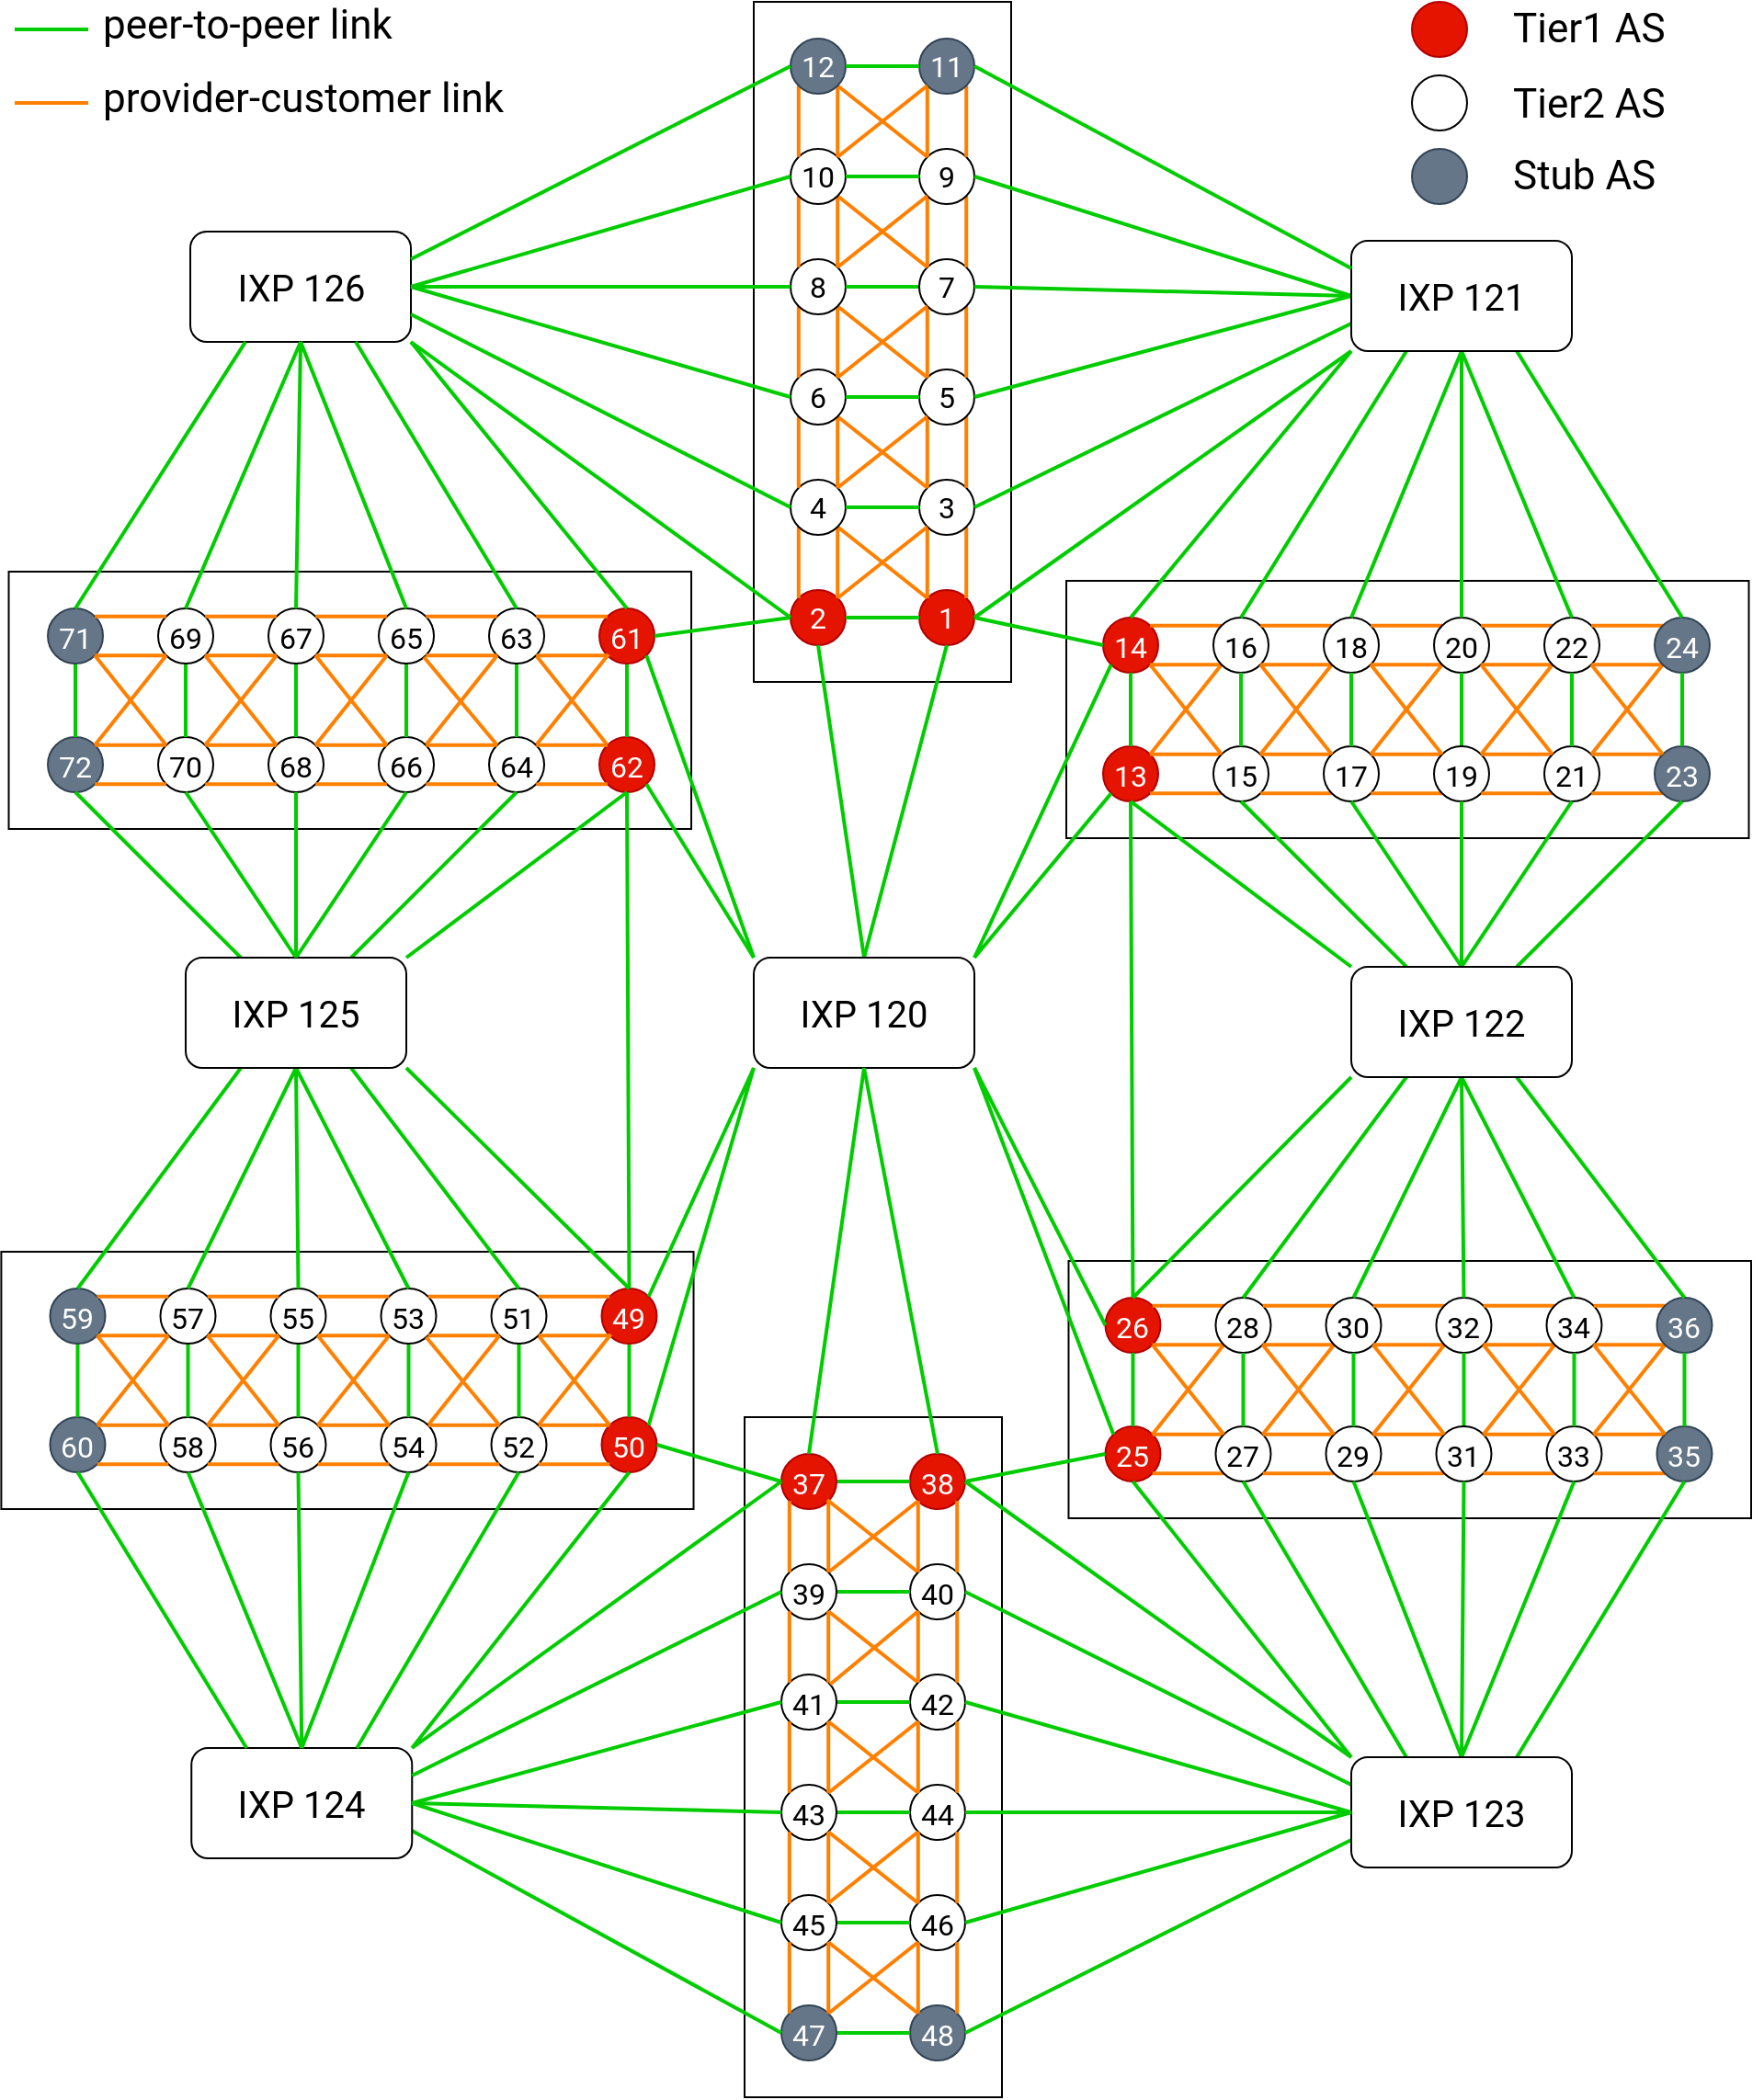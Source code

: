 <mxfile version="14.8.6" type="google"><diagram id="XAqKNRt9OL2XOIvm3X6s" name="Page-1"><mxGraphModel dx="2465" dy="1036" grid="1" gridSize="10" guides="1" tooltips="1" connect="1" arrows="1" fold="1" page="1" pageScale="1" pageWidth="850" pageHeight="1100" math="0" shadow="0" extFonts="Roboto^https://fonts.googleapis.com/css?family=Roboto"><root><mxCell id="0"/><mxCell id="1" parent="0"/><mxCell id="SVrav4qwvASaFg_4pIGP-6" value="" style="group" vertex="1" connectable="0" parent="1"><mxGeometry x="562.005" y="545.005" width="371.25" height="140" as="geometry"/></mxCell><mxCell id="Ws0JKRpnU8jsVFA6yoCU-326" value="" style="rounded=0;whiteSpace=wrap;html=1;fontFamily=Roboto;fontSize=16;rotation=90;" parent="SVrav4qwvASaFg_4pIGP-6" vertex="1"><mxGeometry x="115.625" y="-115.625" width="140" height="371.25" as="geometry"/></mxCell><mxCell id="Ws0JKRpnU8jsVFA6yoCU-327" value="14" style="ellipse;whiteSpace=wrap;html=1;aspect=fixed;fillColor=#e51400;strokeColor=#B20000;fontColor=#ffffff;fontSize=16;fontFamily=Roboto;rotation=90;verticalAlign=top;horizontal=0;" parent="SVrav4qwvASaFg_4pIGP-6" vertex="1"><mxGeometry x="19.995" y="19.995" width="30" height="30" as="geometry"/></mxCell><mxCell id="Ws0JKRpnU8jsVFA6yoCU-328" value="13" style="ellipse;whiteSpace=wrap;html=1;aspect=fixed;fillColor=#e51400;strokeColor=#B20000;fontColor=#ffffff;fontSize=16;fontFamily=Roboto;rotation=90;verticalAlign=top;horizontal=0;" parent="SVrav4qwvASaFg_4pIGP-6" vertex="1"><mxGeometry x="19.995" y="89.995" width="30" height="30" as="geometry"/></mxCell><mxCell id="Ws0JKRpnU8jsVFA6yoCU-329" style="edgeStyle=none;rounded=0;orthogonalLoop=1;jettySize=auto;html=1;exitX=1;exitY=0.5;exitDx=0;exitDy=0;entryX=0;entryY=0.5;entryDx=0;entryDy=0;endArrow=none;endFill=0;fontFamily=Roboto;fontSize=16;strokeColor=#00CC00;strokeWidth=2;verticalAlign=top;horizontal=0;" parent="SVrav4qwvASaFg_4pIGP-6" source="Ws0JKRpnU8jsVFA6yoCU-327" target="Ws0JKRpnU8jsVFA6yoCU-328" edge="1"><mxGeometry x="-0.005" y="-0.005" as="geometry"/></mxCell><mxCell id="Ws0JKRpnU8jsVFA6yoCU-330" style="edgeStyle=none;rounded=0;orthogonalLoop=1;jettySize=auto;html=1;exitX=0;exitY=1;exitDx=0;exitDy=0;entryX=0;entryY=0;entryDx=0;entryDy=0;endArrow=none;endFill=0;fontFamily=Roboto;fontSize=16;strokeWidth=2;strokeColor=#FF8000;verticalAlign=top;horizontal=0;" parent="SVrav4qwvASaFg_4pIGP-6" source="Ws0JKRpnU8jsVFA6yoCU-333" target="Ws0JKRpnU8jsVFA6yoCU-327" edge="1"><mxGeometry x="-0.005" y="-0.005" as="geometry"/></mxCell><mxCell id="Ws0JKRpnU8jsVFA6yoCU-331" style="edgeStyle=none;rounded=0;orthogonalLoop=1;jettySize=auto;html=1;exitX=1;exitY=1;exitDx=0;exitDy=0;entryX=1;entryY=0;entryDx=0;entryDy=0;endArrow=none;endFill=0;fontFamily=Roboto;fontSize=16;strokeWidth=2;strokeColor=#FF8000;verticalAlign=top;horizontal=0;" parent="SVrav4qwvASaFg_4pIGP-6" source="Ws0JKRpnU8jsVFA6yoCU-333" target="Ws0JKRpnU8jsVFA6yoCU-327" edge="1"><mxGeometry x="-0.005" y="-0.005" as="geometry"/></mxCell><mxCell id="Ws0JKRpnU8jsVFA6yoCU-332" style="edgeStyle=none;rounded=0;orthogonalLoop=1;jettySize=auto;html=1;exitX=1;exitY=1;exitDx=0;exitDy=0;entryX=0;entryY=0;entryDx=0;entryDy=0;endArrow=none;endFill=0;fontFamily=Roboto;fontSize=16;strokeWidth=2;strokeColor=#FF8000;verticalAlign=top;horizontal=0;" parent="SVrav4qwvASaFg_4pIGP-6" source="Ws0JKRpnU8jsVFA6yoCU-333" target="Ws0JKRpnU8jsVFA6yoCU-328" edge="1"><mxGeometry x="-0.005" y="-0.005" as="geometry"/></mxCell><mxCell id="Ws0JKRpnU8jsVFA6yoCU-333" value="16" style="ellipse;whiteSpace=wrap;html=1;aspect=fixed;fontSize=16;fontFamily=Roboto;rotation=90;verticalAlign=top;horizontal=0;" parent="SVrav4qwvASaFg_4pIGP-6" vertex="1"><mxGeometry x="79.995" y="19.995" width="30" height="30" as="geometry"/></mxCell><mxCell id="Ws0JKRpnU8jsVFA6yoCU-334" style="edgeStyle=none;rounded=0;orthogonalLoop=1;jettySize=auto;html=1;exitX=0;exitY=1;exitDx=0;exitDy=0;entryX=0;entryY=0;entryDx=0;entryDy=0;endArrow=none;endFill=0;fontFamily=Roboto;fontSize=16;strokeWidth=2;strokeColor=#FF8000;verticalAlign=top;horizontal=0;" parent="SVrav4qwvASaFg_4pIGP-6" source="Ws0JKRpnU8jsVFA6yoCU-336" target="Ws0JKRpnU8jsVFA6yoCU-328" edge="1"><mxGeometry x="-0.005" y="-0.005" as="geometry"/></mxCell><mxCell id="Ws0JKRpnU8jsVFA6yoCU-335" style="edgeStyle=none;rounded=0;orthogonalLoop=1;jettySize=auto;html=1;exitX=1;exitY=1;exitDx=0;exitDy=0;entryX=1;entryY=0;entryDx=0;entryDy=0;endArrow=none;endFill=0;fontFamily=Roboto;fontSize=16;strokeWidth=2;strokeColor=#FF8000;verticalAlign=top;horizontal=0;" parent="SVrav4qwvASaFg_4pIGP-6" source="Ws0JKRpnU8jsVFA6yoCU-336" target="Ws0JKRpnU8jsVFA6yoCU-328" edge="1"><mxGeometry x="-0.005" y="-0.005" as="geometry"/></mxCell><mxCell id="Ws0JKRpnU8jsVFA6yoCU-336" value="15" style="ellipse;whiteSpace=wrap;html=1;aspect=fixed;fontSize=16;fontFamily=Roboto;rotation=90;verticalAlign=top;horizontal=0;" parent="SVrav4qwvASaFg_4pIGP-6" vertex="1"><mxGeometry x="79.995" y="89.995" width="30" height="30" as="geometry"/></mxCell><mxCell id="Ws0JKRpnU8jsVFA6yoCU-337" style="edgeStyle=none;rounded=0;orthogonalLoop=1;jettySize=auto;html=1;exitX=1;exitY=0;exitDx=0;exitDy=0;endArrow=none;endFill=0;fontFamily=Roboto;fontSize=16;entryX=0;entryY=1;entryDx=0;entryDy=0;strokeWidth=2;strokeColor=#FF8000;verticalAlign=top;horizontal=0;" parent="SVrav4qwvASaFg_4pIGP-6" source="Ws0JKRpnU8jsVFA6yoCU-327" target="Ws0JKRpnU8jsVFA6yoCU-336" edge="1"><mxGeometry x="-0.005" y="-0.005" as="geometry"><mxPoint x="79.995" y="89.995" as="targetPoint"/></mxGeometry></mxCell><mxCell id="Ws0JKRpnU8jsVFA6yoCU-338" style="edgeStyle=none;rounded=0;orthogonalLoop=1;jettySize=auto;html=1;exitX=1;exitY=0.5;exitDx=0;exitDy=0;entryX=0;entryY=0.5;entryDx=0;entryDy=0;endArrow=none;endFill=0;fontFamily=Roboto;fontSize=16;strokeColor=#00CC00;strokeWidth=2;verticalAlign=top;horizontal=0;" parent="SVrav4qwvASaFg_4pIGP-6" source="Ws0JKRpnU8jsVFA6yoCU-333" target="Ws0JKRpnU8jsVFA6yoCU-336" edge="1"><mxGeometry x="-0.005" y="-0.005" as="geometry"/></mxCell><mxCell id="Ws0JKRpnU8jsVFA6yoCU-339" style="edgeStyle=none;rounded=0;orthogonalLoop=1;jettySize=auto;html=1;exitX=1;exitY=1;exitDx=0;exitDy=0;entryX=1;entryY=0;entryDx=0;entryDy=0;endArrow=none;endFill=0;fontFamily=Roboto;fontSize=16;strokeWidth=2;strokeColor=#FF8000;verticalAlign=top;horizontal=0;" parent="SVrav4qwvASaFg_4pIGP-6" source="Ws0JKRpnU8jsVFA6yoCU-342" target="Ws0JKRpnU8jsVFA6yoCU-333" edge="1"><mxGeometry x="-0.005" y="-0.005" as="geometry"/></mxCell><mxCell id="Ws0JKRpnU8jsVFA6yoCU-340" style="edgeStyle=none;rounded=0;orthogonalLoop=1;jettySize=auto;html=1;exitX=0;exitY=1;exitDx=0;exitDy=0;entryX=0;entryY=0;entryDx=0;entryDy=0;endArrow=none;endFill=0;fontFamily=Roboto;fontSize=16;strokeWidth=2;strokeColor=#FF8000;verticalAlign=top;horizontal=0;" parent="SVrav4qwvASaFg_4pIGP-6" source="Ws0JKRpnU8jsVFA6yoCU-342" target="Ws0JKRpnU8jsVFA6yoCU-333" edge="1"><mxGeometry x="-0.005" y="-0.005" as="geometry"/></mxCell><mxCell id="Ws0JKRpnU8jsVFA6yoCU-341" style="edgeStyle=none;rounded=0;orthogonalLoop=1;jettySize=auto;html=1;exitX=1;exitY=1;exitDx=0;exitDy=0;entryX=0;entryY=0;entryDx=0;entryDy=0;endArrow=none;endFill=0;fontFamily=Roboto;fontSize=16;strokeWidth=2;strokeColor=#FF8000;verticalAlign=top;horizontal=0;" parent="SVrav4qwvASaFg_4pIGP-6" source="Ws0JKRpnU8jsVFA6yoCU-342" target="Ws0JKRpnU8jsVFA6yoCU-336" edge="1"><mxGeometry x="-0.005" y="-0.005" as="geometry"/></mxCell><mxCell id="Ws0JKRpnU8jsVFA6yoCU-342" value="18" style="ellipse;whiteSpace=wrap;html=1;aspect=fixed;fontSize=16;fontFamily=Roboto;rotation=90;verticalAlign=top;horizontal=0;" parent="SVrav4qwvASaFg_4pIGP-6" vertex="1"><mxGeometry x="139.995" y="19.995" width="30" height="30" as="geometry"/></mxCell><mxCell id="Ws0JKRpnU8jsVFA6yoCU-343" style="edgeStyle=none;rounded=0;orthogonalLoop=1;jettySize=auto;html=1;exitX=0;exitY=1;exitDx=0;exitDy=0;entryX=0;entryY=0;entryDx=0;entryDy=0;endArrow=none;endFill=0;fontFamily=Roboto;fontSize=16;strokeWidth=2;strokeColor=#FF8000;verticalAlign=top;horizontal=0;" parent="SVrav4qwvASaFg_4pIGP-6" source="Ws0JKRpnU8jsVFA6yoCU-345" target="Ws0JKRpnU8jsVFA6yoCU-336" edge="1"><mxGeometry x="-0.005" y="-0.005" as="geometry"/></mxCell><mxCell id="Ws0JKRpnU8jsVFA6yoCU-344" style="edgeStyle=none;rounded=0;orthogonalLoop=1;jettySize=auto;html=1;exitX=1;exitY=1;exitDx=0;exitDy=0;entryX=1;entryY=0;entryDx=0;entryDy=0;endArrow=none;endFill=0;fontFamily=Roboto;fontSize=16;strokeWidth=2;strokeColor=#FF8000;verticalAlign=top;horizontal=0;" parent="SVrav4qwvASaFg_4pIGP-6" source="Ws0JKRpnU8jsVFA6yoCU-345" target="Ws0JKRpnU8jsVFA6yoCU-336" edge="1"><mxGeometry x="-0.005" y="-0.005" as="geometry"/></mxCell><mxCell id="Ws0JKRpnU8jsVFA6yoCU-345" value="17" style="ellipse;whiteSpace=wrap;html=1;aspect=fixed;fontSize=16;fontFamily=Roboto;rotation=90;verticalAlign=top;horizontal=0;" parent="SVrav4qwvASaFg_4pIGP-6" vertex="1"><mxGeometry x="139.995" y="89.995" width="30" height="30" as="geometry"/></mxCell><mxCell id="Ws0JKRpnU8jsVFA6yoCU-346" style="edgeStyle=none;rounded=0;orthogonalLoop=1;jettySize=auto;html=1;exitX=1;exitY=0;exitDx=0;exitDy=0;entryX=0;entryY=1;entryDx=0;entryDy=0;endArrow=none;endFill=0;fontFamily=Roboto;fontSize=16;strokeWidth=2;strokeColor=#FF8000;verticalAlign=top;horizontal=0;" parent="SVrav4qwvASaFg_4pIGP-6" source="Ws0JKRpnU8jsVFA6yoCU-333" target="Ws0JKRpnU8jsVFA6yoCU-345" edge="1"><mxGeometry x="-0.005" y="-0.005" as="geometry"/></mxCell><mxCell id="Ws0JKRpnU8jsVFA6yoCU-347" style="edgeStyle=none;rounded=0;orthogonalLoop=1;jettySize=auto;html=1;exitX=1;exitY=0.5;exitDx=0;exitDy=0;entryX=0;entryY=0.5;entryDx=0;entryDy=0;endArrow=none;endFill=0;fontFamily=Roboto;fontSize=16;strokeColor=#00CC00;strokeWidth=2;verticalAlign=top;horizontal=0;" parent="SVrav4qwvASaFg_4pIGP-6" source="Ws0JKRpnU8jsVFA6yoCU-342" target="Ws0JKRpnU8jsVFA6yoCU-345" edge="1"><mxGeometry x="-0.005" y="-0.005" as="geometry"/></mxCell><mxCell id="Ws0JKRpnU8jsVFA6yoCU-348" style="edgeStyle=none;rounded=0;orthogonalLoop=1;jettySize=auto;html=1;exitX=1;exitY=1;exitDx=0;exitDy=0;entryX=1;entryY=0;entryDx=0;entryDy=0;endArrow=none;endFill=0;fontFamily=Roboto;fontSize=16;strokeWidth=2;strokeColor=#FF8000;verticalAlign=top;horizontal=0;" parent="SVrav4qwvASaFg_4pIGP-6" source="Ws0JKRpnU8jsVFA6yoCU-351" target="Ws0JKRpnU8jsVFA6yoCU-342" edge="1"><mxGeometry x="-0.005" y="-0.005" as="geometry"/></mxCell><mxCell id="Ws0JKRpnU8jsVFA6yoCU-349" style="edgeStyle=none;rounded=0;orthogonalLoop=1;jettySize=auto;html=1;exitX=0;exitY=1;exitDx=0;exitDy=0;entryX=0;entryY=0;entryDx=0;entryDy=0;endArrow=none;endFill=0;fontFamily=Roboto;fontSize=16;strokeWidth=2;strokeColor=#FF8000;verticalAlign=top;horizontal=0;" parent="SVrav4qwvASaFg_4pIGP-6" source="Ws0JKRpnU8jsVFA6yoCU-351" target="Ws0JKRpnU8jsVFA6yoCU-342" edge="1"><mxGeometry x="-0.005" y="-0.005" as="geometry"/></mxCell><mxCell id="Ws0JKRpnU8jsVFA6yoCU-350" style="edgeStyle=none;rounded=0;orthogonalLoop=1;jettySize=auto;html=1;exitX=1;exitY=1;exitDx=0;exitDy=0;entryX=0;entryY=0;entryDx=0;entryDy=0;endArrow=none;endFill=0;fontFamily=Roboto;fontSize=16;strokeWidth=2;strokeColor=#FF8000;verticalAlign=top;horizontal=0;" parent="SVrav4qwvASaFg_4pIGP-6" source="Ws0JKRpnU8jsVFA6yoCU-351" target="Ws0JKRpnU8jsVFA6yoCU-345" edge="1"><mxGeometry x="-0.005" y="-0.005" as="geometry"/></mxCell><mxCell id="Ws0JKRpnU8jsVFA6yoCU-351" value="20" style="ellipse;whiteSpace=wrap;html=1;aspect=fixed;fontSize=16;fontFamily=Roboto;rotation=90;verticalAlign=top;horizontal=0;" parent="SVrav4qwvASaFg_4pIGP-6" vertex="1"><mxGeometry x="199.995" y="19.995" width="30" height="30" as="geometry"/></mxCell><mxCell id="Ws0JKRpnU8jsVFA6yoCU-352" style="edgeStyle=none;rounded=0;orthogonalLoop=1;jettySize=auto;html=1;exitX=1;exitY=1;exitDx=0;exitDy=0;entryX=1;entryY=0;entryDx=0;entryDy=0;endArrow=none;endFill=0;fontFamily=Roboto;fontSize=16;strokeWidth=2;strokeColor=#FF8000;verticalAlign=top;horizontal=0;" parent="SVrav4qwvASaFg_4pIGP-6" source="Ws0JKRpnU8jsVFA6yoCU-355" target="Ws0JKRpnU8jsVFA6yoCU-345" edge="1"><mxGeometry x="-0.005" y="-0.005" as="geometry"/></mxCell><mxCell id="Ws0JKRpnU8jsVFA6yoCU-353" style="edgeStyle=none;rounded=0;orthogonalLoop=1;jettySize=auto;html=1;exitX=0;exitY=1;exitDx=0;exitDy=0;entryX=0;entryY=0;entryDx=0;entryDy=0;endArrow=none;endFill=0;fontFamily=Roboto;fontSize=16;strokeWidth=2;strokeColor=#FF8000;verticalAlign=top;horizontal=0;" parent="SVrav4qwvASaFg_4pIGP-6" source="Ws0JKRpnU8jsVFA6yoCU-355" target="Ws0JKRpnU8jsVFA6yoCU-345" edge="1"><mxGeometry x="-0.005" y="-0.005" as="geometry"/></mxCell><mxCell id="Ws0JKRpnU8jsVFA6yoCU-354" style="edgeStyle=none;rounded=0;orthogonalLoop=1;jettySize=auto;html=1;exitX=0;exitY=0.5;exitDx=0;exitDy=0;entryX=1;entryY=0.5;entryDx=0;entryDy=0;endArrow=none;endFill=0;fontFamily=Roboto;fontSize=16;strokeColor=#00CC00;strokeWidth=2;verticalAlign=top;horizontal=0;" parent="SVrav4qwvASaFg_4pIGP-6" source="Ws0JKRpnU8jsVFA6yoCU-355" target="Ws0JKRpnU8jsVFA6yoCU-351" edge="1"><mxGeometry x="-0.005" y="-0.005" as="geometry"/></mxCell><mxCell id="Ws0JKRpnU8jsVFA6yoCU-355" value="19" style="ellipse;whiteSpace=wrap;html=1;aspect=fixed;fontSize=16;fontFamily=Roboto;rotation=90;verticalAlign=top;horizontal=0;" parent="SVrav4qwvASaFg_4pIGP-6" vertex="1"><mxGeometry x="199.995" y="89.995" width="30" height="30" as="geometry"/></mxCell><mxCell id="Ws0JKRpnU8jsVFA6yoCU-356" style="edgeStyle=none;rounded=0;orthogonalLoop=1;jettySize=auto;html=1;exitX=1;exitY=0;exitDx=0;exitDy=0;entryX=0;entryY=1;entryDx=0;entryDy=0;endArrow=none;endFill=0;fontFamily=Roboto;fontSize=16;strokeWidth=2;strokeColor=#FF8000;verticalAlign=top;horizontal=0;" parent="SVrav4qwvASaFg_4pIGP-6" source="Ws0JKRpnU8jsVFA6yoCU-342" target="Ws0JKRpnU8jsVFA6yoCU-355" edge="1"><mxGeometry x="-0.005" y="-0.005" as="geometry"/></mxCell><mxCell id="Ws0JKRpnU8jsVFA6yoCU-357" style="edgeStyle=none;rounded=0;orthogonalLoop=1;jettySize=auto;html=1;exitX=0;exitY=1;exitDx=0;exitDy=0;entryX=0;entryY=0;entryDx=0;entryDy=0;endArrow=none;endFill=0;fontFamily=Roboto;fontSize=16;strokeWidth=2;strokeColor=#FF8000;verticalAlign=top;horizontal=0;" parent="SVrav4qwvASaFg_4pIGP-6" source="Ws0JKRpnU8jsVFA6yoCU-360" target="Ws0JKRpnU8jsVFA6yoCU-351" edge="1"><mxGeometry x="-0.005" y="-0.005" as="geometry"/></mxCell><mxCell id="Ws0JKRpnU8jsVFA6yoCU-358" style="edgeStyle=none;rounded=0;orthogonalLoop=1;jettySize=auto;html=1;exitX=1;exitY=1;exitDx=0;exitDy=0;entryX=1;entryY=0;entryDx=0;entryDy=0;endArrow=none;endFill=0;fontFamily=Roboto;fontSize=16;strokeWidth=2;strokeColor=#FF8000;verticalAlign=top;horizontal=0;" parent="SVrav4qwvASaFg_4pIGP-6" source="Ws0JKRpnU8jsVFA6yoCU-360" target="Ws0JKRpnU8jsVFA6yoCU-351" edge="1"><mxGeometry x="-0.005" y="-0.005" as="geometry"/></mxCell><mxCell id="Ws0JKRpnU8jsVFA6yoCU-359" style="edgeStyle=none;rounded=0;orthogonalLoop=1;jettySize=auto;html=1;exitX=1;exitY=1;exitDx=0;exitDy=0;endArrow=none;endFill=0;fontFamily=Roboto;fontSize=16;entryX=0;entryY=0;entryDx=0;entryDy=0;strokeWidth=2;strokeColor=#FF8000;verticalAlign=top;horizontal=0;" parent="SVrav4qwvASaFg_4pIGP-6" source="Ws0JKRpnU8jsVFA6yoCU-360" target="Ws0JKRpnU8jsVFA6yoCU-355" edge="1"><mxGeometry x="-0.005" y="-0.005" as="geometry"><mxPoint x="219.995" y="89.995" as="targetPoint"/></mxGeometry></mxCell><mxCell id="Ws0JKRpnU8jsVFA6yoCU-360" value="22" style="ellipse;whiteSpace=wrap;html=1;aspect=fixed;fontSize=16;fontFamily=Roboto;rotation=90;verticalAlign=top;horizontal=0;" parent="SVrav4qwvASaFg_4pIGP-6" vertex="1"><mxGeometry x="259.995" y="19.995" width="30" height="30" as="geometry"/></mxCell><mxCell id="Ws0JKRpnU8jsVFA6yoCU-361" style="edgeStyle=none;rounded=0;orthogonalLoop=1;jettySize=auto;html=1;exitX=0;exitY=1;exitDx=0;exitDy=0;entryX=0;entryY=0;entryDx=0;entryDy=0;endArrow=none;endFill=0;fontFamily=Roboto;fontSize=16;strokeWidth=2;strokeColor=#FF8000;verticalAlign=top;horizontal=0;" parent="SVrav4qwvASaFg_4pIGP-6" source="Ws0JKRpnU8jsVFA6yoCU-363" target="Ws0JKRpnU8jsVFA6yoCU-355" edge="1"><mxGeometry x="-0.005" y="-0.005" as="geometry"/></mxCell><mxCell id="Ws0JKRpnU8jsVFA6yoCU-362" style="edgeStyle=none;rounded=0;orthogonalLoop=1;jettySize=auto;html=1;exitX=1;exitY=1;exitDx=0;exitDy=0;entryX=1;entryY=0;entryDx=0;entryDy=0;endArrow=none;endFill=0;fontFamily=Roboto;fontSize=16;strokeWidth=2;strokeColor=#FF8000;verticalAlign=top;horizontal=0;" parent="SVrav4qwvASaFg_4pIGP-6" source="Ws0JKRpnU8jsVFA6yoCU-363" target="Ws0JKRpnU8jsVFA6yoCU-355" edge="1"><mxGeometry x="-0.005" y="-0.005" as="geometry"/></mxCell><mxCell id="Ws0JKRpnU8jsVFA6yoCU-363" value="21" style="ellipse;whiteSpace=wrap;html=1;aspect=fixed;fontSize=16;fontFamily=Roboto;rotation=90;verticalAlign=top;horizontal=0;" parent="SVrav4qwvASaFg_4pIGP-6" vertex="1"><mxGeometry x="259.995" y="89.995" width="30" height="30" as="geometry"/></mxCell><mxCell id="Ws0JKRpnU8jsVFA6yoCU-364" style="edgeStyle=none;rounded=0;orthogonalLoop=1;jettySize=auto;html=1;exitX=1;exitY=0;exitDx=0;exitDy=0;entryX=0;entryY=1;entryDx=0;entryDy=0;endArrow=none;endFill=0;fontFamily=Roboto;fontSize=16;strokeWidth=2;strokeColor=#FF8000;verticalAlign=top;horizontal=0;" parent="SVrav4qwvASaFg_4pIGP-6" source="Ws0JKRpnU8jsVFA6yoCU-351" target="Ws0JKRpnU8jsVFA6yoCU-363" edge="1"><mxGeometry x="-0.005" y="-0.005" as="geometry"/></mxCell><mxCell id="Ws0JKRpnU8jsVFA6yoCU-365" style="edgeStyle=none;rounded=0;orthogonalLoop=1;jettySize=auto;html=1;exitX=1;exitY=0.5;exitDx=0;exitDy=0;entryX=0;entryY=0.5;entryDx=0;entryDy=0;endArrow=none;endFill=0;fontFamily=Roboto;fontSize=16;strokeColor=#00CC00;strokeWidth=2;verticalAlign=top;horizontal=0;" parent="SVrav4qwvASaFg_4pIGP-6" source="Ws0JKRpnU8jsVFA6yoCU-360" target="Ws0JKRpnU8jsVFA6yoCU-363" edge="1"><mxGeometry x="-0.005" y="-0.005" as="geometry"/></mxCell><mxCell id="Ws0JKRpnU8jsVFA6yoCU-366" style="edgeStyle=none;rounded=0;orthogonalLoop=1;jettySize=auto;html=1;exitX=0;exitY=1;exitDx=0;exitDy=0;entryX=0;entryY=0;entryDx=0;entryDy=0;endArrow=none;endFill=0;fontFamily=Roboto;fontSize=16;strokeWidth=2;strokeColor=#FF8000;verticalAlign=top;horizontal=0;" parent="SVrav4qwvASaFg_4pIGP-6" source="Ws0JKRpnU8jsVFA6yoCU-369" target="Ws0JKRpnU8jsVFA6yoCU-360" edge="1"><mxGeometry x="-0.005" y="-0.005" as="geometry"/></mxCell><mxCell id="Ws0JKRpnU8jsVFA6yoCU-367" style="edgeStyle=none;rounded=0;orthogonalLoop=1;jettySize=auto;html=1;exitX=1;exitY=1;exitDx=0;exitDy=0;entryX=1;entryY=0;entryDx=0;entryDy=0;endArrow=none;endFill=0;fontFamily=Roboto;fontSize=16;strokeWidth=2;strokeColor=#FF8000;verticalAlign=top;horizontal=0;" parent="SVrav4qwvASaFg_4pIGP-6" source="Ws0JKRpnU8jsVFA6yoCU-369" target="Ws0JKRpnU8jsVFA6yoCU-360" edge="1"><mxGeometry x="-0.005" y="-0.005" as="geometry"/></mxCell><mxCell id="Ws0JKRpnU8jsVFA6yoCU-368" style="edgeStyle=none;rounded=0;orthogonalLoop=1;jettySize=auto;html=1;exitX=1;exitY=1;exitDx=0;exitDy=0;entryX=0;entryY=0;entryDx=0;entryDy=0;endArrow=none;endFill=0;fontFamily=Roboto;fontSize=16;strokeWidth=2;strokeColor=#FF8000;verticalAlign=top;horizontal=0;" parent="SVrav4qwvASaFg_4pIGP-6" source="Ws0JKRpnU8jsVFA6yoCU-369" target="Ws0JKRpnU8jsVFA6yoCU-363" edge="1"><mxGeometry x="-0.005" y="-0.005" as="geometry"/></mxCell><mxCell id="Ws0JKRpnU8jsVFA6yoCU-369" value="24" style="ellipse;whiteSpace=wrap;html=1;aspect=fixed;fontSize=16;fontFamily=Roboto;rotation=90;verticalAlign=top;horizontal=0;fillColor=#647687;strokeColor=#314354;fontColor=#ffffff;" parent="SVrav4qwvASaFg_4pIGP-6" vertex="1"><mxGeometry x="319.995" y="19.995" width="30" height="30" as="geometry"/></mxCell><mxCell id="Ws0JKRpnU8jsVFA6yoCU-370" style="edgeStyle=none;rounded=0;orthogonalLoop=1;jettySize=auto;html=1;exitX=0;exitY=1;exitDx=0;exitDy=0;entryX=0;entryY=0;entryDx=0;entryDy=0;endArrow=none;endFill=0;fontFamily=Roboto;fontSize=16;strokeWidth=2;strokeColor=#FF8000;verticalAlign=top;horizontal=0;" parent="SVrav4qwvASaFg_4pIGP-6" source="Ws0JKRpnU8jsVFA6yoCU-372" target="Ws0JKRpnU8jsVFA6yoCU-363" edge="1"><mxGeometry x="-0.005" y="-0.005" as="geometry"/></mxCell><mxCell id="Ws0JKRpnU8jsVFA6yoCU-371" style="edgeStyle=none;rounded=0;orthogonalLoop=1;jettySize=auto;html=1;exitX=1;exitY=1;exitDx=0;exitDy=0;entryX=1;entryY=0;entryDx=0;entryDy=0;endArrow=none;endFill=0;fontFamily=Roboto;fontSize=16;strokeWidth=2;strokeColor=#FF8000;verticalAlign=top;horizontal=0;" parent="SVrav4qwvASaFg_4pIGP-6" source="Ws0JKRpnU8jsVFA6yoCU-372" target="Ws0JKRpnU8jsVFA6yoCU-363" edge="1"><mxGeometry x="-0.005" y="-0.005" as="geometry"/></mxCell><mxCell id="Ws0JKRpnU8jsVFA6yoCU-372" value="23" style="ellipse;whiteSpace=wrap;html=1;aspect=fixed;fontSize=16;fontFamily=Roboto;rotation=90;verticalAlign=top;horizontal=0;fillColor=#647687;strokeColor=#314354;fontColor=#ffffff;" parent="SVrav4qwvASaFg_4pIGP-6" vertex="1"><mxGeometry x="319.995" y="89.995" width="30" height="30" as="geometry"/></mxCell><mxCell id="Ws0JKRpnU8jsVFA6yoCU-373" style="edgeStyle=none;rounded=0;orthogonalLoop=1;jettySize=auto;html=1;exitX=1;exitY=0;exitDx=0;exitDy=0;entryX=0;entryY=1;entryDx=0;entryDy=0;endArrow=none;endFill=0;fontFamily=Roboto;fontSize=16;strokeWidth=2;strokeColor=#FF8000;verticalAlign=top;horizontal=0;" parent="SVrav4qwvASaFg_4pIGP-6" source="Ws0JKRpnU8jsVFA6yoCU-360" target="Ws0JKRpnU8jsVFA6yoCU-372" edge="1"><mxGeometry x="-0.005" y="-0.005" as="geometry"/></mxCell><mxCell id="Ws0JKRpnU8jsVFA6yoCU-374" style="edgeStyle=none;rounded=0;orthogonalLoop=1;jettySize=auto;html=1;exitX=1;exitY=0.5;exitDx=0;exitDy=0;entryX=0;entryY=0.5;entryDx=0;entryDy=0;endArrow=none;endFill=0;fontFamily=Roboto;fontSize=16;strokeColor=#00CC00;strokeWidth=2;verticalAlign=top;horizontal=0;" parent="SVrav4qwvASaFg_4pIGP-6" source="Ws0JKRpnU8jsVFA6yoCU-369" target="Ws0JKRpnU8jsVFA6yoCU-372" edge="1"><mxGeometry x="-0.005" y="-0.005" as="geometry"/></mxCell><mxCell id="SVrav4qwvASaFg_4pIGP-5" value="" style="group" vertex="1" connectable="0" parent="1"><mxGeometry x="563.245" y="915.005" width="371.25" height="140.0" as="geometry"/></mxCell><mxCell id="Ws0JKRpnU8jsVFA6yoCU-392" value="" style="rounded=0;whiteSpace=wrap;html=1;fontFamily=Roboto;fontSize=16;rotation=90;" parent="SVrav4qwvASaFg_4pIGP-5" vertex="1"><mxGeometry x="115.625" y="-115.625" width="140" height="371.25" as="geometry"/></mxCell><mxCell id="Ws0JKRpnU8jsVFA6yoCU-393" value="26" style="ellipse;whiteSpace=wrap;html=1;aspect=fixed;fillColor=#e51400;strokeColor=#B20000;fontColor=#ffffff;fontSize=16;fontFamily=Roboto;rotation=90;verticalAlign=top;horizontal=0;" parent="SVrav4qwvASaFg_4pIGP-5" vertex="1"><mxGeometry x="19.995" y="19.995" width="30" height="30" as="geometry"/></mxCell><mxCell id="Ws0JKRpnU8jsVFA6yoCU-394" value="25" style="ellipse;whiteSpace=wrap;html=1;aspect=fixed;fillColor=#e51400;strokeColor=#B20000;fontColor=#ffffff;fontSize=16;fontFamily=Roboto;rotation=90;verticalAlign=top;horizontal=0;" parent="SVrav4qwvASaFg_4pIGP-5" vertex="1"><mxGeometry x="19.995" y="89.995" width="30" height="30" as="geometry"/></mxCell><mxCell id="Ws0JKRpnU8jsVFA6yoCU-395" style="edgeStyle=none;rounded=0;orthogonalLoop=1;jettySize=auto;html=1;exitX=1;exitY=0.5;exitDx=0;exitDy=0;entryX=0;entryY=0.5;entryDx=0;entryDy=0;endArrow=none;endFill=0;fontFamily=Roboto;fontSize=16;strokeColor=#00CC00;strokeWidth=2;verticalAlign=top;horizontal=0;" parent="SVrav4qwvASaFg_4pIGP-5" source="Ws0JKRpnU8jsVFA6yoCU-393" target="Ws0JKRpnU8jsVFA6yoCU-394" edge="1"><mxGeometry x="-0.005" y="-0.005" as="geometry"/></mxCell><mxCell id="Ws0JKRpnU8jsVFA6yoCU-396" style="edgeStyle=none;rounded=0;orthogonalLoop=1;jettySize=auto;html=1;exitX=0;exitY=1;exitDx=0;exitDy=0;entryX=0;entryY=0;entryDx=0;entryDy=0;endArrow=none;endFill=0;fontFamily=Roboto;fontSize=16;strokeWidth=2;strokeColor=#FF8000;verticalAlign=top;horizontal=0;" parent="SVrav4qwvASaFg_4pIGP-5" source="Ws0JKRpnU8jsVFA6yoCU-399" target="Ws0JKRpnU8jsVFA6yoCU-393" edge="1"><mxGeometry x="-0.005" y="-0.005" as="geometry"/></mxCell><mxCell id="Ws0JKRpnU8jsVFA6yoCU-397" style="edgeStyle=none;rounded=0;orthogonalLoop=1;jettySize=auto;html=1;exitX=1;exitY=1;exitDx=0;exitDy=0;entryX=1;entryY=0;entryDx=0;entryDy=0;endArrow=none;endFill=0;fontFamily=Roboto;fontSize=16;strokeWidth=2;strokeColor=#FF8000;verticalAlign=top;horizontal=0;" parent="SVrav4qwvASaFg_4pIGP-5" source="Ws0JKRpnU8jsVFA6yoCU-399" target="Ws0JKRpnU8jsVFA6yoCU-393" edge="1"><mxGeometry x="-0.005" y="-0.005" as="geometry"/></mxCell><mxCell id="Ws0JKRpnU8jsVFA6yoCU-398" style="edgeStyle=none;rounded=0;orthogonalLoop=1;jettySize=auto;html=1;exitX=1;exitY=1;exitDx=0;exitDy=0;entryX=0;entryY=0;entryDx=0;entryDy=0;endArrow=none;endFill=0;fontFamily=Roboto;fontSize=16;strokeWidth=2;strokeColor=#FF8000;verticalAlign=top;horizontal=0;" parent="SVrav4qwvASaFg_4pIGP-5" source="Ws0JKRpnU8jsVFA6yoCU-399" target="Ws0JKRpnU8jsVFA6yoCU-394" edge="1"><mxGeometry x="-0.005" y="-0.005" as="geometry"/></mxCell><mxCell id="Ws0JKRpnU8jsVFA6yoCU-399" value="28" style="ellipse;whiteSpace=wrap;html=1;aspect=fixed;fontSize=16;fontFamily=Roboto;rotation=90;verticalAlign=top;horizontal=0;" parent="SVrav4qwvASaFg_4pIGP-5" vertex="1"><mxGeometry x="79.995" y="19.995" width="30" height="30" as="geometry"/></mxCell><mxCell id="Ws0JKRpnU8jsVFA6yoCU-400" style="edgeStyle=none;rounded=0;orthogonalLoop=1;jettySize=auto;html=1;exitX=0;exitY=1;exitDx=0;exitDy=0;entryX=0;entryY=0;entryDx=0;entryDy=0;endArrow=none;endFill=0;fontFamily=Roboto;fontSize=16;strokeWidth=2;strokeColor=#FF8000;verticalAlign=top;horizontal=0;" parent="SVrav4qwvASaFg_4pIGP-5" source="Ws0JKRpnU8jsVFA6yoCU-402" target="Ws0JKRpnU8jsVFA6yoCU-394" edge="1"><mxGeometry x="-0.005" y="-0.005" as="geometry"/></mxCell><mxCell id="Ws0JKRpnU8jsVFA6yoCU-401" style="edgeStyle=none;rounded=0;orthogonalLoop=1;jettySize=auto;html=1;exitX=1;exitY=1;exitDx=0;exitDy=0;entryX=1;entryY=0;entryDx=0;entryDy=0;endArrow=none;endFill=0;fontFamily=Roboto;fontSize=16;strokeWidth=2;strokeColor=#FF8000;verticalAlign=top;horizontal=0;" parent="SVrav4qwvASaFg_4pIGP-5" source="Ws0JKRpnU8jsVFA6yoCU-402" target="Ws0JKRpnU8jsVFA6yoCU-394" edge="1"><mxGeometry x="-0.005" y="-0.005" as="geometry"/></mxCell><mxCell id="Ws0JKRpnU8jsVFA6yoCU-402" value="27" style="ellipse;whiteSpace=wrap;html=1;aspect=fixed;fontSize=16;fontFamily=Roboto;rotation=90;verticalAlign=top;horizontal=0;" parent="SVrav4qwvASaFg_4pIGP-5" vertex="1"><mxGeometry x="79.995" y="89.995" width="30" height="30" as="geometry"/></mxCell><mxCell id="Ws0JKRpnU8jsVFA6yoCU-403" style="edgeStyle=none;rounded=0;orthogonalLoop=1;jettySize=auto;html=1;exitX=1;exitY=0;exitDx=0;exitDy=0;endArrow=none;endFill=0;fontFamily=Roboto;fontSize=16;entryX=0;entryY=1;entryDx=0;entryDy=0;strokeWidth=2;strokeColor=#FF8000;verticalAlign=top;horizontal=0;" parent="SVrav4qwvASaFg_4pIGP-5" source="Ws0JKRpnU8jsVFA6yoCU-393" target="Ws0JKRpnU8jsVFA6yoCU-402" edge="1"><mxGeometry x="-0.005" y="-0.005" as="geometry"><mxPoint x="79.995" y="89.995" as="targetPoint"/></mxGeometry></mxCell><mxCell id="Ws0JKRpnU8jsVFA6yoCU-404" style="edgeStyle=none;rounded=0;orthogonalLoop=1;jettySize=auto;html=1;exitX=1;exitY=0.5;exitDx=0;exitDy=0;entryX=0;entryY=0.5;entryDx=0;entryDy=0;endArrow=none;endFill=0;fontFamily=Roboto;fontSize=16;strokeColor=#00CC00;strokeWidth=2;verticalAlign=top;horizontal=0;" parent="SVrav4qwvASaFg_4pIGP-5" source="Ws0JKRpnU8jsVFA6yoCU-399" target="Ws0JKRpnU8jsVFA6yoCU-402" edge="1"><mxGeometry x="-0.005" y="-0.005" as="geometry"/></mxCell><mxCell id="Ws0JKRpnU8jsVFA6yoCU-405" style="edgeStyle=none;rounded=0;orthogonalLoop=1;jettySize=auto;html=1;exitX=1;exitY=1;exitDx=0;exitDy=0;entryX=1;entryY=0;entryDx=0;entryDy=0;endArrow=none;endFill=0;fontFamily=Roboto;fontSize=16;strokeWidth=2;strokeColor=#FF8000;verticalAlign=top;horizontal=0;" parent="SVrav4qwvASaFg_4pIGP-5" source="Ws0JKRpnU8jsVFA6yoCU-408" target="Ws0JKRpnU8jsVFA6yoCU-399" edge="1"><mxGeometry x="-0.005" y="-0.005" as="geometry"/></mxCell><mxCell id="Ws0JKRpnU8jsVFA6yoCU-406" style="edgeStyle=none;rounded=0;orthogonalLoop=1;jettySize=auto;html=1;exitX=0;exitY=1;exitDx=0;exitDy=0;entryX=0;entryY=0;entryDx=0;entryDy=0;endArrow=none;endFill=0;fontFamily=Roboto;fontSize=16;strokeWidth=2;strokeColor=#FF8000;verticalAlign=top;horizontal=0;" parent="SVrav4qwvASaFg_4pIGP-5" source="Ws0JKRpnU8jsVFA6yoCU-408" target="Ws0JKRpnU8jsVFA6yoCU-399" edge="1"><mxGeometry x="-0.005" y="-0.005" as="geometry"/></mxCell><mxCell id="Ws0JKRpnU8jsVFA6yoCU-407" style="edgeStyle=none;rounded=0;orthogonalLoop=1;jettySize=auto;html=1;exitX=1;exitY=1;exitDx=0;exitDy=0;entryX=0;entryY=0;entryDx=0;entryDy=0;endArrow=none;endFill=0;fontFamily=Roboto;fontSize=16;strokeWidth=2;strokeColor=#FF8000;verticalAlign=top;horizontal=0;" parent="SVrav4qwvASaFg_4pIGP-5" source="Ws0JKRpnU8jsVFA6yoCU-408" target="Ws0JKRpnU8jsVFA6yoCU-402" edge="1"><mxGeometry x="-0.005" y="-0.005" as="geometry"/></mxCell><mxCell id="Ws0JKRpnU8jsVFA6yoCU-408" value="30" style="ellipse;whiteSpace=wrap;html=1;aspect=fixed;fontSize=16;fontFamily=Roboto;rotation=90;verticalAlign=top;horizontal=0;" parent="SVrav4qwvASaFg_4pIGP-5" vertex="1"><mxGeometry x="139.995" y="19.995" width="30" height="30" as="geometry"/></mxCell><mxCell id="Ws0JKRpnU8jsVFA6yoCU-409" style="edgeStyle=none;rounded=0;orthogonalLoop=1;jettySize=auto;html=1;exitX=0;exitY=1;exitDx=0;exitDy=0;entryX=0;entryY=0;entryDx=0;entryDy=0;endArrow=none;endFill=0;fontFamily=Roboto;fontSize=16;strokeWidth=2;strokeColor=#FF8000;verticalAlign=top;horizontal=0;" parent="SVrav4qwvASaFg_4pIGP-5" source="Ws0JKRpnU8jsVFA6yoCU-411" target="Ws0JKRpnU8jsVFA6yoCU-402" edge="1"><mxGeometry x="-0.005" y="-0.005" as="geometry"/></mxCell><mxCell id="Ws0JKRpnU8jsVFA6yoCU-410" style="edgeStyle=none;rounded=0;orthogonalLoop=1;jettySize=auto;html=1;exitX=1;exitY=1;exitDx=0;exitDy=0;entryX=1;entryY=0;entryDx=0;entryDy=0;endArrow=none;endFill=0;fontFamily=Roboto;fontSize=16;strokeWidth=2;strokeColor=#FF8000;verticalAlign=top;horizontal=0;" parent="SVrav4qwvASaFg_4pIGP-5" source="Ws0JKRpnU8jsVFA6yoCU-411" target="Ws0JKRpnU8jsVFA6yoCU-402" edge="1"><mxGeometry x="-0.005" y="-0.005" as="geometry"/></mxCell><mxCell id="Ws0JKRpnU8jsVFA6yoCU-411" value="29" style="ellipse;whiteSpace=wrap;html=1;aspect=fixed;fontSize=16;fontFamily=Roboto;rotation=90;verticalAlign=top;horizontal=0;" parent="SVrav4qwvASaFg_4pIGP-5" vertex="1"><mxGeometry x="139.995" y="89.995" width="30" height="30" as="geometry"/></mxCell><mxCell id="Ws0JKRpnU8jsVFA6yoCU-412" style="edgeStyle=none;rounded=0;orthogonalLoop=1;jettySize=auto;html=1;exitX=1;exitY=0;exitDx=0;exitDy=0;entryX=0;entryY=1;entryDx=0;entryDy=0;endArrow=none;endFill=0;fontFamily=Roboto;fontSize=16;strokeWidth=2;strokeColor=#FF8000;verticalAlign=top;horizontal=0;" parent="SVrav4qwvASaFg_4pIGP-5" source="Ws0JKRpnU8jsVFA6yoCU-399" target="Ws0JKRpnU8jsVFA6yoCU-411" edge="1"><mxGeometry x="-0.005" y="-0.005" as="geometry"/></mxCell><mxCell id="Ws0JKRpnU8jsVFA6yoCU-413" style="edgeStyle=none;rounded=0;orthogonalLoop=1;jettySize=auto;html=1;exitX=1;exitY=0.5;exitDx=0;exitDy=0;entryX=0;entryY=0.5;entryDx=0;entryDy=0;endArrow=none;endFill=0;fontFamily=Roboto;fontSize=16;strokeColor=#00CC00;strokeWidth=2;verticalAlign=top;horizontal=0;" parent="SVrav4qwvASaFg_4pIGP-5" source="Ws0JKRpnU8jsVFA6yoCU-408" target="Ws0JKRpnU8jsVFA6yoCU-411" edge="1"><mxGeometry x="-0.005" y="-0.005" as="geometry"/></mxCell><mxCell id="Ws0JKRpnU8jsVFA6yoCU-414" style="edgeStyle=none;rounded=0;orthogonalLoop=1;jettySize=auto;html=1;exitX=1;exitY=1;exitDx=0;exitDy=0;entryX=1;entryY=0;entryDx=0;entryDy=0;endArrow=none;endFill=0;fontFamily=Roboto;fontSize=16;strokeWidth=2;strokeColor=#FF8000;verticalAlign=top;horizontal=0;" parent="SVrav4qwvASaFg_4pIGP-5" source="Ws0JKRpnU8jsVFA6yoCU-417" target="Ws0JKRpnU8jsVFA6yoCU-408" edge="1"><mxGeometry x="-0.005" y="-0.005" as="geometry"/></mxCell><mxCell id="Ws0JKRpnU8jsVFA6yoCU-415" style="edgeStyle=none;rounded=0;orthogonalLoop=1;jettySize=auto;html=1;exitX=0;exitY=1;exitDx=0;exitDy=0;entryX=0;entryY=0;entryDx=0;entryDy=0;endArrow=none;endFill=0;fontFamily=Roboto;fontSize=16;strokeWidth=2;strokeColor=#FF8000;verticalAlign=top;horizontal=0;" parent="SVrav4qwvASaFg_4pIGP-5" source="Ws0JKRpnU8jsVFA6yoCU-417" target="Ws0JKRpnU8jsVFA6yoCU-408" edge="1"><mxGeometry x="-0.005" y="-0.005" as="geometry"/></mxCell><mxCell id="Ws0JKRpnU8jsVFA6yoCU-416" style="edgeStyle=none;rounded=0;orthogonalLoop=1;jettySize=auto;html=1;exitX=1;exitY=1;exitDx=0;exitDy=0;entryX=0;entryY=0;entryDx=0;entryDy=0;endArrow=none;endFill=0;fontFamily=Roboto;fontSize=16;strokeWidth=2;strokeColor=#FF8000;verticalAlign=top;horizontal=0;" parent="SVrav4qwvASaFg_4pIGP-5" source="Ws0JKRpnU8jsVFA6yoCU-417" target="Ws0JKRpnU8jsVFA6yoCU-411" edge="1"><mxGeometry x="-0.005" y="-0.005" as="geometry"/></mxCell><mxCell id="Ws0JKRpnU8jsVFA6yoCU-417" value="32" style="ellipse;whiteSpace=wrap;html=1;aspect=fixed;fontSize=16;fontFamily=Roboto;rotation=90;verticalAlign=top;horizontal=0;" parent="SVrav4qwvASaFg_4pIGP-5" vertex="1"><mxGeometry x="199.995" y="19.995" width="30" height="30" as="geometry"/></mxCell><mxCell id="Ws0JKRpnU8jsVFA6yoCU-418" style="edgeStyle=none;rounded=0;orthogonalLoop=1;jettySize=auto;html=1;exitX=1;exitY=1;exitDx=0;exitDy=0;entryX=1;entryY=0;entryDx=0;entryDy=0;endArrow=none;endFill=0;fontFamily=Roboto;fontSize=16;strokeWidth=2;strokeColor=#FF8000;verticalAlign=top;horizontal=0;" parent="SVrav4qwvASaFg_4pIGP-5" source="Ws0JKRpnU8jsVFA6yoCU-421" target="Ws0JKRpnU8jsVFA6yoCU-411" edge="1"><mxGeometry x="-0.005" y="-0.005" as="geometry"/></mxCell><mxCell id="Ws0JKRpnU8jsVFA6yoCU-419" style="edgeStyle=none;rounded=0;orthogonalLoop=1;jettySize=auto;html=1;exitX=0;exitY=1;exitDx=0;exitDy=0;entryX=0;entryY=0;entryDx=0;entryDy=0;endArrow=none;endFill=0;fontFamily=Roboto;fontSize=16;strokeWidth=2;strokeColor=#FF8000;verticalAlign=top;horizontal=0;" parent="SVrav4qwvASaFg_4pIGP-5" source="Ws0JKRpnU8jsVFA6yoCU-421" target="Ws0JKRpnU8jsVFA6yoCU-411" edge="1"><mxGeometry x="-0.005" y="-0.005" as="geometry"/></mxCell><mxCell id="Ws0JKRpnU8jsVFA6yoCU-420" style="edgeStyle=none;rounded=0;orthogonalLoop=1;jettySize=auto;html=1;exitX=0;exitY=0.5;exitDx=0;exitDy=0;entryX=1;entryY=0.5;entryDx=0;entryDy=0;endArrow=none;endFill=0;fontFamily=Roboto;fontSize=16;strokeColor=#00CC00;strokeWidth=2;verticalAlign=top;horizontal=0;" parent="SVrav4qwvASaFg_4pIGP-5" source="Ws0JKRpnU8jsVFA6yoCU-421" target="Ws0JKRpnU8jsVFA6yoCU-417" edge="1"><mxGeometry x="-0.005" y="-0.005" as="geometry"/></mxCell><mxCell id="Ws0JKRpnU8jsVFA6yoCU-421" value="31" style="ellipse;whiteSpace=wrap;html=1;aspect=fixed;fontSize=16;fontFamily=Roboto;rotation=90;verticalAlign=top;horizontal=0;" parent="SVrav4qwvASaFg_4pIGP-5" vertex="1"><mxGeometry x="199.995" y="89.995" width="30" height="30" as="geometry"/></mxCell><mxCell id="Ws0JKRpnU8jsVFA6yoCU-422" style="edgeStyle=none;rounded=0;orthogonalLoop=1;jettySize=auto;html=1;exitX=1;exitY=0;exitDx=0;exitDy=0;entryX=0;entryY=1;entryDx=0;entryDy=0;endArrow=none;endFill=0;fontFamily=Roboto;fontSize=16;strokeWidth=2;strokeColor=#FF8000;verticalAlign=top;horizontal=0;" parent="SVrav4qwvASaFg_4pIGP-5" source="Ws0JKRpnU8jsVFA6yoCU-408" target="Ws0JKRpnU8jsVFA6yoCU-421" edge="1"><mxGeometry x="-0.005" y="-0.005" as="geometry"/></mxCell><mxCell id="Ws0JKRpnU8jsVFA6yoCU-423" style="edgeStyle=none;rounded=0;orthogonalLoop=1;jettySize=auto;html=1;exitX=0;exitY=1;exitDx=0;exitDy=0;entryX=0;entryY=0;entryDx=0;entryDy=0;endArrow=none;endFill=0;fontFamily=Roboto;fontSize=16;strokeWidth=2;strokeColor=#FF8000;verticalAlign=top;horizontal=0;" parent="SVrav4qwvASaFg_4pIGP-5" source="Ws0JKRpnU8jsVFA6yoCU-426" target="Ws0JKRpnU8jsVFA6yoCU-417" edge="1"><mxGeometry x="-0.005" y="-0.005" as="geometry"/></mxCell><mxCell id="Ws0JKRpnU8jsVFA6yoCU-424" style="edgeStyle=none;rounded=0;orthogonalLoop=1;jettySize=auto;html=1;exitX=1;exitY=1;exitDx=0;exitDy=0;entryX=1;entryY=0;entryDx=0;entryDy=0;endArrow=none;endFill=0;fontFamily=Roboto;fontSize=16;strokeWidth=2;strokeColor=#FF8000;verticalAlign=top;horizontal=0;" parent="SVrav4qwvASaFg_4pIGP-5" source="Ws0JKRpnU8jsVFA6yoCU-426" target="Ws0JKRpnU8jsVFA6yoCU-417" edge="1"><mxGeometry x="-0.005" y="-0.005" as="geometry"/></mxCell><mxCell id="Ws0JKRpnU8jsVFA6yoCU-425" style="edgeStyle=none;rounded=0;orthogonalLoop=1;jettySize=auto;html=1;exitX=1;exitY=1;exitDx=0;exitDy=0;endArrow=none;endFill=0;fontFamily=Roboto;fontSize=16;entryX=0;entryY=0;entryDx=0;entryDy=0;strokeWidth=2;strokeColor=#FF8000;verticalAlign=top;horizontal=0;" parent="SVrav4qwvASaFg_4pIGP-5" source="Ws0JKRpnU8jsVFA6yoCU-426" target="Ws0JKRpnU8jsVFA6yoCU-421" edge="1"><mxGeometry x="-0.005" y="-0.005" as="geometry"><mxPoint x="219.995" y="89.995" as="targetPoint"/></mxGeometry></mxCell><mxCell id="Ws0JKRpnU8jsVFA6yoCU-426" value="34" style="ellipse;whiteSpace=wrap;html=1;aspect=fixed;fontSize=16;fontFamily=Roboto;rotation=90;verticalAlign=top;horizontal=0;" parent="SVrav4qwvASaFg_4pIGP-5" vertex="1"><mxGeometry x="259.995" y="19.995" width="30" height="30" as="geometry"/></mxCell><mxCell id="Ws0JKRpnU8jsVFA6yoCU-427" style="edgeStyle=none;rounded=0;orthogonalLoop=1;jettySize=auto;html=1;exitX=0;exitY=1;exitDx=0;exitDy=0;entryX=0;entryY=0;entryDx=0;entryDy=0;endArrow=none;endFill=0;fontFamily=Roboto;fontSize=16;strokeWidth=2;strokeColor=#FF8000;verticalAlign=top;horizontal=0;" parent="SVrav4qwvASaFg_4pIGP-5" source="Ws0JKRpnU8jsVFA6yoCU-429" target="Ws0JKRpnU8jsVFA6yoCU-421" edge="1"><mxGeometry x="-0.005" y="-0.005" as="geometry"/></mxCell><mxCell id="Ws0JKRpnU8jsVFA6yoCU-428" style="edgeStyle=none;rounded=0;orthogonalLoop=1;jettySize=auto;html=1;exitX=1;exitY=1;exitDx=0;exitDy=0;entryX=1;entryY=0;entryDx=0;entryDy=0;endArrow=none;endFill=0;fontFamily=Roboto;fontSize=16;strokeWidth=2;strokeColor=#FF8000;verticalAlign=top;horizontal=0;" parent="SVrav4qwvASaFg_4pIGP-5" source="Ws0JKRpnU8jsVFA6yoCU-429" target="Ws0JKRpnU8jsVFA6yoCU-421" edge="1"><mxGeometry x="-0.005" y="-0.005" as="geometry"/></mxCell><mxCell id="Ws0JKRpnU8jsVFA6yoCU-429" value="33" style="ellipse;whiteSpace=wrap;html=1;aspect=fixed;fontSize=16;fontFamily=Roboto;rotation=90;verticalAlign=top;horizontal=0;" parent="SVrav4qwvASaFg_4pIGP-5" vertex="1"><mxGeometry x="259.995" y="89.995" width="30" height="30" as="geometry"/></mxCell><mxCell id="Ws0JKRpnU8jsVFA6yoCU-430" style="edgeStyle=none;rounded=0;orthogonalLoop=1;jettySize=auto;html=1;exitX=1;exitY=0;exitDx=0;exitDy=0;entryX=0;entryY=1;entryDx=0;entryDy=0;endArrow=none;endFill=0;fontFamily=Roboto;fontSize=16;strokeWidth=2;strokeColor=#FF8000;verticalAlign=top;horizontal=0;" parent="SVrav4qwvASaFg_4pIGP-5" source="Ws0JKRpnU8jsVFA6yoCU-417" target="Ws0JKRpnU8jsVFA6yoCU-429" edge="1"><mxGeometry x="-0.005" y="-0.005" as="geometry"/></mxCell><mxCell id="Ws0JKRpnU8jsVFA6yoCU-431" style="edgeStyle=none;rounded=0;orthogonalLoop=1;jettySize=auto;html=1;exitX=1;exitY=0.5;exitDx=0;exitDy=0;entryX=0;entryY=0.5;entryDx=0;entryDy=0;endArrow=none;endFill=0;fontFamily=Roboto;fontSize=16;strokeColor=#00CC00;strokeWidth=2;verticalAlign=top;horizontal=0;" parent="SVrav4qwvASaFg_4pIGP-5" source="Ws0JKRpnU8jsVFA6yoCU-426" target="Ws0JKRpnU8jsVFA6yoCU-429" edge="1"><mxGeometry x="-0.005" y="-0.005" as="geometry"/></mxCell><mxCell id="Ws0JKRpnU8jsVFA6yoCU-432" style="edgeStyle=none;rounded=0;orthogonalLoop=1;jettySize=auto;html=1;exitX=0;exitY=1;exitDx=0;exitDy=0;entryX=0;entryY=0;entryDx=0;entryDy=0;endArrow=none;endFill=0;fontFamily=Roboto;fontSize=16;strokeWidth=2;strokeColor=#FF8000;verticalAlign=top;horizontal=0;" parent="SVrav4qwvASaFg_4pIGP-5" source="Ws0JKRpnU8jsVFA6yoCU-435" target="Ws0JKRpnU8jsVFA6yoCU-426" edge="1"><mxGeometry x="-0.005" y="-0.005" as="geometry"/></mxCell><mxCell id="Ws0JKRpnU8jsVFA6yoCU-433" style="edgeStyle=none;rounded=0;orthogonalLoop=1;jettySize=auto;html=1;exitX=1;exitY=1;exitDx=0;exitDy=0;entryX=1;entryY=0;entryDx=0;entryDy=0;endArrow=none;endFill=0;fontFamily=Roboto;fontSize=16;strokeWidth=2;strokeColor=#FF8000;verticalAlign=top;horizontal=0;" parent="SVrav4qwvASaFg_4pIGP-5" source="Ws0JKRpnU8jsVFA6yoCU-435" target="Ws0JKRpnU8jsVFA6yoCU-426" edge="1"><mxGeometry x="-0.005" y="-0.005" as="geometry"/></mxCell><mxCell id="Ws0JKRpnU8jsVFA6yoCU-434" style="edgeStyle=none;rounded=0;orthogonalLoop=1;jettySize=auto;html=1;exitX=1;exitY=1;exitDx=0;exitDy=0;entryX=0;entryY=0;entryDx=0;entryDy=0;endArrow=none;endFill=0;fontFamily=Roboto;fontSize=16;strokeWidth=2;strokeColor=#FF8000;verticalAlign=top;horizontal=0;" parent="SVrav4qwvASaFg_4pIGP-5" source="Ws0JKRpnU8jsVFA6yoCU-435" target="Ws0JKRpnU8jsVFA6yoCU-429" edge="1"><mxGeometry x="-0.005" y="-0.005" as="geometry"/></mxCell><mxCell id="Ws0JKRpnU8jsVFA6yoCU-435" value="36" style="ellipse;whiteSpace=wrap;html=1;aspect=fixed;fontSize=16;fontFamily=Roboto;rotation=90;verticalAlign=top;horizontal=0;fillColor=#647687;strokeColor=#314354;fontColor=#ffffff;" parent="SVrav4qwvASaFg_4pIGP-5" vertex="1"><mxGeometry x="319.995" y="19.995" width="30" height="30" as="geometry"/></mxCell><mxCell id="Ws0JKRpnU8jsVFA6yoCU-436" style="edgeStyle=none;rounded=0;orthogonalLoop=1;jettySize=auto;html=1;exitX=0;exitY=1;exitDx=0;exitDy=0;entryX=0;entryY=0;entryDx=0;entryDy=0;endArrow=none;endFill=0;fontFamily=Roboto;fontSize=16;strokeWidth=2;strokeColor=#FF8000;verticalAlign=top;horizontal=0;" parent="SVrav4qwvASaFg_4pIGP-5" source="Ws0JKRpnU8jsVFA6yoCU-438" target="Ws0JKRpnU8jsVFA6yoCU-429" edge="1"><mxGeometry x="-0.005" y="-0.005" as="geometry"/></mxCell><mxCell id="Ws0JKRpnU8jsVFA6yoCU-437" style="edgeStyle=none;rounded=0;orthogonalLoop=1;jettySize=auto;html=1;exitX=1;exitY=1;exitDx=0;exitDy=0;entryX=1;entryY=0;entryDx=0;entryDy=0;endArrow=none;endFill=0;fontFamily=Roboto;fontSize=16;strokeWidth=2;strokeColor=#FF8000;verticalAlign=top;horizontal=0;" parent="SVrav4qwvASaFg_4pIGP-5" source="Ws0JKRpnU8jsVFA6yoCU-438" target="Ws0JKRpnU8jsVFA6yoCU-429" edge="1"><mxGeometry x="-0.005" y="-0.005" as="geometry"/></mxCell><mxCell id="Ws0JKRpnU8jsVFA6yoCU-438" value="35" style="ellipse;whiteSpace=wrap;html=1;aspect=fixed;fontSize=16;fontFamily=Roboto;rotation=90;verticalAlign=top;horizontal=0;fillColor=#647687;strokeColor=#314354;fontColor=#ffffff;" parent="SVrav4qwvASaFg_4pIGP-5" vertex="1"><mxGeometry x="319.995" y="89.995" width="30" height="30" as="geometry"/></mxCell><mxCell id="Ws0JKRpnU8jsVFA6yoCU-439" style="edgeStyle=none;rounded=0;orthogonalLoop=1;jettySize=auto;html=1;exitX=1;exitY=0;exitDx=0;exitDy=0;entryX=0;entryY=1;entryDx=0;entryDy=0;endArrow=none;endFill=0;fontFamily=Roboto;fontSize=16;strokeWidth=2;strokeColor=#FF8000;verticalAlign=top;horizontal=0;" parent="SVrav4qwvASaFg_4pIGP-5" source="Ws0JKRpnU8jsVFA6yoCU-426" target="Ws0JKRpnU8jsVFA6yoCU-438" edge="1"><mxGeometry x="-0.005" y="-0.005" as="geometry"/></mxCell><mxCell id="Ws0JKRpnU8jsVFA6yoCU-440" style="edgeStyle=none;rounded=0;orthogonalLoop=1;jettySize=auto;html=1;exitX=1;exitY=0.5;exitDx=0;exitDy=0;entryX=0;entryY=0.5;entryDx=0;entryDy=0;endArrow=none;endFill=0;fontFamily=Roboto;fontSize=16;strokeColor=#00CC00;strokeWidth=2;verticalAlign=top;horizontal=0;" parent="SVrav4qwvASaFg_4pIGP-5" source="Ws0JKRpnU8jsVFA6yoCU-435" target="Ws0JKRpnU8jsVFA6yoCU-438" edge="1"><mxGeometry x="-0.005" y="-0.005" as="geometry"/></mxCell><mxCell id="SVrav4qwvASaFg_4pIGP-4" value="" style="group" vertex="1" connectable="0" parent="1"><mxGeometry x="-13.235" y="540.005" width="371.25" height="140" as="geometry"/></mxCell><mxCell id="Ws0JKRpnU8jsVFA6yoCU-628" value="" style="rounded=0;whiteSpace=wrap;html=1;fontFamily=Roboto;fontSize=16;rotation=270;horizontal=0;" parent="SVrav4qwvASaFg_4pIGP-4" vertex="1"><mxGeometry x="115.625" y="-115.625" width="140" height="371.25" as="geometry"/></mxCell><mxCell id="Ws0JKRpnU8jsVFA6yoCU-629" value="62" style="ellipse;whiteSpace=wrap;html=1;aspect=fixed;fillColor=#e51400;strokeColor=#B20000;fontColor=#ffffff;fontSize=16;fontFamily=Roboto;rotation=90;verticalAlign=top;horizontal=0;" parent="SVrav4qwvASaFg_4pIGP-4" vertex="1"><mxGeometry x="321.245" y="89.995" width="30" height="30" as="geometry"/></mxCell><mxCell id="Ws0JKRpnU8jsVFA6yoCU-630" style="edgeStyle=none;rounded=0;orthogonalLoop=1;jettySize=auto;html=1;exitX=1;exitY=0.5;exitDx=0;exitDy=0;entryX=0;entryY=0.5;entryDx=0;entryDy=0;endArrow=none;endFill=0;strokeColor=#00CC00;strokeWidth=2;fontFamily=Roboto;fontSize=16;horizontal=0;" parent="SVrav4qwvASaFg_4pIGP-4" source="Ws0JKRpnU8jsVFA6yoCU-631" target="Ws0JKRpnU8jsVFA6yoCU-629" edge="1"><mxGeometry x="-53.755" y="-0.005" as="geometry"/></mxCell><mxCell id="Ws0JKRpnU8jsVFA6yoCU-631" value="61" style="ellipse;whiteSpace=wrap;html=1;aspect=fixed;fillColor=#e51400;strokeColor=#B20000;fontColor=#ffffff;fontSize=16;fontFamily=Roboto;rotation=90;verticalAlign=top;horizontal=0;" parent="SVrav4qwvASaFg_4pIGP-4" vertex="1"><mxGeometry x="321.245" y="19.995" width="30" height="30" as="geometry"/></mxCell><mxCell id="Ws0JKRpnU8jsVFA6yoCU-632" style="edgeStyle=none;rounded=0;orthogonalLoop=1;jettySize=auto;html=1;exitX=0;exitY=0;exitDx=0;exitDy=0;endArrow=none;endFill=0;strokeColor=#FF8000;strokeWidth=2;fontFamily=Roboto;fontSize=16;horizontal=0;" parent="SVrav4qwvASaFg_4pIGP-4" source="Ws0JKRpnU8jsVFA6yoCU-633" edge="1"><mxGeometry x="-53.755" y="-0.005" as="geometry"><mxPoint x="326.245" y="44.995" as="targetPoint"/></mxGeometry></mxCell><mxCell id="Ws0JKRpnU8jsVFA6yoCU-633" value="64" style="ellipse;whiteSpace=wrap;html=1;aspect=fixed;fontSize=16;fontFamily=Roboto;rotation=90;verticalAlign=top;horizontal=0;" parent="SVrav4qwvASaFg_4pIGP-4" vertex="1"><mxGeometry x="261.245" y="89.995" width="30" height="30" as="geometry"/></mxCell><mxCell id="Ws0JKRpnU8jsVFA6yoCU-634" style="edgeStyle=none;rounded=0;orthogonalLoop=1;jettySize=auto;html=1;exitX=0;exitY=1;exitDx=0;exitDy=0;entryX=0;entryY=0;entryDx=0;entryDy=0;endArrow=none;endFill=0;strokeColor=#FF8000;strokeWidth=2;fontFamily=Roboto;fontSize=16;horizontal=0;" parent="SVrav4qwvASaFg_4pIGP-4" source="Ws0JKRpnU8jsVFA6yoCU-629" target="Ws0JKRpnU8jsVFA6yoCU-633" edge="1"><mxGeometry x="-53.755" y="-0.005" as="geometry"/></mxCell><mxCell id="Ws0JKRpnU8jsVFA6yoCU-635" style="edgeStyle=none;rounded=0;orthogonalLoop=1;jettySize=auto;html=1;exitX=1;exitY=1;exitDx=0;exitDy=0;entryX=1;entryY=0;entryDx=0;entryDy=0;endArrow=none;endFill=0;strokeColor=#FF8000;strokeWidth=2;fontFamily=Roboto;fontSize=16;horizontal=0;" parent="SVrav4qwvASaFg_4pIGP-4" source="Ws0JKRpnU8jsVFA6yoCU-629" target="Ws0JKRpnU8jsVFA6yoCU-633" edge="1"><mxGeometry x="-53.755" y="-0.005" as="geometry"/></mxCell><mxCell id="Ws0JKRpnU8jsVFA6yoCU-636" style="edgeStyle=none;rounded=0;orthogonalLoop=1;jettySize=auto;html=1;exitX=1;exitY=0.5;exitDx=0;exitDy=0;entryX=0;entryY=0.5;entryDx=0;entryDy=0;endArrow=none;endFill=0;strokeColor=#00CC00;strokeWidth=2;fontFamily=Roboto;fontSize=16;horizontal=0;" parent="SVrav4qwvASaFg_4pIGP-4" source="Ws0JKRpnU8jsVFA6yoCU-638" target="Ws0JKRpnU8jsVFA6yoCU-633" edge="1"><mxGeometry x="-53.755" y="-0.005" as="geometry"/></mxCell><mxCell id="Ws0JKRpnU8jsVFA6yoCU-637" style="edgeStyle=none;rounded=0;orthogonalLoop=1;jettySize=auto;html=1;exitX=1;exitY=0;exitDx=0;exitDy=0;entryX=0;entryY=1;entryDx=0;entryDy=0;endArrow=none;endFill=0;strokeColor=#FF8000;strokeWidth=2;fontFamily=Roboto;fontSize=16;horizontal=0;" parent="SVrav4qwvASaFg_4pIGP-4" source="Ws0JKRpnU8jsVFA6yoCU-638" target="Ws0JKRpnU8jsVFA6yoCU-629" edge="1"><mxGeometry x="-53.755" y="-0.005" as="geometry"/></mxCell><mxCell id="Ws0JKRpnU8jsVFA6yoCU-638" value="63" style="ellipse;whiteSpace=wrap;html=1;aspect=fixed;fontSize=16;fontFamily=Roboto;rotation=90;verticalAlign=top;horizontal=0;" parent="SVrav4qwvASaFg_4pIGP-4" vertex="1"><mxGeometry x="261.245" y="19.995" width="30" height="30" as="geometry"/></mxCell><mxCell id="Ws0JKRpnU8jsVFA6yoCU-639" style="edgeStyle=none;rounded=0;orthogonalLoop=1;jettySize=auto;html=1;exitX=0;exitY=1;exitDx=0;exitDy=0;entryX=0;entryY=0;entryDx=0;entryDy=0;endArrow=none;endFill=0;strokeColor=#FF8000;strokeWidth=2;fontFamily=Roboto;fontSize=16;horizontal=0;" parent="SVrav4qwvASaFg_4pIGP-4" source="Ws0JKRpnU8jsVFA6yoCU-631" target="Ws0JKRpnU8jsVFA6yoCU-638" edge="1"><mxGeometry x="-53.755" y="-0.005" as="geometry"/></mxCell><mxCell id="Ws0JKRpnU8jsVFA6yoCU-640" style="edgeStyle=none;rounded=0;orthogonalLoop=1;jettySize=auto;html=1;exitX=1;exitY=1;exitDx=0;exitDy=0;entryX=1;entryY=0;entryDx=0;entryDy=0;endArrow=none;endFill=0;strokeColor=#FF8000;strokeWidth=2;fontFamily=Roboto;fontSize=16;horizontal=0;" parent="SVrav4qwvASaFg_4pIGP-4" source="Ws0JKRpnU8jsVFA6yoCU-631" target="Ws0JKRpnU8jsVFA6yoCU-638" edge="1"><mxGeometry x="-53.755" y="-0.005" as="geometry"/></mxCell><mxCell id="Ws0JKRpnU8jsVFA6yoCU-641" style="edgeStyle=none;rounded=0;orthogonalLoop=1;jettySize=auto;html=1;exitX=0;exitY=0;exitDx=0;exitDy=0;entryX=1;entryY=1;entryDx=0;entryDy=0;endArrow=none;endFill=0;strokeColor=#FF8000;strokeWidth=2;fontFamily=Roboto;fontSize=16;horizontal=0;" parent="SVrav4qwvASaFg_4pIGP-4" source="Ws0JKRpnU8jsVFA6yoCU-642" target="Ws0JKRpnU8jsVFA6yoCU-638" edge="1"><mxGeometry x="-53.755" y="-0.005" as="geometry"/></mxCell><mxCell id="Ws0JKRpnU8jsVFA6yoCU-642" value="66" style="ellipse;whiteSpace=wrap;html=1;aspect=fixed;fontSize=16;fontFamily=Roboto;rotation=90;verticalAlign=top;horizontal=0;" parent="SVrav4qwvASaFg_4pIGP-4" vertex="1"><mxGeometry x="201.245" y="89.995" width="30" height="30" as="geometry"/></mxCell><mxCell id="Ws0JKRpnU8jsVFA6yoCU-643" style="edgeStyle=none;rounded=0;orthogonalLoop=1;jettySize=auto;html=1;exitX=0;exitY=1;exitDx=0;exitDy=0;entryX=0;entryY=0;entryDx=0;entryDy=0;endArrow=none;endFill=0;strokeColor=#FF8000;strokeWidth=2;fontFamily=Roboto;fontSize=16;horizontal=0;" parent="SVrav4qwvASaFg_4pIGP-4" source="Ws0JKRpnU8jsVFA6yoCU-633" target="Ws0JKRpnU8jsVFA6yoCU-642" edge="1"><mxGeometry x="-53.755" y="-0.005" as="geometry"/></mxCell><mxCell id="Ws0JKRpnU8jsVFA6yoCU-644" style="edgeStyle=none;rounded=0;orthogonalLoop=1;jettySize=auto;html=1;exitX=1;exitY=1;exitDx=0;exitDy=0;entryX=1;entryY=0;entryDx=0;entryDy=0;endArrow=none;endFill=0;strokeColor=#FF8000;strokeWidth=2;fontFamily=Roboto;fontSize=16;horizontal=0;" parent="SVrav4qwvASaFg_4pIGP-4" source="Ws0JKRpnU8jsVFA6yoCU-633" target="Ws0JKRpnU8jsVFA6yoCU-642" edge="1"><mxGeometry x="-53.755" y="-0.005" as="geometry"/></mxCell><mxCell id="Ws0JKRpnU8jsVFA6yoCU-645" style="edgeStyle=none;rounded=0;orthogonalLoop=1;jettySize=auto;html=1;exitX=1;exitY=0.5;exitDx=0;exitDy=0;entryX=0;entryY=0.5;entryDx=0;entryDy=0;endArrow=none;endFill=0;strokeColor=#00CC00;strokeWidth=2;fontFamily=Roboto;fontSize=16;horizontal=0;" parent="SVrav4qwvASaFg_4pIGP-4" source="Ws0JKRpnU8jsVFA6yoCU-646" target="Ws0JKRpnU8jsVFA6yoCU-642" edge="1"><mxGeometry x="-53.755" y="-0.005" as="geometry"/></mxCell><mxCell id="Ws0JKRpnU8jsVFA6yoCU-646" value="65" style="ellipse;whiteSpace=wrap;html=1;aspect=fixed;fontSize=16;fontFamily=Roboto;rotation=90;verticalAlign=top;horizontal=0;" parent="SVrav4qwvASaFg_4pIGP-4" vertex="1"><mxGeometry x="201.245" y="19.995" width="30" height="30" as="geometry"/></mxCell><mxCell id="Ws0JKRpnU8jsVFA6yoCU-647" style="edgeStyle=none;rounded=0;orthogonalLoop=1;jettySize=auto;html=1;exitX=0;exitY=1;exitDx=0;exitDy=0;endArrow=none;endFill=0;strokeColor=#FF8000;strokeWidth=2;fontFamily=Roboto;fontSize=16;horizontal=0;" parent="SVrav4qwvASaFg_4pIGP-4" source="Ws0JKRpnU8jsVFA6yoCU-633" target="Ws0JKRpnU8jsVFA6yoCU-646" edge="1"><mxGeometry x="-53.755" y="-0.005" as="geometry"/></mxCell><mxCell id="Ws0JKRpnU8jsVFA6yoCU-648" style="edgeStyle=none;rounded=0;orthogonalLoop=1;jettySize=auto;html=1;exitX=0;exitY=1;exitDx=0;exitDy=0;entryX=0;entryY=0;entryDx=0;entryDy=0;endArrow=none;endFill=0;strokeColor=#FF8000;strokeWidth=2;fontFamily=Roboto;fontSize=16;horizontal=0;" parent="SVrav4qwvASaFg_4pIGP-4" source="Ws0JKRpnU8jsVFA6yoCU-638" target="Ws0JKRpnU8jsVFA6yoCU-646" edge="1"><mxGeometry x="-53.755" y="-0.005" as="geometry"/></mxCell><mxCell id="Ws0JKRpnU8jsVFA6yoCU-649" style="edgeStyle=none;rounded=0;orthogonalLoop=1;jettySize=auto;html=1;exitX=1;exitY=1;exitDx=0;exitDy=0;entryX=1;entryY=0;entryDx=0;entryDy=0;endArrow=none;endFill=0;strokeColor=#FF8000;strokeWidth=2;fontFamily=Roboto;fontSize=16;horizontal=0;" parent="SVrav4qwvASaFg_4pIGP-4" source="Ws0JKRpnU8jsVFA6yoCU-638" target="Ws0JKRpnU8jsVFA6yoCU-646" edge="1"><mxGeometry x="-53.755" y="-0.005" as="geometry"/></mxCell><mxCell id="Ws0JKRpnU8jsVFA6yoCU-650" value="68" style="ellipse;whiteSpace=wrap;html=1;aspect=fixed;fontSize=16;fontFamily=Roboto;rotation=90;verticalAlign=top;horizontal=0;" parent="SVrav4qwvASaFg_4pIGP-4" vertex="1"><mxGeometry x="141.245" y="89.995" width="30" height="30" as="geometry"/></mxCell><mxCell id="Ws0JKRpnU8jsVFA6yoCU-651" style="edgeStyle=none;rounded=0;orthogonalLoop=1;jettySize=auto;html=1;exitX=1;exitY=1;exitDx=0;exitDy=0;entryX=1;entryY=0;entryDx=0;entryDy=0;endArrow=none;endFill=0;strokeColor=#FF8000;strokeWidth=2;fontFamily=Roboto;fontSize=16;horizontal=0;" parent="SVrav4qwvASaFg_4pIGP-4" source="Ws0JKRpnU8jsVFA6yoCU-642" target="Ws0JKRpnU8jsVFA6yoCU-650" edge="1"><mxGeometry x="-53.755" y="-0.005" as="geometry"/></mxCell><mxCell id="Ws0JKRpnU8jsVFA6yoCU-652" style="edgeStyle=none;rounded=0;orthogonalLoop=1;jettySize=auto;html=1;exitX=0;exitY=1;exitDx=0;exitDy=0;entryX=0;entryY=0;entryDx=0;entryDy=0;endArrow=none;endFill=0;strokeColor=#FF8000;strokeWidth=2;fontFamily=Roboto;fontSize=16;horizontal=0;" parent="SVrav4qwvASaFg_4pIGP-4" source="Ws0JKRpnU8jsVFA6yoCU-642" target="Ws0JKRpnU8jsVFA6yoCU-650" edge="1"><mxGeometry x="-53.755" y="-0.005" as="geometry"/></mxCell><mxCell id="Ws0JKRpnU8jsVFA6yoCU-653" style="edgeStyle=none;rounded=0;orthogonalLoop=1;jettySize=auto;html=1;exitX=1;exitY=1;exitDx=0;exitDy=0;entryX=0;entryY=0;entryDx=0;entryDy=0;endArrow=none;endFill=0;strokeColor=#FF8000;strokeWidth=2;fontFamily=Roboto;fontSize=16;horizontal=0;" parent="SVrav4qwvASaFg_4pIGP-4" source="Ws0JKRpnU8jsVFA6yoCU-646" target="Ws0JKRpnU8jsVFA6yoCU-650" edge="1"><mxGeometry x="-53.755" y="-0.005" as="geometry"/></mxCell><mxCell id="Ws0JKRpnU8jsVFA6yoCU-654" style="edgeStyle=none;rounded=0;orthogonalLoop=1;jettySize=auto;html=1;exitX=1;exitY=0.5;exitDx=0;exitDy=0;endArrow=none;endFill=0;strokeColor=#00CC00;strokeWidth=2;fontFamily=Roboto;fontSize=16;horizontal=0;" parent="SVrav4qwvASaFg_4pIGP-4" source="Ws0JKRpnU8jsVFA6yoCU-655" target="Ws0JKRpnU8jsVFA6yoCU-650" edge="1"><mxGeometry x="-53.755" y="-0.005" as="geometry"/></mxCell><mxCell id="Ws0JKRpnU8jsVFA6yoCU-655" value="67" style="ellipse;whiteSpace=wrap;html=1;aspect=fixed;fontSize=16;fontFamily=Roboto;rotation=90;verticalAlign=top;horizontal=0;" parent="SVrav4qwvASaFg_4pIGP-4" vertex="1"><mxGeometry x="141.245" y="19.995" width="30" height="30" as="geometry"/></mxCell><mxCell id="Ws0JKRpnU8jsVFA6yoCU-656" style="edgeStyle=none;rounded=0;orthogonalLoop=1;jettySize=auto;html=1;exitX=0;exitY=1;exitDx=0;exitDy=0;entryX=1;entryY=0;entryDx=0;entryDy=0;endArrow=none;endFill=0;strokeColor=#FF8000;strokeWidth=2;fontFamily=Roboto;fontSize=16;horizontal=0;" parent="SVrav4qwvASaFg_4pIGP-4" source="Ws0JKRpnU8jsVFA6yoCU-642" target="Ws0JKRpnU8jsVFA6yoCU-655" edge="1"><mxGeometry x="-53.755" y="-0.005" as="geometry"/></mxCell><mxCell id="Ws0JKRpnU8jsVFA6yoCU-657" style="edgeStyle=none;rounded=0;orthogonalLoop=1;jettySize=auto;html=1;exitX=0;exitY=1;exitDx=0;exitDy=0;entryX=0;entryY=0;entryDx=0;entryDy=0;endArrow=none;endFill=0;strokeColor=#FF8000;strokeWidth=2;fontFamily=Roboto;fontSize=16;horizontal=0;" parent="SVrav4qwvASaFg_4pIGP-4" source="Ws0JKRpnU8jsVFA6yoCU-646" target="Ws0JKRpnU8jsVFA6yoCU-655" edge="1"><mxGeometry x="-53.755" y="-0.005" as="geometry"/></mxCell><mxCell id="Ws0JKRpnU8jsVFA6yoCU-658" style="edgeStyle=none;rounded=0;orthogonalLoop=1;jettySize=auto;html=1;exitX=1;exitY=1;exitDx=0;exitDy=0;entryX=1;entryY=0;entryDx=0;entryDy=0;endArrow=none;endFill=0;strokeColor=#FF8000;strokeWidth=2;fontFamily=Roboto;fontSize=16;horizontal=0;" parent="SVrav4qwvASaFg_4pIGP-4" source="Ws0JKRpnU8jsVFA6yoCU-646" target="Ws0JKRpnU8jsVFA6yoCU-655" edge="1"><mxGeometry x="-53.755" y="-0.005" as="geometry"/></mxCell><mxCell id="Ws0JKRpnU8jsVFA6yoCU-659" value="70" style="ellipse;whiteSpace=wrap;html=1;aspect=fixed;fontSize=16;fontFamily=Roboto;rotation=90;verticalAlign=top;horizontal=0;" parent="SVrav4qwvASaFg_4pIGP-4" vertex="1"><mxGeometry x="81.245" y="89.995" width="30" height="30" as="geometry"/></mxCell><mxCell id="Ws0JKRpnU8jsVFA6yoCU-660" style="edgeStyle=none;rounded=0;orthogonalLoop=1;jettySize=auto;html=1;exitX=0;exitY=1;exitDx=0;exitDy=0;entryX=0;entryY=0;entryDx=0;entryDy=0;endArrow=none;endFill=0;strokeColor=#FF8000;strokeWidth=2;fontFamily=Roboto;fontSize=16;horizontal=0;" parent="SVrav4qwvASaFg_4pIGP-4" source="Ws0JKRpnU8jsVFA6yoCU-650" target="Ws0JKRpnU8jsVFA6yoCU-659" edge="1"><mxGeometry x="-53.755" y="-0.005" as="geometry"/></mxCell><mxCell id="Ws0JKRpnU8jsVFA6yoCU-661" style="edgeStyle=none;rounded=0;orthogonalLoop=1;jettySize=auto;html=1;exitX=1;exitY=1;exitDx=0;exitDy=0;entryX=1;entryY=0;entryDx=0;entryDy=0;endArrow=none;endFill=0;strokeColor=#FF8000;strokeWidth=2;fontFamily=Roboto;fontSize=16;horizontal=0;" parent="SVrav4qwvASaFg_4pIGP-4" source="Ws0JKRpnU8jsVFA6yoCU-650" target="Ws0JKRpnU8jsVFA6yoCU-659" edge="1"><mxGeometry x="-53.755" y="-0.005" as="geometry"/></mxCell><mxCell id="Ws0JKRpnU8jsVFA6yoCU-662" style="edgeStyle=none;rounded=0;orthogonalLoop=1;jettySize=auto;html=1;exitX=1;exitY=1;exitDx=0;exitDy=0;entryX=0;entryY=0;entryDx=0;entryDy=0;endArrow=none;endFill=0;strokeColor=#FF8000;strokeWidth=2;fontFamily=Roboto;fontSize=16;horizontal=0;" parent="SVrav4qwvASaFg_4pIGP-4" source="Ws0JKRpnU8jsVFA6yoCU-655" target="Ws0JKRpnU8jsVFA6yoCU-659" edge="1"><mxGeometry x="-53.755" y="-0.005" as="geometry"/></mxCell><mxCell id="Ws0JKRpnU8jsVFA6yoCU-663" style="edgeStyle=none;rounded=0;orthogonalLoop=1;jettySize=auto;html=1;exitX=1;exitY=0.5;exitDx=0;exitDy=0;entryX=0;entryY=0.5;entryDx=0;entryDy=0;endArrow=none;endFill=0;strokeColor=#00CC00;strokeWidth=2;fontFamily=Roboto;fontSize=16;horizontal=0;" parent="SVrav4qwvASaFg_4pIGP-4" source="Ws0JKRpnU8jsVFA6yoCU-664" target="Ws0JKRpnU8jsVFA6yoCU-659" edge="1"><mxGeometry x="-53.755" y="-0.005" as="geometry"/></mxCell><mxCell id="Ws0JKRpnU8jsVFA6yoCU-664" value="69" style="ellipse;whiteSpace=wrap;html=1;aspect=fixed;fontSize=16;fontFamily=Roboto;rotation=90;verticalAlign=top;horizontal=0;" parent="SVrav4qwvASaFg_4pIGP-4" vertex="1"><mxGeometry x="81.245" y="19.995" width="30" height="30" as="geometry"/></mxCell><mxCell id="Ws0JKRpnU8jsVFA6yoCU-665" style="edgeStyle=none;rounded=0;orthogonalLoop=1;jettySize=auto;html=1;exitX=0;exitY=1;exitDx=0;exitDy=0;entryX=1;entryY=0;entryDx=0;entryDy=0;endArrow=none;endFill=0;strokeColor=#FF8000;strokeWidth=2;fontFamily=Roboto;fontSize=16;horizontal=0;" parent="SVrav4qwvASaFg_4pIGP-4" source="Ws0JKRpnU8jsVFA6yoCU-650" target="Ws0JKRpnU8jsVFA6yoCU-664" edge="1"><mxGeometry x="-53.755" y="-0.005" as="geometry"/></mxCell><mxCell id="Ws0JKRpnU8jsVFA6yoCU-666" style="edgeStyle=none;rounded=0;orthogonalLoop=1;jettySize=auto;html=1;exitX=0;exitY=1;exitDx=0;exitDy=0;entryX=0;entryY=0;entryDx=0;entryDy=0;endArrow=none;endFill=0;strokeColor=#FF8000;strokeWidth=2;fontFamily=Roboto;fontSize=16;horizontal=0;" parent="SVrav4qwvASaFg_4pIGP-4" source="Ws0JKRpnU8jsVFA6yoCU-655" target="Ws0JKRpnU8jsVFA6yoCU-664" edge="1"><mxGeometry x="-53.755" y="-0.005" as="geometry"/></mxCell><mxCell id="Ws0JKRpnU8jsVFA6yoCU-667" style="edgeStyle=none;rounded=0;orthogonalLoop=1;jettySize=auto;html=1;exitX=1;exitY=1;exitDx=0;exitDy=0;entryX=1;entryY=0;entryDx=0;entryDy=0;endArrow=none;endFill=0;strokeColor=#FF8000;strokeWidth=2;fontFamily=Roboto;fontSize=16;horizontal=0;" parent="SVrav4qwvASaFg_4pIGP-4" source="Ws0JKRpnU8jsVFA6yoCU-655" target="Ws0JKRpnU8jsVFA6yoCU-664" edge="1"><mxGeometry x="-53.755" y="-0.005" as="geometry"/></mxCell><mxCell id="Ws0JKRpnU8jsVFA6yoCU-668" value="72" style="ellipse;whiteSpace=wrap;html=1;aspect=fixed;fontSize=16;fontFamily=Roboto;rotation=90;verticalAlign=top;horizontal=0;fillColor=#647687;strokeColor=#314354;fontColor=#ffffff;" parent="SVrav4qwvASaFg_4pIGP-4" vertex="1"><mxGeometry x="21.245" y="89.995" width="30" height="30" as="geometry"/></mxCell><mxCell id="Ws0JKRpnU8jsVFA6yoCU-669" style="edgeStyle=none;rounded=0;orthogonalLoop=1;jettySize=auto;html=1;exitX=0;exitY=1;exitDx=0;exitDy=0;entryX=0;entryY=0;entryDx=0;entryDy=0;endArrow=none;endFill=0;strokeColor=#FF8000;strokeWidth=2;fontFamily=Roboto;fontSize=16;horizontal=0;" parent="SVrav4qwvASaFg_4pIGP-4" source="Ws0JKRpnU8jsVFA6yoCU-659" target="Ws0JKRpnU8jsVFA6yoCU-668" edge="1"><mxGeometry x="-53.755" y="-0.005" as="geometry"/></mxCell><mxCell id="Ws0JKRpnU8jsVFA6yoCU-670" style="edgeStyle=none;rounded=0;orthogonalLoop=1;jettySize=auto;html=1;exitX=1;exitY=1;exitDx=0;exitDy=0;entryX=1;entryY=0;entryDx=0;entryDy=0;endArrow=none;endFill=0;strokeColor=#FF8000;strokeWidth=2;fontFamily=Roboto;fontSize=16;horizontal=0;" parent="SVrav4qwvASaFg_4pIGP-4" source="Ws0JKRpnU8jsVFA6yoCU-659" target="Ws0JKRpnU8jsVFA6yoCU-668" edge="1"><mxGeometry x="-53.755" y="-0.005" as="geometry"/></mxCell><mxCell id="Ws0JKRpnU8jsVFA6yoCU-671" style="edgeStyle=none;rounded=0;orthogonalLoop=1;jettySize=auto;html=1;exitX=1;exitY=1;exitDx=0;exitDy=0;entryX=0;entryY=0;entryDx=0;entryDy=0;endArrow=none;endFill=0;strokeColor=#FF8000;strokeWidth=2;fontFamily=Roboto;fontSize=16;horizontal=0;" parent="SVrav4qwvASaFg_4pIGP-4" source="Ws0JKRpnU8jsVFA6yoCU-664" target="Ws0JKRpnU8jsVFA6yoCU-668" edge="1"><mxGeometry x="-53.755" y="-0.005" as="geometry"/></mxCell><mxCell id="Ws0JKRpnU8jsVFA6yoCU-672" style="edgeStyle=none;rounded=0;orthogonalLoop=1;jettySize=auto;html=1;exitX=1;exitY=0.5;exitDx=0;exitDy=0;endArrow=none;endFill=0;strokeColor=#00CC00;strokeWidth=2;fontFamily=Roboto;fontSize=16;horizontal=0;" parent="SVrav4qwvASaFg_4pIGP-4" source="Ws0JKRpnU8jsVFA6yoCU-673" target="Ws0JKRpnU8jsVFA6yoCU-668" edge="1"><mxGeometry x="-53.755" y="-0.005" as="geometry"/></mxCell><mxCell id="Ws0JKRpnU8jsVFA6yoCU-673" value="71" style="ellipse;whiteSpace=wrap;html=1;aspect=fixed;fontSize=16;fontFamily=Roboto;rotation=90;verticalAlign=top;horizontal=0;fillColor=#647687;strokeColor=#314354;fontColor=#ffffff;" parent="SVrav4qwvASaFg_4pIGP-4" vertex="1"><mxGeometry x="21.245" y="19.995" width="30" height="30" as="geometry"/></mxCell><mxCell id="Ws0JKRpnU8jsVFA6yoCU-674" style="edgeStyle=none;rounded=0;orthogonalLoop=1;jettySize=auto;html=1;exitX=0;exitY=1;exitDx=0;exitDy=0;entryX=1;entryY=0;entryDx=0;entryDy=0;endArrow=none;endFill=0;strokeColor=#FF8000;strokeWidth=2;fontFamily=Roboto;fontSize=16;horizontal=0;" parent="SVrav4qwvASaFg_4pIGP-4" source="Ws0JKRpnU8jsVFA6yoCU-659" target="Ws0JKRpnU8jsVFA6yoCU-673" edge="1"><mxGeometry x="-53.755" y="-0.005" as="geometry"/></mxCell><mxCell id="Ws0JKRpnU8jsVFA6yoCU-675" style="edgeStyle=none;rounded=0;orthogonalLoop=1;jettySize=auto;html=1;exitX=0;exitY=1;exitDx=0;exitDy=0;entryX=0;entryY=0;entryDx=0;entryDy=0;endArrow=none;endFill=0;strokeColor=#FF8000;strokeWidth=2;fontFamily=Roboto;fontSize=16;horizontal=0;" parent="SVrav4qwvASaFg_4pIGP-4" source="Ws0JKRpnU8jsVFA6yoCU-664" target="Ws0JKRpnU8jsVFA6yoCU-673" edge="1"><mxGeometry x="-53.755" y="-0.005" as="geometry"/></mxCell><mxCell id="Ws0JKRpnU8jsVFA6yoCU-676" style="edgeStyle=none;rounded=0;orthogonalLoop=1;jettySize=auto;html=1;exitX=1;exitY=1;exitDx=0;exitDy=0;entryX=1;entryY=0;entryDx=0;entryDy=0;endArrow=none;endFill=0;strokeColor=#FF8000;strokeWidth=2;fontFamily=Roboto;fontSize=16;horizontal=0;" parent="SVrav4qwvASaFg_4pIGP-4" source="Ws0JKRpnU8jsVFA6yoCU-664" target="Ws0JKRpnU8jsVFA6yoCU-673" edge="1"><mxGeometry x="-53.755" y="-0.005" as="geometry"/></mxCell><mxCell id="SVrav4qwvASaFg_4pIGP-3" value="" style="group" vertex="1" connectable="0" parent="1"><mxGeometry x="-17.31" y="910.01" width="376.57" height="140" as="geometry"/></mxCell><mxCell id="Ws0JKRpnU8jsVFA6yoCU-568" value="" style="rounded=0;whiteSpace=wrap;html=1;fontFamily=Roboto;fontSize=16;rotation=270;horizontal=0;" parent="SVrav4qwvASaFg_4pIGP-3" vertex="1"><mxGeometry x="118.285" y="-118.285" width="140" height="376.57" as="geometry"/></mxCell><mxCell id="Ws0JKRpnU8jsVFA6yoCU-569" value="50" style="ellipse;whiteSpace=wrap;html=1;aspect=fixed;fillColor=#e51400;strokeColor=#B20000;fontColor=#ffffff;fontSize=16;fontFamily=Roboto;rotation=90;verticalAlign=top;horizontal=0;" parent="SVrav4qwvASaFg_4pIGP-3" vertex="1"><mxGeometry x="326.56" y="89.99" width="30" height="30" as="geometry"/></mxCell><mxCell id="Ws0JKRpnU8jsVFA6yoCU-570" style="edgeStyle=none;rounded=0;orthogonalLoop=1;jettySize=auto;html=1;exitX=1;exitY=0.5;exitDx=0;exitDy=0;entryX=0;entryY=0.5;entryDx=0;entryDy=0;endArrow=none;endFill=0;strokeColor=#00CC00;strokeWidth=2;fontFamily=Roboto;fontSize=16;horizontal=0;" parent="SVrav4qwvASaFg_4pIGP-3" source="Ws0JKRpnU8jsVFA6yoCU-571" target="Ws0JKRpnU8jsVFA6yoCU-569" edge="1"><mxGeometry x="-49.685" y="-0.005" as="geometry"/></mxCell><mxCell id="Ws0JKRpnU8jsVFA6yoCU-571" value="49" style="ellipse;whiteSpace=wrap;html=1;aspect=fixed;fillColor=#e51400;strokeColor=#B20000;fontColor=#ffffff;fontSize=16;fontFamily=Roboto;rotation=90;verticalAlign=top;horizontal=0;" parent="SVrav4qwvASaFg_4pIGP-3" vertex="1"><mxGeometry x="326.56" y="19.99" width="30" height="30" as="geometry"/></mxCell><mxCell id="Ws0JKRpnU8jsVFA6yoCU-572" style="edgeStyle=none;rounded=0;orthogonalLoop=1;jettySize=auto;html=1;exitX=0;exitY=0;exitDx=0;exitDy=0;endArrow=none;endFill=0;strokeColor=#FF8000;strokeWidth=2;fontFamily=Roboto;fontSize=16;horizontal=0;" parent="SVrav4qwvASaFg_4pIGP-3" source="Ws0JKRpnU8jsVFA6yoCU-573" edge="1"><mxGeometry x="-49.685" y="-0.005" as="geometry"><mxPoint x="331.56" y="44.99" as="targetPoint"/></mxGeometry></mxCell><mxCell id="Ws0JKRpnU8jsVFA6yoCU-573" value="52" style="ellipse;whiteSpace=wrap;html=1;aspect=fixed;fontSize=16;fontFamily=Roboto;rotation=90;verticalAlign=top;horizontal=0;" parent="SVrav4qwvASaFg_4pIGP-3" vertex="1"><mxGeometry x="266.56" y="89.99" width="30" height="30" as="geometry"/></mxCell><mxCell id="Ws0JKRpnU8jsVFA6yoCU-574" style="edgeStyle=none;rounded=0;orthogonalLoop=1;jettySize=auto;html=1;exitX=0;exitY=1;exitDx=0;exitDy=0;entryX=0;entryY=0;entryDx=0;entryDy=0;endArrow=none;endFill=0;strokeColor=#FF8000;strokeWidth=2;fontFamily=Roboto;fontSize=16;horizontal=0;" parent="SVrav4qwvASaFg_4pIGP-3" source="Ws0JKRpnU8jsVFA6yoCU-569" target="Ws0JKRpnU8jsVFA6yoCU-573" edge="1"><mxGeometry x="-49.685" y="-0.005" as="geometry"/></mxCell><mxCell id="Ws0JKRpnU8jsVFA6yoCU-575" style="edgeStyle=none;rounded=0;orthogonalLoop=1;jettySize=auto;html=1;exitX=1;exitY=1;exitDx=0;exitDy=0;entryX=1;entryY=0;entryDx=0;entryDy=0;endArrow=none;endFill=0;strokeColor=#FF8000;strokeWidth=2;fontFamily=Roboto;fontSize=16;horizontal=0;" parent="SVrav4qwvASaFg_4pIGP-3" source="Ws0JKRpnU8jsVFA6yoCU-569" target="Ws0JKRpnU8jsVFA6yoCU-573" edge="1"><mxGeometry x="-49.685" y="-0.005" as="geometry"/></mxCell><mxCell id="Ws0JKRpnU8jsVFA6yoCU-576" style="edgeStyle=none;rounded=0;orthogonalLoop=1;jettySize=auto;html=1;exitX=1;exitY=0.5;exitDx=0;exitDy=0;entryX=0;entryY=0.5;entryDx=0;entryDy=0;endArrow=none;endFill=0;strokeColor=#00CC00;strokeWidth=2;fontFamily=Roboto;fontSize=16;horizontal=0;" parent="SVrav4qwvASaFg_4pIGP-3" source="Ws0JKRpnU8jsVFA6yoCU-578" target="Ws0JKRpnU8jsVFA6yoCU-573" edge="1"><mxGeometry x="-49.685" y="-0.005" as="geometry"/></mxCell><mxCell id="Ws0JKRpnU8jsVFA6yoCU-577" style="edgeStyle=none;rounded=0;orthogonalLoop=1;jettySize=auto;html=1;exitX=1;exitY=0;exitDx=0;exitDy=0;entryX=0;entryY=1;entryDx=0;entryDy=0;endArrow=none;endFill=0;strokeColor=#FF8000;strokeWidth=2;fontFamily=Roboto;fontSize=16;horizontal=0;" parent="SVrav4qwvASaFg_4pIGP-3" source="Ws0JKRpnU8jsVFA6yoCU-578" target="Ws0JKRpnU8jsVFA6yoCU-569" edge="1"><mxGeometry x="-49.685" y="-0.005" as="geometry"/></mxCell><mxCell id="Ws0JKRpnU8jsVFA6yoCU-578" value="51" style="ellipse;whiteSpace=wrap;html=1;aspect=fixed;fontSize=16;fontFamily=Roboto;rotation=90;verticalAlign=top;horizontal=0;" parent="SVrav4qwvASaFg_4pIGP-3" vertex="1"><mxGeometry x="266.56" y="19.99" width="30" height="30" as="geometry"/></mxCell><mxCell id="Ws0JKRpnU8jsVFA6yoCU-579" style="edgeStyle=none;rounded=0;orthogonalLoop=1;jettySize=auto;html=1;exitX=0;exitY=1;exitDx=0;exitDy=0;entryX=0;entryY=0;entryDx=0;entryDy=0;endArrow=none;endFill=0;strokeColor=#FF8000;strokeWidth=2;fontFamily=Roboto;fontSize=16;horizontal=0;" parent="SVrav4qwvASaFg_4pIGP-3" source="Ws0JKRpnU8jsVFA6yoCU-571" target="Ws0JKRpnU8jsVFA6yoCU-578" edge="1"><mxGeometry x="-49.685" y="-0.005" as="geometry"/></mxCell><mxCell id="Ws0JKRpnU8jsVFA6yoCU-580" style="edgeStyle=none;rounded=0;orthogonalLoop=1;jettySize=auto;html=1;exitX=1;exitY=1;exitDx=0;exitDy=0;entryX=1;entryY=0;entryDx=0;entryDy=0;endArrow=none;endFill=0;strokeColor=#FF8000;strokeWidth=2;fontFamily=Roboto;fontSize=16;horizontal=0;" parent="SVrav4qwvASaFg_4pIGP-3" source="Ws0JKRpnU8jsVFA6yoCU-571" target="Ws0JKRpnU8jsVFA6yoCU-578" edge="1"><mxGeometry x="-49.685" y="-0.005" as="geometry"/></mxCell><mxCell id="Ws0JKRpnU8jsVFA6yoCU-581" style="edgeStyle=none;rounded=0;orthogonalLoop=1;jettySize=auto;html=1;exitX=0;exitY=0;exitDx=0;exitDy=0;entryX=1;entryY=1;entryDx=0;entryDy=0;endArrow=none;endFill=0;strokeColor=#FF8000;strokeWidth=2;fontFamily=Roboto;fontSize=16;horizontal=0;" parent="SVrav4qwvASaFg_4pIGP-3" source="Ws0JKRpnU8jsVFA6yoCU-582" target="Ws0JKRpnU8jsVFA6yoCU-578" edge="1"><mxGeometry x="-49.685" y="-0.005" as="geometry"/></mxCell><mxCell id="Ws0JKRpnU8jsVFA6yoCU-582" value="54" style="ellipse;whiteSpace=wrap;html=1;aspect=fixed;fontSize=16;fontFamily=Roboto;rotation=90;verticalAlign=top;horizontal=0;" parent="SVrav4qwvASaFg_4pIGP-3" vertex="1"><mxGeometry x="206.56" y="89.99" width="30" height="30" as="geometry"/></mxCell><mxCell id="Ws0JKRpnU8jsVFA6yoCU-583" style="edgeStyle=none;rounded=0;orthogonalLoop=1;jettySize=auto;html=1;exitX=0;exitY=1;exitDx=0;exitDy=0;entryX=0;entryY=0;entryDx=0;entryDy=0;endArrow=none;endFill=0;strokeColor=#FF8000;strokeWidth=2;fontFamily=Roboto;fontSize=16;horizontal=0;" parent="SVrav4qwvASaFg_4pIGP-3" source="Ws0JKRpnU8jsVFA6yoCU-573" target="Ws0JKRpnU8jsVFA6yoCU-582" edge="1"><mxGeometry x="-49.685" y="-0.005" as="geometry"/></mxCell><mxCell id="Ws0JKRpnU8jsVFA6yoCU-584" style="edgeStyle=none;rounded=0;orthogonalLoop=1;jettySize=auto;html=1;exitX=1;exitY=1;exitDx=0;exitDy=0;entryX=1;entryY=0;entryDx=0;entryDy=0;endArrow=none;endFill=0;strokeColor=#FF8000;strokeWidth=2;fontFamily=Roboto;fontSize=16;horizontal=0;" parent="SVrav4qwvASaFg_4pIGP-3" source="Ws0JKRpnU8jsVFA6yoCU-573" target="Ws0JKRpnU8jsVFA6yoCU-582" edge="1"><mxGeometry x="-49.685" y="-0.005" as="geometry"/></mxCell><mxCell id="Ws0JKRpnU8jsVFA6yoCU-585" style="edgeStyle=none;rounded=0;orthogonalLoop=1;jettySize=auto;html=1;exitX=1;exitY=0.5;exitDx=0;exitDy=0;entryX=0;entryY=0.5;entryDx=0;entryDy=0;endArrow=none;endFill=0;strokeColor=#00CC00;strokeWidth=2;fontFamily=Roboto;fontSize=16;horizontal=0;" parent="SVrav4qwvASaFg_4pIGP-3" source="Ws0JKRpnU8jsVFA6yoCU-586" target="Ws0JKRpnU8jsVFA6yoCU-582" edge="1"><mxGeometry x="-49.685" y="-0.005" as="geometry"/></mxCell><mxCell id="Ws0JKRpnU8jsVFA6yoCU-586" value="53" style="ellipse;whiteSpace=wrap;html=1;aspect=fixed;fontSize=16;fontFamily=Roboto;rotation=90;verticalAlign=top;horizontal=0;" parent="SVrav4qwvASaFg_4pIGP-3" vertex="1"><mxGeometry x="206.56" y="19.99" width="30" height="30" as="geometry"/></mxCell><mxCell id="Ws0JKRpnU8jsVFA6yoCU-587" style="edgeStyle=none;rounded=0;orthogonalLoop=1;jettySize=auto;html=1;exitX=0;exitY=1;exitDx=0;exitDy=0;endArrow=none;endFill=0;strokeColor=#FF8000;strokeWidth=2;fontFamily=Roboto;fontSize=16;horizontal=0;" parent="SVrav4qwvASaFg_4pIGP-3" source="Ws0JKRpnU8jsVFA6yoCU-573" target="Ws0JKRpnU8jsVFA6yoCU-586" edge="1"><mxGeometry x="-49.685" y="-0.005" as="geometry"/></mxCell><mxCell id="Ws0JKRpnU8jsVFA6yoCU-588" style="edgeStyle=none;rounded=0;orthogonalLoop=1;jettySize=auto;html=1;exitX=0;exitY=1;exitDx=0;exitDy=0;entryX=0;entryY=0;entryDx=0;entryDy=0;endArrow=none;endFill=0;strokeColor=#FF8000;strokeWidth=2;fontFamily=Roboto;fontSize=16;horizontal=0;" parent="SVrav4qwvASaFg_4pIGP-3" source="Ws0JKRpnU8jsVFA6yoCU-578" target="Ws0JKRpnU8jsVFA6yoCU-586" edge="1"><mxGeometry x="-49.685" y="-0.005" as="geometry"/></mxCell><mxCell id="Ws0JKRpnU8jsVFA6yoCU-589" style="edgeStyle=none;rounded=0;orthogonalLoop=1;jettySize=auto;html=1;exitX=1;exitY=1;exitDx=0;exitDy=0;entryX=1;entryY=0;entryDx=0;entryDy=0;endArrow=none;endFill=0;strokeColor=#FF8000;strokeWidth=2;fontFamily=Roboto;fontSize=16;horizontal=0;" parent="SVrav4qwvASaFg_4pIGP-3" source="Ws0JKRpnU8jsVFA6yoCU-578" target="Ws0JKRpnU8jsVFA6yoCU-586" edge="1"><mxGeometry x="-49.685" y="-0.005" as="geometry"/></mxCell><mxCell id="Ws0JKRpnU8jsVFA6yoCU-590" value="56" style="ellipse;whiteSpace=wrap;html=1;aspect=fixed;fontSize=16;fontFamily=Roboto;rotation=90;verticalAlign=top;horizontal=0;" parent="SVrav4qwvASaFg_4pIGP-3" vertex="1"><mxGeometry x="146.56" y="89.99" width="30" height="30" as="geometry"/></mxCell><mxCell id="Ws0JKRpnU8jsVFA6yoCU-591" style="edgeStyle=none;rounded=0;orthogonalLoop=1;jettySize=auto;html=1;exitX=1;exitY=1;exitDx=0;exitDy=0;entryX=1;entryY=0;entryDx=0;entryDy=0;endArrow=none;endFill=0;strokeColor=#FF8000;strokeWidth=2;fontFamily=Roboto;fontSize=16;horizontal=0;" parent="SVrav4qwvASaFg_4pIGP-3" source="Ws0JKRpnU8jsVFA6yoCU-582" target="Ws0JKRpnU8jsVFA6yoCU-590" edge="1"><mxGeometry x="-49.685" y="-0.005" as="geometry"/></mxCell><mxCell id="Ws0JKRpnU8jsVFA6yoCU-592" style="edgeStyle=none;rounded=0;orthogonalLoop=1;jettySize=auto;html=1;exitX=0;exitY=1;exitDx=0;exitDy=0;entryX=0;entryY=0;entryDx=0;entryDy=0;endArrow=none;endFill=0;strokeColor=#FF8000;strokeWidth=2;fontFamily=Roboto;fontSize=16;horizontal=0;" parent="SVrav4qwvASaFg_4pIGP-3" source="Ws0JKRpnU8jsVFA6yoCU-582" target="Ws0JKRpnU8jsVFA6yoCU-590" edge="1"><mxGeometry x="-49.685" y="-0.005" as="geometry"/></mxCell><mxCell id="Ws0JKRpnU8jsVFA6yoCU-593" style="edgeStyle=none;rounded=0;orthogonalLoop=1;jettySize=auto;html=1;exitX=1;exitY=1;exitDx=0;exitDy=0;entryX=0;entryY=0;entryDx=0;entryDy=0;endArrow=none;endFill=0;strokeColor=#FF8000;strokeWidth=2;fontFamily=Roboto;fontSize=16;horizontal=0;" parent="SVrav4qwvASaFg_4pIGP-3" source="Ws0JKRpnU8jsVFA6yoCU-586" target="Ws0JKRpnU8jsVFA6yoCU-590" edge="1"><mxGeometry x="-49.685" y="-0.005" as="geometry"/></mxCell><mxCell id="Ws0JKRpnU8jsVFA6yoCU-594" style="edgeStyle=none;rounded=0;orthogonalLoop=1;jettySize=auto;html=1;exitX=1;exitY=0.5;exitDx=0;exitDy=0;endArrow=none;endFill=0;strokeColor=#00CC00;strokeWidth=2;fontFamily=Roboto;fontSize=16;horizontal=0;" parent="SVrav4qwvASaFg_4pIGP-3" source="Ws0JKRpnU8jsVFA6yoCU-595" target="Ws0JKRpnU8jsVFA6yoCU-590" edge="1"><mxGeometry x="-49.685" y="-0.005" as="geometry"/></mxCell><mxCell id="Ws0JKRpnU8jsVFA6yoCU-595" value="55" style="ellipse;whiteSpace=wrap;html=1;aspect=fixed;fontSize=16;fontFamily=Roboto;rotation=90;verticalAlign=top;horizontal=0;" parent="SVrav4qwvASaFg_4pIGP-3" vertex="1"><mxGeometry x="146.56" y="19.99" width="30" height="30" as="geometry"/></mxCell><mxCell id="Ws0JKRpnU8jsVFA6yoCU-596" style="edgeStyle=none;rounded=0;orthogonalLoop=1;jettySize=auto;html=1;exitX=0;exitY=1;exitDx=0;exitDy=0;entryX=1;entryY=0;entryDx=0;entryDy=0;endArrow=none;endFill=0;strokeColor=#FF8000;strokeWidth=2;fontFamily=Roboto;fontSize=16;horizontal=0;" parent="SVrav4qwvASaFg_4pIGP-3" source="Ws0JKRpnU8jsVFA6yoCU-582" target="Ws0JKRpnU8jsVFA6yoCU-595" edge="1"><mxGeometry x="-49.685" y="-0.005" as="geometry"/></mxCell><mxCell id="Ws0JKRpnU8jsVFA6yoCU-597" style="edgeStyle=none;rounded=0;orthogonalLoop=1;jettySize=auto;html=1;exitX=0;exitY=1;exitDx=0;exitDy=0;entryX=0;entryY=0;entryDx=0;entryDy=0;endArrow=none;endFill=0;strokeColor=#FF8000;strokeWidth=2;fontFamily=Roboto;fontSize=16;horizontal=0;" parent="SVrav4qwvASaFg_4pIGP-3" source="Ws0JKRpnU8jsVFA6yoCU-586" target="Ws0JKRpnU8jsVFA6yoCU-595" edge="1"><mxGeometry x="-49.685" y="-0.005" as="geometry"/></mxCell><mxCell id="Ws0JKRpnU8jsVFA6yoCU-598" style="edgeStyle=none;rounded=0;orthogonalLoop=1;jettySize=auto;html=1;exitX=1;exitY=1;exitDx=0;exitDy=0;entryX=1;entryY=0;entryDx=0;entryDy=0;endArrow=none;endFill=0;strokeColor=#FF8000;strokeWidth=2;fontFamily=Roboto;fontSize=16;horizontal=0;" parent="SVrav4qwvASaFg_4pIGP-3" source="Ws0JKRpnU8jsVFA6yoCU-586" target="Ws0JKRpnU8jsVFA6yoCU-595" edge="1"><mxGeometry x="-49.685" y="-0.005" as="geometry"/></mxCell><mxCell id="Ws0JKRpnU8jsVFA6yoCU-599" value="58" style="ellipse;whiteSpace=wrap;html=1;aspect=fixed;fontSize=16;fontFamily=Roboto;rotation=90;verticalAlign=top;horizontal=0;" parent="SVrav4qwvASaFg_4pIGP-3" vertex="1"><mxGeometry x="86.56" y="89.99" width="30" height="30" as="geometry"/></mxCell><mxCell id="Ws0JKRpnU8jsVFA6yoCU-600" style="edgeStyle=none;rounded=0;orthogonalLoop=1;jettySize=auto;html=1;exitX=0;exitY=1;exitDx=0;exitDy=0;entryX=0;entryY=0;entryDx=0;entryDy=0;endArrow=none;endFill=0;strokeColor=#FF8000;strokeWidth=2;fontFamily=Roboto;fontSize=16;horizontal=0;" parent="SVrav4qwvASaFg_4pIGP-3" source="Ws0JKRpnU8jsVFA6yoCU-590" target="Ws0JKRpnU8jsVFA6yoCU-599" edge="1"><mxGeometry x="-49.685" y="-0.005" as="geometry"/></mxCell><mxCell id="Ws0JKRpnU8jsVFA6yoCU-601" style="edgeStyle=none;rounded=0;orthogonalLoop=1;jettySize=auto;html=1;exitX=1;exitY=1;exitDx=0;exitDy=0;entryX=1;entryY=0;entryDx=0;entryDy=0;endArrow=none;endFill=0;strokeColor=#FF8000;strokeWidth=2;fontFamily=Roboto;fontSize=16;horizontal=0;" parent="SVrav4qwvASaFg_4pIGP-3" source="Ws0JKRpnU8jsVFA6yoCU-590" target="Ws0JKRpnU8jsVFA6yoCU-599" edge="1"><mxGeometry x="-49.685" y="-0.005" as="geometry"/></mxCell><mxCell id="Ws0JKRpnU8jsVFA6yoCU-602" style="edgeStyle=none;rounded=0;orthogonalLoop=1;jettySize=auto;html=1;exitX=1;exitY=1;exitDx=0;exitDy=0;entryX=0;entryY=0;entryDx=0;entryDy=0;endArrow=none;endFill=0;strokeColor=#FF8000;strokeWidth=2;fontFamily=Roboto;fontSize=16;horizontal=0;" parent="SVrav4qwvASaFg_4pIGP-3" source="Ws0JKRpnU8jsVFA6yoCU-595" target="Ws0JKRpnU8jsVFA6yoCU-599" edge="1"><mxGeometry x="-49.685" y="-0.005" as="geometry"/></mxCell><mxCell id="Ws0JKRpnU8jsVFA6yoCU-603" style="edgeStyle=none;rounded=0;orthogonalLoop=1;jettySize=auto;html=1;exitX=1;exitY=0.5;exitDx=0;exitDy=0;entryX=0;entryY=0.5;entryDx=0;entryDy=0;endArrow=none;endFill=0;strokeColor=#00CC00;strokeWidth=2;fontFamily=Roboto;fontSize=16;horizontal=0;" parent="SVrav4qwvASaFg_4pIGP-3" source="Ws0JKRpnU8jsVFA6yoCU-604" target="Ws0JKRpnU8jsVFA6yoCU-599" edge="1"><mxGeometry x="-49.685" y="-0.005" as="geometry"/></mxCell><mxCell id="Ws0JKRpnU8jsVFA6yoCU-604" value="57" style="ellipse;whiteSpace=wrap;html=1;aspect=fixed;fontSize=16;fontFamily=Roboto;rotation=90;verticalAlign=top;horizontal=0;" parent="SVrav4qwvASaFg_4pIGP-3" vertex="1"><mxGeometry x="86.56" y="19.99" width="30" height="30" as="geometry"/></mxCell><mxCell id="Ws0JKRpnU8jsVFA6yoCU-605" style="edgeStyle=none;rounded=0;orthogonalLoop=1;jettySize=auto;html=1;exitX=0;exitY=1;exitDx=0;exitDy=0;entryX=1;entryY=0;entryDx=0;entryDy=0;endArrow=none;endFill=0;strokeColor=#FF8000;strokeWidth=2;fontFamily=Roboto;fontSize=16;horizontal=0;" parent="SVrav4qwvASaFg_4pIGP-3" source="Ws0JKRpnU8jsVFA6yoCU-590" target="Ws0JKRpnU8jsVFA6yoCU-604" edge="1"><mxGeometry x="-49.685" y="-0.005" as="geometry"/></mxCell><mxCell id="Ws0JKRpnU8jsVFA6yoCU-606" style="edgeStyle=none;rounded=0;orthogonalLoop=1;jettySize=auto;html=1;exitX=0;exitY=1;exitDx=0;exitDy=0;entryX=0;entryY=0;entryDx=0;entryDy=0;endArrow=none;endFill=0;strokeColor=#FF8000;strokeWidth=2;fontFamily=Roboto;fontSize=16;horizontal=0;" parent="SVrav4qwvASaFg_4pIGP-3" source="Ws0JKRpnU8jsVFA6yoCU-595" target="Ws0JKRpnU8jsVFA6yoCU-604" edge="1"><mxGeometry x="-49.685" y="-0.005" as="geometry"/></mxCell><mxCell id="Ws0JKRpnU8jsVFA6yoCU-607" style="edgeStyle=none;rounded=0;orthogonalLoop=1;jettySize=auto;html=1;exitX=1;exitY=1;exitDx=0;exitDy=0;entryX=1;entryY=0;entryDx=0;entryDy=0;endArrow=none;endFill=0;strokeColor=#FF8000;strokeWidth=2;fontFamily=Roboto;fontSize=16;horizontal=0;" parent="SVrav4qwvASaFg_4pIGP-3" source="Ws0JKRpnU8jsVFA6yoCU-595" target="Ws0JKRpnU8jsVFA6yoCU-604" edge="1"><mxGeometry x="-49.685" y="-0.005" as="geometry"/></mxCell><mxCell id="Ws0JKRpnU8jsVFA6yoCU-608" value="60" style="ellipse;whiteSpace=wrap;html=1;aspect=fixed;fontSize=16;fontFamily=Roboto;rotation=90;verticalAlign=top;horizontal=0;fillColor=#647687;strokeColor=#314354;fontColor=#ffffff;" parent="SVrav4qwvASaFg_4pIGP-3" vertex="1"><mxGeometry x="26.56" y="89.99" width="30" height="30" as="geometry"/></mxCell><mxCell id="Ws0JKRpnU8jsVFA6yoCU-609" style="edgeStyle=none;rounded=0;orthogonalLoop=1;jettySize=auto;html=1;exitX=0;exitY=1;exitDx=0;exitDy=0;entryX=0;entryY=0;entryDx=0;entryDy=0;endArrow=none;endFill=0;strokeColor=#FF8000;strokeWidth=2;fontFamily=Roboto;fontSize=16;horizontal=0;" parent="SVrav4qwvASaFg_4pIGP-3" source="Ws0JKRpnU8jsVFA6yoCU-599" target="Ws0JKRpnU8jsVFA6yoCU-608" edge="1"><mxGeometry x="-49.685" y="-0.005" as="geometry"/></mxCell><mxCell id="Ws0JKRpnU8jsVFA6yoCU-610" style="edgeStyle=none;rounded=0;orthogonalLoop=1;jettySize=auto;html=1;exitX=1;exitY=1;exitDx=0;exitDy=0;entryX=1;entryY=0;entryDx=0;entryDy=0;endArrow=none;endFill=0;strokeColor=#FF8000;strokeWidth=2;fontFamily=Roboto;fontSize=16;horizontal=0;" parent="SVrav4qwvASaFg_4pIGP-3" source="Ws0JKRpnU8jsVFA6yoCU-599" target="Ws0JKRpnU8jsVFA6yoCU-608" edge="1"><mxGeometry x="-49.685" y="-0.005" as="geometry"/></mxCell><mxCell id="Ws0JKRpnU8jsVFA6yoCU-611" style="edgeStyle=none;rounded=0;orthogonalLoop=1;jettySize=auto;html=1;exitX=1;exitY=1;exitDx=0;exitDy=0;entryX=0;entryY=0;entryDx=0;entryDy=0;endArrow=none;endFill=0;strokeColor=#FF8000;strokeWidth=2;fontFamily=Roboto;fontSize=16;horizontal=0;" parent="SVrav4qwvASaFg_4pIGP-3" source="Ws0JKRpnU8jsVFA6yoCU-604" target="Ws0JKRpnU8jsVFA6yoCU-608" edge="1"><mxGeometry x="-49.685" y="-0.005" as="geometry"/></mxCell><mxCell id="Ws0JKRpnU8jsVFA6yoCU-612" style="edgeStyle=none;rounded=0;orthogonalLoop=1;jettySize=auto;html=1;exitX=1;exitY=0.5;exitDx=0;exitDy=0;endArrow=none;endFill=0;strokeColor=#00CC00;strokeWidth=2;fontFamily=Roboto;fontSize=16;horizontal=0;" parent="SVrav4qwvASaFg_4pIGP-3" source="Ws0JKRpnU8jsVFA6yoCU-613" target="Ws0JKRpnU8jsVFA6yoCU-608" edge="1"><mxGeometry x="-49.685" y="-0.005" as="geometry"/></mxCell><mxCell id="Ws0JKRpnU8jsVFA6yoCU-613" value="59" style="ellipse;whiteSpace=wrap;html=1;aspect=fixed;fontSize=16;fontFamily=Roboto;rotation=90;verticalAlign=top;horizontal=0;fillColor=#647687;strokeColor=#314354;fontColor=#ffffff;" parent="SVrav4qwvASaFg_4pIGP-3" vertex="1"><mxGeometry x="26.56" y="19.99" width="30" height="30" as="geometry"/></mxCell><mxCell id="Ws0JKRpnU8jsVFA6yoCU-614" style="edgeStyle=none;rounded=0;orthogonalLoop=1;jettySize=auto;html=1;exitX=0;exitY=1;exitDx=0;exitDy=0;entryX=1;entryY=0;entryDx=0;entryDy=0;endArrow=none;endFill=0;strokeColor=#FF8000;strokeWidth=2;fontFamily=Roboto;fontSize=16;horizontal=0;" parent="SVrav4qwvASaFg_4pIGP-3" source="Ws0JKRpnU8jsVFA6yoCU-599" target="Ws0JKRpnU8jsVFA6yoCU-613" edge="1"><mxGeometry x="-49.685" y="-0.005" as="geometry"/></mxCell><mxCell id="Ws0JKRpnU8jsVFA6yoCU-615" style="edgeStyle=none;rounded=0;orthogonalLoop=1;jettySize=auto;html=1;exitX=0;exitY=1;exitDx=0;exitDy=0;entryX=0;entryY=0;entryDx=0;entryDy=0;endArrow=none;endFill=0;strokeColor=#FF8000;strokeWidth=2;fontFamily=Roboto;fontSize=16;horizontal=0;" parent="SVrav4qwvASaFg_4pIGP-3" source="Ws0JKRpnU8jsVFA6yoCU-604" target="Ws0JKRpnU8jsVFA6yoCU-613" edge="1"><mxGeometry x="-49.685" y="-0.005" as="geometry"/></mxCell><mxCell id="Ws0JKRpnU8jsVFA6yoCU-616" style="edgeStyle=none;rounded=0;orthogonalLoop=1;jettySize=auto;html=1;exitX=1;exitY=1;exitDx=0;exitDy=0;entryX=1;entryY=0;entryDx=0;entryDy=0;endArrow=none;endFill=0;strokeColor=#FF8000;strokeWidth=2;fontFamily=Roboto;fontSize=16;horizontal=0;" parent="SVrav4qwvASaFg_4pIGP-3" source="Ws0JKRpnU8jsVFA6yoCU-604" target="Ws0JKRpnU8jsVFA6yoCU-613" edge="1"><mxGeometry x="-49.685" y="-0.005" as="geometry"/></mxCell><mxCell id="SVrav4qwvASaFg_4pIGP-2" value="" style="group" vertex="1" connectable="0" parent="1"><mxGeometry x="387" y="1000" width="140" height="370" as="geometry"/></mxCell><mxCell id="Ws0JKRpnU8jsVFA6yoCU-461" value="" style="rounded=0;whiteSpace=wrap;html=1;fontFamily=Roboto;fontSize=16;rotation=180;horizontal=1;" parent="SVrav4qwvASaFg_4pIGP-2" vertex="1"><mxGeometry width="140" height="370" as="geometry"/></mxCell><mxCell id="Ws0JKRpnU8jsVFA6yoCU-462" value="38" style="ellipse;whiteSpace=wrap;html=1;aspect=fixed;fillColor=#e51400;strokeColor=#B20000;fontColor=#ffffff;fontSize=16;fontFamily=Roboto;rotation=0;verticalAlign=top;horizontal=1;" parent="SVrav4qwvASaFg_4pIGP-2" vertex="1"><mxGeometry x="90" y="20" width="30" height="30" as="geometry"/></mxCell><mxCell id="Ws0JKRpnU8jsVFA6yoCU-525" style="edgeStyle=none;rounded=0;orthogonalLoop=1;jettySize=auto;html=1;exitX=1;exitY=0.5;exitDx=0;exitDy=0;entryX=0;entryY=0.5;entryDx=0;entryDy=0;endArrow=none;endFill=0;strokeColor=#00CC00;strokeWidth=2;fontFamily=Roboto;fontSize=16;" parent="SVrav4qwvASaFg_4pIGP-2" source="Ws0JKRpnU8jsVFA6yoCU-463" target="Ws0JKRpnU8jsVFA6yoCU-462" edge="1"><mxGeometry as="geometry"/></mxCell><mxCell id="Ws0JKRpnU8jsVFA6yoCU-463" value="37" style="ellipse;whiteSpace=wrap;html=1;aspect=fixed;fillColor=#e51400;strokeColor=#B20000;fontColor=#ffffff;fontSize=16;fontFamily=Roboto;rotation=0;verticalAlign=top;horizontal=1;" parent="SVrav4qwvASaFg_4pIGP-2" vertex="1"><mxGeometry x="20" y="20" width="30" height="30" as="geometry"/></mxCell><mxCell id="Ws0JKRpnU8jsVFA6yoCU-532" style="edgeStyle=none;rounded=0;orthogonalLoop=1;jettySize=auto;html=1;exitX=0;exitY=0;exitDx=0;exitDy=0;endArrow=none;endFill=0;strokeColor=#FF8000;strokeWidth=2;fontFamily=Roboto;fontSize=16;" parent="SVrav4qwvASaFg_4pIGP-2" source="Ws0JKRpnU8jsVFA6yoCU-468" edge="1"><mxGeometry as="geometry"><mxPoint x="45" y="45" as="targetPoint"/></mxGeometry></mxCell><mxCell id="Ws0JKRpnU8jsVFA6yoCU-468" value="40" style="ellipse;whiteSpace=wrap;html=1;aspect=fixed;fontSize=16;fontFamily=Roboto;rotation=0;verticalAlign=top;horizontal=1;" parent="SVrav4qwvASaFg_4pIGP-2" vertex="1"><mxGeometry x="90" y="80" width="30" height="30" as="geometry"/></mxCell><mxCell id="Ws0JKRpnU8jsVFA6yoCU-528" style="edgeStyle=none;rounded=0;orthogonalLoop=1;jettySize=auto;html=1;exitX=0;exitY=1;exitDx=0;exitDy=0;entryX=0;entryY=0;entryDx=0;entryDy=0;endArrow=none;endFill=0;strokeColor=#FF8000;strokeWidth=2;fontFamily=Roboto;fontSize=16;" parent="SVrav4qwvASaFg_4pIGP-2" source="Ws0JKRpnU8jsVFA6yoCU-462" target="Ws0JKRpnU8jsVFA6yoCU-468" edge="1"><mxGeometry as="geometry"/></mxCell><mxCell id="Ws0JKRpnU8jsVFA6yoCU-529" style="edgeStyle=none;rounded=0;orthogonalLoop=1;jettySize=auto;html=1;exitX=1;exitY=1;exitDx=0;exitDy=0;entryX=1;entryY=0;entryDx=0;entryDy=0;endArrow=none;endFill=0;strokeColor=#FF8000;strokeWidth=2;fontFamily=Roboto;fontSize=16;" parent="SVrav4qwvASaFg_4pIGP-2" source="Ws0JKRpnU8jsVFA6yoCU-462" target="Ws0JKRpnU8jsVFA6yoCU-468" edge="1"><mxGeometry as="geometry"/></mxCell><mxCell id="Ws0JKRpnU8jsVFA6yoCU-524" style="edgeStyle=none;rounded=0;orthogonalLoop=1;jettySize=auto;html=1;exitX=1;exitY=0.5;exitDx=0;exitDy=0;entryX=0;entryY=0.5;entryDx=0;entryDy=0;endArrow=none;endFill=0;strokeColor=#00CC00;strokeWidth=2;fontFamily=Roboto;fontSize=16;" parent="SVrav4qwvASaFg_4pIGP-2" source="Ws0JKRpnU8jsVFA6yoCU-471" target="Ws0JKRpnU8jsVFA6yoCU-468" edge="1"><mxGeometry as="geometry"/></mxCell><mxCell id="Ws0JKRpnU8jsVFA6yoCU-533" style="edgeStyle=none;rounded=0;orthogonalLoop=1;jettySize=auto;html=1;exitX=1;exitY=0;exitDx=0;exitDy=0;entryX=0;entryY=1;entryDx=0;entryDy=0;endArrow=none;endFill=0;strokeColor=#FF8000;strokeWidth=2;fontFamily=Roboto;fontSize=16;" parent="SVrav4qwvASaFg_4pIGP-2" source="Ws0JKRpnU8jsVFA6yoCU-471" target="Ws0JKRpnU8jsVFA6yoCU-462" edge="1"><mxGeometry as="geometry"/></mxCell><mxCell id="Ws0JKRpnU8jsVFA6yoCU-471" value="39" style="ellipse;whiteSpace=wrap;html=1;aspect=fixed;fontSize=16;fontFamily=Roboto;rotation=0;verticalAlign=top;horizontal=1;" parent="SVrav4qwvASaFg_4pIGP-2" vertex="1"><mxGeometry x="20" y="80" width="30" height="30" as="geometry"/></mxCell><mxCell id="Ws0JKRpnU8jsVFA6yoCU-530" style="edgeStyle=none;rounded=0;orthogonalLoop=1;jettySize=auto;html=1;exitX=0;exitY=1;exitDx=0;exitDy=0;entryX=0;entryY=0;entryDx=0;entryDy=0;endArrow=none;endFill=0;strokeColor=#FF8000;strokeWidth=2;fontFamily=Roboto;fontSize=16;" parent="SVrav4qwvASaFg_4pIGP-2" source="Ws0JKRpnU8jsVFA6yoCU-463" target="Ws0JKRpnU8jsVFA6yoCU-471" edge="1"><mxGeometry as="geometry"/></mxCell><mxCell id="Ws0JKRpnU8jsVFA6yoCU-531" style="edgeStyle=none;rounded=0;orthogonalLoop=1;jettySize=auto;html=1;exitX=1;exitY=1;exitDx=0;exitDy=0;entryX=1;entryY=0;entryDx=0;entryDy=0;endArrow=none;endFill=0;strokeColor=#FF8000;strokeWidth=2;fontFamily=Roboto;fontSize=16;" parent="SVrav4qwvASaFg_4pIGP-2" source="Ws0JKRpnU8jsVFA6yoCU-463" target="Ws0JKRpnU8jsVFA6yoCU-471" edge="1"><mxGeometry as="geometry"/></mxCell><mxCell id="Ws0JKRpnU8jsVFA6yoCU-539" style="edgeStyle=none;rounded=0;orthogonalLoop=1;jettySize=auto;html=1;exitX=0;exitY=0;exitDx=0;exitDy=0;entryX=1;entryY=1;entryDx=0;entryDy=0;endArrow=none;endFill=0;strokeColor=#FF8000;strokeWidth=2;fontFamily=Roboto;fontSize=16;" parent="SVrav4qwvASaFg_4pIGP-2" source="Ws0JKRpnU8jsVFA6yoCU-477" target="Ws0JKRpnU8jsVFA6yoCU-471" edge="1"><mxGeometry as="geometry"/></mxCell><mxCell id="Ws0JKRpnU8jsVFA6yoCU-477" value="42" style="ellipse;whiteSpace=wrap;html=1;aspect=fixed;fontSize=16;fontFamily=Roboto;rotation=0;verticalAlign=top;horizontal=1;" parent="SVrav4qwvASaFg_4pIGP-2" vertex="1"><mxGeometry x="90" y="140" width="30" height="30" as="geometry"/></mxCell><mxCell id="Ws0JKRpnU8jsVFA6yoCU-536" style="edgeStyle=none;rounded=0;orthogonalLoop=1;jettySize=auto;html=1;exitX=0;exitY=1;exitDx=0;exitDy=0;entryX=0;entryY=0;entryDx=0;entryDy=0;endArrow=none;endFill=0;strokeColor=#FF8000;strokeWidth=2;fontFamily=Roboto;fontSize=16;" parent="SVrav4qwvASaFg_4pIGP-2" source="Ws0JKRpnU8jsVFA6yoCU-468" target="Ws0JKRpnU8jsVFA6yoCU-477" edge="1"><mxGeometry as="geometry"/></mxCell><mxCell id="Ws0JKRpnU8jsVFA6yoCU-537" style="edgeStyle=none;rounded=0;orthogonalLoop=1;jettySize=auto;html=1;exitX=1;exitY=1;exitDx=0;exitDy=0;entryX=1;entryY=0;entryDx=0;entryDy=0;endArrow=none;endFill=0;strokeColor=#FF8000;strokeWidth=2;fontFamily=Roboto;fontSize=16;" parent="SVrav4qwvASaFg_4pIGP-2" source="Ws0JKRpnU8jsVFA6yoCU-468" target="Ws0JKRpnU8jsVFA6yoCU-477" edge="1"><mxGeometry as="geometry"/></mxCell><mxCell id="Ws0JKRpnU8jsVFA6yoCU-523" style="edgeStyle=none;rounded=0;orthogonalLoop=1;jettySize=auto;html=1;exitX=1;exitY=0.5;exitDx=0;exitDy=0;entryX=0;entryY=0.5;entryDx=0;entryDy=0;endArrow=none;endFill=0;strokeColor=#00CC00;strokeWidth=2;fontFamily=Roboto;fontSize=16;" parent="SVrav4qwvASaFg_4pIGP-2" source="Ws0JKRpnU8jsVFA6yoCU-480" target="Ws0JKRpnU8jsVFA6yoCU-477" edge="1"><mxGeometry as="geometry"/></mxCell><mxCell id="Ws0JKRpnU8jsVFA6yoCU-480" value="41" style="ellipse;whiteSpace=wrap;html=1;aspect=fixed;fontSize=16;fontFamily=Roboto;rotation=0;verticalAlign=top;horizontal=1;" parent="SVrav4qwvASaFg_4pIGP-2" vertex="1"><mxGeometry x="20" y="140" width="30" height="30" as="geometry"/></mxCell><mxCell id="Ws0JKRpnU8jsVFA6yoCU-538" style="edgeStyle=none;rounded=0;orthogonalLoop=1;jettySize=auto;html=1;exitX=0;exitY=1;exitDx=0;exitDy=0;endArrow=none;endFill=0;strokeColor=#FF8000;strokeWidth=2;fontFamily=Roboto;fontSize=16;" parent="SVrav4qwvASaFg_4pIGP-2" source="Ws0JKRpnU8jsVFA6yoCU-468" target="Ws0JKRpnU8jsVFA6yoCU-480" edge="1"><mxGeometry as="geometry"/></mxCell><mxCell id="Ws0JKRpnU8jsVFA6yoCU-534" style="edgeStyle=none;rounded=0;orthogonalLoop=1;jettySize=auto;html=1;exitX=0;exitY=1;exitDx=0;exitDy=0;entryX=0;entryY=0;entryDx=0;entryDy=0;endArrow=none;endFill=0;strokeColor=#FF8000;strokeWidth=2;fontFamily=Roboto;fontSize=16;" parent="SVrav4qwvASaFg_4pIGP-2" source="Ws0JKRpnU8jsVFA6yoCU-471" target="Ws0JKRpnU8jsVFA6yoCU-480" edge="1"><mxGeometry as="geometry"/></mxCell><mxCell id="Ws0JKRpnU8jsVFA6yoCU-535" style="edgeStyle=none;rounded=0;orthogonalLoop=1;jettySize=auto;html=1;exitX=1;exitY=1;exitDx=0;exitDy=0;entryX=1;entryY=0;entryDx=0;entryDy=0;endArrow=none;endFill=0;strokeColor=#FF8000;strokeWidth=2;fontFamily=Roboto;fontSize=16;" parent="SVrav4qwvASaFg_4pIGP-2" source="Ws0JKRpnU8jsVFA6yoCU-471" target="Ws0JKRpnU8jsVFA6yoCU-480" edge="1"><mxGeometry as="geometry"/></mxCell><mxCell id="Ws0JKRpnU8jsVFA6yoCU-486" value="44" style="ellipse;whiteSpace=wrap;html=1;aspect=fixed;fontSize=16;fontFamily=Roboto;rotation=0;verticalAlign=top;horizontal=1;" parent="SVrav4qwvASaFg_4pIGP-2" vertex="1"><mxGeometry x="90" y="200" width="30" height="30" as="geometry"/></mxCell><mxCell id="Ws0JKRpnU8jsVFA6yoCU-544" style="edgeStyle=none;rounded=0;orthogonalLoop=1;jettySize=auto;html=1;exitX=1;exitY=1;exitDx=0;exitDy=0;entryX=1;entryY=0;entryDx=0;entryDy=0;endArrow=none;endFill=0;strokeColor=#FF8000;strokeWidth=2;fontFamily=Roboto;fontSize=16;" parent="SVrav4qwvASaFg_4pIGP-2" source="Ws0JKRpnU8jsVFA6yoCU-477" target="Ws0JKRpnU8jsVFA6yoCU-486" edge="1"><mxGeometry as="geometry"/></mxCell><mxCell id="Ws0JKRpnU8jsVFA6yoCU-545" style="edgeStyle=none;rounded=0;orthogonalLoop=1;jettySize=auto;html=1;exitX=0;exitY=1;exitDx=0;exitDy=0;entryX=0;entryY=0;entryDx=0;entryDy=0;endArrow=none;endFill=0;strokeColor=#FF8000;strokeWidth=2;fontFamily=Roboto;fontSize=16;" parent="SVrav4qwvASaFg_4pIGP-2" source="Ws0JKRpnU8jsVFA6yoCU-477" target="Ws0JKRpnU8jsVFA6yoCU-486" edge="1"><mxGeometry as="geometry"/></mxCell><mxCell id="Ws0JKRpnU8jsVFA6yoCU-542" style="edgeStyle=none;rounded=0;orthogonalLoop=1;jettySize=auto;html=1;exitX=1;exitY=1;exitDx=0;exitDy=0;entryX=0;entryY=0;entryDx=0;entryDy=0;endArrow=none;endFill=0;strokeColor=#FF8000;strokeWidth=2;fontFamily=Roboto;fontSize=16;" parent="SVrav4qwvASaFg_4pIGP-2" source="Ws0JKRpnU8jsVFA6yoCU-480" target="Ws0JKRpnU8jsVFA6yoCU-486" edge="1"><mxGeometry as="geometry"/></mxCell><mxCell id="Ws0JKRpnU8jsVFA6yoCU-522" style="edgeStyle=none;rounded=0;orthogonalLoop=1;jettySize=auto;html=1;exitX=1;exitY=0.5;exitDx=0;exitDy=0;endArrow=none;endFill=0;strokeColor=#00CC00;strokeWidth=2;fontFamily=Roboto;fontSize=16;" parent="SVrav4qwvASaFg_4pIGP-2" source="Ws0JKRpnU8jsVFA6yoCU-490" target="Ws0JKRpnU8jsVFA6yoCU-486" edge="1"><mxGeometry as="geometry"/></mxCell><mxCell id="Ws0JKRpnU8jsVFA6yoCU-490" value="43" style="ellipse;whiteSpace=wrap;html=1;aspect=fixed;fontSize=16;fontFamily=Roboto;rotation=0;verticalAlign=top;horizontal=1;" parent="SVrav4qwvASaFg_4pIGP-2" vertex="1"><mxGeometry x="20" y="200" width="30" height="30" as="geometry"/></mxCell><mxCell id="Ws0JKRpnU8jsVFA6yoCU-543" style="edgeStyle=none;rounded=0;orthogonalLoop=1;jettySize=auto;html=1;exitX=0;exitY=1;exitDx=0;exitDy=0;entryX=1;entryY=0;entryDx=0;entryDy=0;endArrow=none;endFill=0;strokeColor=#FF8000;strokeWidth=2;fontFamily=Roboto;fontSize=16;" parent="SVrav4qwvASaFg_4pIGP-2" source="Ws0JKRpnU8jsVFA6yoCU-477" target="Ws0JKRpnU8jsVFA6yoCU-490" edge="1"><mxGeometry as="geometry"/></mxCell><mxCell id="Ws0JKRpnU8jsVFA6yoCU-546" style="edgeStyle=none;rounded=0;orthogonalLoop=1;jettySize=auto;html=1;exitX=0;exitY=1;exitDx=0;exitDy=0;entryX=0;entryY=0;entryDx=0;entryDy=0;endArrow=none;endFill=0;strokeColor=#FF8000;strokeWidth=2;fontFamily=Roboto;fontSize=16;" parent="SVrav4qwvASaFg_4pIGP-2" source="Ws0JKRpnU8jsVFA6yoCU-480" target="Ws0JKRpnU8jsVFA6yoCU-490" edge="1"><mxGeometry as="geometry"/></mxCell><mxCell id="Ws0JKRpnU8jsVFA6yoCU-547" style="edgeStyle=none;rounded=0;orthogonalLoop=1;jettySize=auto;html=1;exitX=1;exitY=1;exitDx=0;exitDy=0;entryX=1;entryY=0;entryDx=0;entryDy=0;endArrow=none;endFill=0;strokeColor=#FF8000;strokeWidth=2;fontFamily=Roboto;fontSize=16;" parent="SVrav4qwvASaFg_4pIGP-2" source="Ws0JKRpnU8jsVFA6yoCU-480" target="Ws0JKRpnU8jsVFA6yoCU-490" edge="1"><mxGeometry as="geometry"/></mxCell><mxCell id="Ws0JKRpnU8jsVFA6yoCU-495" value="46" style="ellipse;whiteSpace=wrap;html=1;aspect=fixed;fontSize=16;fontFamily=Roboto;rotation=0;verticalAlign=top;horizontal=1;" parent="SVrav4qwvASaFg_4pIGP-2" vertex="1"><mxGeometry x="90" y="260" width="30" height="30" as="geometry"/></mxCell><mxCell id="Ws0JKRpnU8jsVFA6yoCU-550" style="edgeStyle=none;rounded=0;orthogonalLoop=1;jettySize=auto;html=1;exitX=0;exitY=1;exitDx=0;exitDy=0;entryX=0;entryY=0;entryDx=0;entryDy=0;endArrow=none;endFill=0;strokeColor=#FF8000;strokeWidth=2;fontFamily=Roboto;fontSize=16;" parent="SVrav4qwvASaFg_4pIGP-2" source="Ws0JKRpnU8jsVFA6yoCU-486" target="Ws0JKRpnU8jsVFA6yoCU-495" edge="1"><mxGeometry as="geometry"/></mxCell><mxCell id="Ws0JKRpnU8jsVFA6yoCU-551" style="edgeStyle=none;rounded=0;orthogonalLoop=1;jettySize=auto;html=1;exitX=1;exitY=1;exitDx=0;exitDy=0;entryX=1;entryY=0;entryDx=0;entryDy=0;endArrow=none;endFill=0;strokeColor=#FF8000;strokeWidth=2;fontFamily=Roboto;fontSize=16;" parent="SVrav4qwvASaFg_4pIGP-2" source="Ws0JKRpnU8jsVFA6yoCU-486" target="Ws0JKRpnU8jsVFA6yoCU-495" edge="1"><mxGeometry as="geometry"/></mxCell><mxCell id="Ws0JKRpnU8jsVFA6yoCU-564" style="edgeStyle=none;rounded=0;orthogonalLoop=1;jettySize=auto;html=1;exitX=1;exitY=1;exitDx=0;exitDy=0;entryX=0;entryY=0;entryDx=0;entryDy=0;endArrow=none;endFill=0;strokeColor=#FF8000;strokeWidth=2;fontFamily=Roboto;fontSize=16;" parent="SVrav4qwvASaFg_4pIGP-2" source="Ws0JKRpnU8jsVFA6yoCU-490" target="Ws0JKRpnU8jsVFA6yoCU-495" edge="1"><mxGeometry as="geometry"/></mxCell><mxCell id="Ws0JKRpnU8jsVFA6yoCU-521" style="edgeStyle=none;rounded=0;orthogonalLoop=1;jettySize=auto;html=1;exitX=1;exitY=0.5;exitDx=0;exitDy=0;entryX=0;entryY=0.5;entryDx=0;entryDy=0;endArrow=none;endFill=0;strokeColor=#00CC00;strokeWidth=2;fontFamily=Roboto;fontSize=16;" parent="SVrav4qwvASaFg_4pIGP-2" source="Ws0JKRpnU8jsVFA6yoCU-498" target="Ws0JKRpnU8jsVFA6yoCU-495" edge="1"><mxGeometry as="geometry"/></mxCell><mxCell id="Ws0JKRpnU8jsVFA6yoCU-498" value="45" style="ellipse;whiteSpace=wrap;html=1;aspect=fixed;fontSize=16;fontFamily=Roboto;rotation=0;verticalAlign=top;horizontal=1;" parent="SVrav4qwvASaFg_4pIGP-2" vertex="1"><mxGeometry x="20" y="260" width="30" height="30" as="geometry"/></mxCell><mxCell id="Ws0JKRpnU8jsVFA6yoCU-565" style="edgeStyle=none;rounded=0;orthogonalLoop=1;jettySize=auto;html=1;exitX=0;exitY=1;exitDx=0;exitDy=0;entryX=1;entryY=0;entryDx=0;entryDy=0;endArrow=none;endFill=0;strokeColor=#FF8000;strokeWidth=2;fontFamily=Roboto;fontSize=16;" parent="SVrav4qwvASaFg_4pIGP-2" source="Ws0JKRpnU8jsVFA6yoCU-486" target="Ws0JKRpnU8jsVFA6yoCU-498" edge="1"><mxGeometry as="geometry"/></mxCell><mxCell id="Ws0JKRpnU8jsVFA6yoCU-548" style="edgeStyle=none;rounded=0;orthogonalLoop=1;jettySize=auto;html=1;exitX=0;exitY=1;exitDx=0;exitDy=0;entryX=0;entryY=0;entryDx=0;entryDy=0;endArrow=none;endFill=0;strokeColor=#FF8000;strokeWidth=2;fontFamily=Roboto;fontSize=16;" parent="SVrav4qwvASaFg_4pIGP-2" source="Ws0JKRpnU8jsVFA6yoCU-490" target="Ws0JKRpnU8jsVFA6yoCU-498" edge="1"><mxGeometry as="geometry"/></mxCell><mxCell id="Ws0JKRpnU8jsVFA6yoCU-549" style="edgeStyle=none;rounded=0;orthogonalLoop=1;jettySize=auto;html=1;exitX=1;exitY=1;exitDx=0;exitDy=0;entryX=1;entryY=0;entryDx=0;entryDy=0;endArrow=none;endFill=0;strokeColor=#FF8000;strokeWidth=2;fontFamily=Roboto;fontSize=16;" parent="SVrav4qwvASaFg_4pIGP-2" source="Ws0JKRpnU8jsVFA6yoCU-490" target="Ws0JKRpnU8jsVFA6yoCU-498" edge="1"><mxGeometry as="geometry"/></mxCell><mxCell id="Ws0JKRpnU8jsVFA6yoCU-504" value="48" style="ellipse;whiteSpace=wrap;html=1;aspect=fixed;fontSize=16;fontFamily=Roboto;rotation=0;verticalAlign=top;horizontal=1;fillColor=#647687;strokeColor=#314354;fontColor=#ffffff;" parent="SVrav4qwvASaFg_4pIGP-2" vertex="1"><mxGeometry x="90" y="320" width="30" height="30" as="geometry"/></mxCell><mxCell id="Ws0JKRpnU8jsVFA6yoCU-554" style="edgeStyle=none;rounded=0;orthogonalLoop=1;jettySize=auto;html=1;exitX=0;exitY=1;exitDx=0;exitDy=0;entryX=0;entryY=0;entryDx=0;entryDy=0;endArrow=none;endFill=0;strokeColor=#FF8000;strokeWidth=2;fontFamily=Roboto;fontSize=16;" parent="SVrav4qwvASaFg_4pIGP-2" source="Ws0JKRpnU8jsVFA6yoCU-495" target="Ws0JKRpnU8jsVFA6yoCU-504" edge="1"><mxGeometry as="geometry"/></mxCell><mxCell id="Ws0JKRpnU8jsVFA6yoCU-555" style="edgeStyle=none;rounded=0;orthogonalLoop=1;jettySize=auto;html=1;exitX=1;exitY=1;exitDx=0;exitDy=0;entryX=1;entryY=0;entryDx=0;entryDy=0;endArrow=none;endFill=0;strokeColor=#FF8000;strokeWidth=2;fontFamily=Roboto;fontSize=16;" parent="SVrav4qwvASaFg_4pIGP-2" source="Ws0JKRpnU8jsVFA6yoCU-495" target="Ws0JKRpnU8jsVFA6yoCU-504" edge="1"><mxGeometry as="geometry"/></mxCell><mxCell id="Ws0JKRpnU8jsVFA6yoCU-562" style="edgeStyle=none;rounded=0;orthogonalLoop=1;jettySize=auto;html=1;exitX=1;exitY=1;exitDx=0;exitDy=0;entryX=0;entryY=0;entryDx=0;entryDy=0;endArrow=none;endFill=0;strokeColor=#FF8000;strokeWidth=2;fontFamily=Roboto;fontSize=16;" parent="SVrav4qwvASaFg_4pIGP-2" source="Ws0JKRpnU8jsVFA6yoCU-498" target="Ws0JKRpnU8jsVFA6yoCU-504" edge="1"><mxGeometry as="geometry"/></mxCell><mxCell id="Ws0JKRpnU8jsVFA6yoCU-519" style="edgeStyle=none;rounded=0;orthogonalLoop=1;jettySize=auto;html=1;exitX=1;exitY=0.5;exitDx=0;exitDy=0;endArrow=none;endFill=0;strokeColor=#00CC00;strokeWidth=2;fontFamily=Roboto;fontSize=16;" parent="SVrav4qwvASaFg_4pIGP-2" source="Ws0JKRpnU8jsVFA6yoCU-507" target="Ws0JKRpnU8jsVFA6yoCU-504" edge="1"><mxGeometry as="geometry"/></mxCell><mxCell id="Ws0JKRpnU8jsVFA6yoCU-507" value="47" style="ellipse;whiteSpace=wrap;html=1;aspect=fixed;fontSize=16;fontFamily=Roboto;rotation=0;verticalAlign=top;horizontal=1;fillColor=#647687;strokeColor=#314354;fontColor=#ffffff;" parent="SVrav4qwvASaFg_4pIGP-2" vertex="1"><mxGeometry x="20" y="320" width="30" height="30" as="geometry"/></mxCell><mxCell id="Ws0JKRpnU8jsVFA6yoCU-563" style="edgeStyle=none;rounded=0;orthogonalLoop=1;jettySize=auto;html=1;exitX=0;exitY=1;exitDx=0;exitDy=0;entryX=1;entryY=0;entryDx=0;entryDy=0;endArrow=none;endFill=0;strokeColor=#FF8000;strokeWidth=2;fontFamily=Roboto;fontSize=16;" parent="SVrav4qwvASaFg_4pIGP-2" source="Ws0JKRpnU8jsVFA6yoCU-495" target="Ws0JKRpnU8jsVFA6yoCU-507" edge="1"><mxGeometry as="geometry"/></mxCell><mxCell id="Ws0JKRpnU8jsVFA6yoCU-552" style="edgeStyle=none;rounded=0;orthogonalLoop=1;jettySize=auto;html=1;exitX=0;exitY=1;exitDx=0;exitDy=0;entryX=0;entryY=0;entryDx=0;entryDy=0;endArrow=none;endFill=0;strokeColor=#FF8000;strokeWidth=2;fontFamily=Roboto;fontSize=16;" parent="SVrav4qwvASaFg_4pIGP-2" source="Ws0JKRpnU8jsVFA6yoCU-498" target="Ws0JKRpnU8jsVFA6yoCU-507" edge="1"><mxGeometry as="geometry"/></mxCell><mxCell id="Ws0JKRpnU8jsVFA6yoCU-553" style="edgeStyle=none;rounded=0;orthogonalLoop=1;jettySize=auto;html=1;exitX=1;exitY=1;exitDx=0;exitDy=0;entryX=1;entryY=0;entryDx=0;entryDy=0;endArrow=none;endFill=0;strokeColor=#FF8000;strokeWidth=2;fontFamily=Roboto;fontSize=16;" parent="SVrav4qwvASaFg_4pIGP-2" source="Ws0JKRpnU8jsVFA6yoCU-498" target="Ws0JKRpnU8jsVFA6yoCU-507" edge="1"><mxGeometry as="geometry"/></mxCell><mxCell id="SVrav4qwvASaFg_4pIGP-1" value="" style="group" vertex="1" connectable="0" parent="1"><mxGeometry x="392" y="230" width="140" height="370" as="geometry"/></mxCell><mxCell id="Ws0JKRpnU8jsVFA6yoCU-25" value="" style="rounded=0;whiteSpace=wrap;html=1;fontFamily=Roboto;fontSize=16;" parent="SVrav4qwvASaFg_4pIGP-1" vertex="1"><mxGeometry width="140" height="370" as="geometry"/></mxCell><mxCell id="Ws0JKRpnU8jsVFA6yoCU-6" value="2" style="ellipse;whiteSpace=wrap;html=1;aspect=fixed;fillColor=#e51400;strokeColor=#B20000;fontColor=#ffffff;fontSize=16;fontFamily=Roboto;" parent="SVrav4qwvASaFg_4pIGP-1" vertex="1"><mxGeometry x="20" y="320" width="30" height="30" as="geometry"/></mxCell><mxCell id="Ws0JKRpnU8jsVFA6yoCU-7" value="1" style="ellipse;whiteSpace=wrap;html=1;aspect=fixed;fillColor=#e51400;strokeColor=#B20000;fontColor=#ffffff;fontSize=16;fontFamily=Roboto;" parent="SVrav4qwvASaFg_4pIGP-1" vertex="1"><mxGeometry x="90" y="320" width="30" height="30" as="geometry"/></mxCell><mxCell id="Ws0JKRpnU8jsVFA6yoCU-53" style="edgeStyle=none;rounded=0;orthogonalLoop=1;jettySize=auto;html=1;exitX=1;exitY=0.5;exitDx=0;exitDy=0;entryX=0;entryY=0.5;entryDx=0;entryDy=0;endArrow=none;endFill=0;fontFamily=Roboto;fontSize=16;strokeColor=#00CC00;strokeWidth=2;" parent="SVrav4qwvASaFg_4pIGP-1" source="Ws0JKRpnU8jsVFA6yoCU-6" target="Ws0JKRpnU8jsVFA6yoCU-7" edge="1"><mxGeometry y="-50" as="geometry"/></mxCell><mxCell id="Ws0JKRpnU8jsVFA6yoCU-47" style="edgeStyle=none;rounded=0;orthogonalLoop=1;jettySize=auto;html=1;exitX=0;exitY=1;exitDx=0;exitDy=0;entryX=0;entryY=0;entryDx=0;entryDy=0;endArrow=none;endFill=0;fontFamily=Roboto;fontSize=16;strokeWidth=2;strokeColor=#FF8000;" parent="SVrav4qwvASaFg_4pIGP-1" source="Ws0JKRpnU8jsVFA6yoCU-8" target="Ws0JKRpnU8jsVFA6yoCU-6" edge="1"><mxGeometry y="-50" as="geometry"/></mxCell><mxCell id="Ws0JKRpnU8jsVFA6yoCU-48" style="edgeStyle=none;rounded=0;orthogonalLoop=1;jettySize=auto;html=1;exitX=1;exitY=1;exitDx=0;exitDy=0;entryX=1;entryY=0;entryDx=0;entryDy=0;endArrow=none;endFill=0;fontFamily=Roboto;fontSize=16;strokeWidth=2;strokeColor=#FF8000;" parent="SVrav4qwvASaFg_4pIGP-1" source="Ws0JKRpnU8jsVFA6yoCU-8" target="Ws0JKRpnU8jsVFA6yoCU-6" edge="1"><mxGeometry y="-50" as="geometry"/></mxCell><mxCell id="Ws0JKRpnU8jsVFA6yoCU-51" style="edgeStyle=none;rounded=0;orthogonalLoop=1;jettySize=auto;html=1;exitX=1;exitY=1;exitDx=0;exitDy=0;entryX=0;entryY=0;entryDx=0;entryDy=0;endArrow=none;endFill=0;fontFamily=Roboto;fontSize=16;strokeWidth=2;strokeColor=#FF8000;" parent="SVrav4qwvASaFg_4pIGP-1" source="Ws0JKRpnU8jsVFA6yoCU-8" target="Ws0JKRpnU8jsVFA6yoCU-7" edge="1"><mxGeometry y="-50" as="geometry"/></mxCell><mxCell id="Ws0JKRpnU8jsVFA6yoCU-8" value="4" style="ellipse;whiteSpace=wrap;html=1;aspect=fixed;fontSize=16;fontFamily=Roboto;" parent="SVrav4qwvASaFg_4pIGP-1" vertex="1"><mxGeometry x="20" y="260" width="30" height="30" as="geometry"/></mxCell><mxCell id="Ws0JKRpnU8jsVFA6yoCU-49" style="edgeStyle=none;rounded=0;orthogonalLoop=1;jettySize=auto;html=1;exitX=0;exitY=1;exitDx=0;exitDy=0;entryX=0;entryY=0;entryDx=0;entryDy=0;endArrow=none;endFill=0;fontFamily=Roboto;fontSize=16;strokeWidth=2;strokeColor=#FF8000;" parent="SVrav4qwvASaFg_4pIGP-1" source="Ws0JKRpnU8jsVFA6yoCU-9" target="Ws0JKRpnU8jsVFA6yoCU-7" edge="1"><mxGeometry y="-50" as="geometry"/></mxCell><mxCell id="Ws0JKRpnU8jsVFA6yoCU-50" style="edgeStyle=none;rounded=0;orthogonalLoop=1;jettySize=auto;html=1;exitX=1;exitY=1;exitDx=0;exitDy=0;entryX=1;entryY=0;entryDx=0;entryDy=0;endArrow=none;endFill=0;fontFamily=Roboto;fontSize=16;strokeWidth=2;strokeColor=#FF8000;" parent="SVrav4qwvASaFg_4pIGP-1" source="Ws0JKRpnU8jsVFA6yoCU-9" target="Ws0JKRpnU8jsVFA6yoCU-7" edge="1"><mxGeometry y="-50" as="geometry"/></mxCell><mxCell id="Ws0JKRpnU8jsVFA6yoCU-9" value="3" style="ellipse;whiteSpace=wrap;html=1;aspect=fixed;fontSize=16;fontFamily=Roboto;" parent="SVrav4qwvASaFg_4pIGP-1" vertex="1"><mxGeometry x="90" y="260" width="30" height="30" as="geometry"/></mxCell><mxCell id="Ws0JKRpnU8jsVFA6yoCU-52" style="edgeStyle=none;rounded=0;orthogonalLoop=1;jettySize=auto;html=1;exitX=1;exitY=0;exitDx=0;exitDy=0;endArrow=none;endFill=0;fontFamily=Roboto;fontSize=16;entryX=0;entryY=1;entryDx=0;entryDy=0;strokeWidth=2;strokeColor=#FF8000;" parent="SVrav4qwvASaFg_4pIGP-1" source="Ws0JKRpnU8jsVFA6yoCU-6" target="Ws0JKRpnU8jsVFA6yoCU-9" edge="1"><mxGeometry y="-50" as="geometry"><mxPoint x="90" y="290" as="targetPoint"/></mxGeometry></mxCell><mxCell id="Ws0JKRpnU8jsVFA6yoCU-54" style="edgeStyle=none;rounded=0;orthogonalLoop=1;jettySize=auto;html=1;exitX=1;exitY=0.5;exitDx=0;exitDy=0;entryX=0;entryY=0.5;entryDx=0;entryDy=0;endArrow=none;endFill=0;fontFamily=Roboto;fontSize=16;strokeColor=#00CC00;strokeWidth=2;" parent="SVrav4qwvASaFg_4pIGP-1" source="Ws0JKRpnU8jsVFA6yoCU-8" target="Ws0JKRpnU8jsVFA6yoCU-9" edge="1"><mxGeometry y="-50" as="geometry"/></mxCell><mxCell id="Ws0JKRpnU8jsVFA6yoCU-43" style="edgeStyle=none;rounded=0;orthogonalLoop=1;jettySize=auto;html=1;exitX=1;exitY=1;exitDx=0;exitDy=0;entryX=1;entryY=0;entryDx=0;entryDy=0;endArrow=none;endFill=0;fontFamily=Roboto;fontSize=16;strokeWidth=2;strokeColor=#FF8000;" parent="SVrav4qwvASaFg_4pIGP-1" source="Ws0JKRpnU8jsVFA6yoCU-11" target="Ws0JKRpnU8jsVFA6yoCU-8" edge="1"><mxGeometry y="-50" as="geometry"/></mxCell><mxCell id="Ws0JKRpnU8jsVFA6yoCU-44" style="edgeStyle=none;rounded=0;orthogonalLoop=1;jettySize=auto;html=1;exitX=0;exitY=1;exitDx=0;exitDy=0;entryX=0;entryY=0;entryDx=0;entryDy=0;endArrow=none;endFill=0;fontFamily=Roboto;fontSize=16;strokeWidth=2;strokeColor=#FF8000;" parent="SVrav4qwvASaFg_4pIGP-1" source="Ws0JKRpnU8jsVFA6yoCU-11" target="Ws0JKRpnU8jsVFA6yoCU-8" edge="1"><mxGeometry y="-50" as="geometry"/></mxCell><mxCell id="Ws0JKRpnU8jsVFA6yoCU-57" style="edgeStyle=none;rounded=0;orthogonalLoop=1;jettySize=auto;html=1;exitX=1;exitY=1;exitDx=0;exitDy=0;entryX=0;entryY=0;entryDx=0;entryDy=0;endArrow=none;endFill=0;fontFamily=Roboto;fontSize=16;strokeWidth=2;strokeColor=#FF8000;" parent="SVrav4qwvASaFg_4pIGP-1" source="Ws0JKRpnU8jsVFA6yoCU-11" target="Ws0JKRpnU8jsVFA6yoCU-9" edge="1"><mxGeometry y="-50" as="geometry"/></mxCell><mxCell id="Ws0JKRpnU8jsVFA6yoCU-11" value="6" style="ellipse;whiteSpace=wrap;html=1;aspect=fixed;fontSize=16;fontFamily=Roboto;" parent="SVrav4qwvASaFg_4pIGP-1" vertex="1"><mxGeometry x="20" y="200" width="30" height="30" as="geometry"/></mxCell><mxCell id="Ws0JKRpnU8jsVFA6yoCU-45" style="edgeStyle=none;rounded=0;orthogonalLoop=1;jettySize=auto;html=1;exitX=0;exitY=1;exitDx=0;exitDy=0;entryX=0;entryY=0;entryDx=0;entryDy=0;endArrow=none;endFill=0;fontFamily=Roboto;fontSize=16;strokeWidth=2;strokeColor=#FF8000;" parent="SVrav4qwvASaFg_4pIGP-1" source="Ws0JKRpnU8jsVFA6yoCU-12" target="Ws0JKRpnU8jsVFA6yoCU-9" edge="1"><mxGeometry y="-50" as="geometry"/></mxCell><mxCell id="Ws0JKRpnU8jsVFA6yoCU-46" style="edgeStyle=none;rounded=0;orthogonalLoop=1;jettySize=auto;html=1;exitX=1;exitY=1;exitDx=0;exitDy=0;entryX=1;entryY=0;entryDx=0;entryDy=0;endArrow=none;endFill=0;fontFamily=Roboto;fontSize=16;strokeWidth=2;strokeColor=#FF8000;" parent="SVrav4qwvASaFg_4pIGP-1" source="Ws0JKRpnU8jsVFA6yoCU-12" target="Ws0JKRpnU8jsVFA6yoCU-9" edge="1"><mxGeometry y="-50" as="geometry"/></mxCell><mxCell id="Ws0JKRpnU8jsVFA6yoCU-12" value="5" style="ellipse;whiteSpace=wrap;html=1;aspect=fixed;fontSize=16;fontFamily=Roboto;" parent="SVrav4qwvASaFg_4pIGP-1" vertex="1"><mxGeometry x="90" y="200" width="30" height="30" as="geometry"/></mxCell><mxCell id="Ws0JKRpnU8jsVFA6yoCU-55" style="edgeStyle=none;rounded=0;orthogonalLoop=1;jettySize=auto;html=1;exitX=1;exitY=0;exitDx=0;exitDy=0;entryX=0;entryY=1;entryDx=0;entryDy=0;endArrow=none;endFill=0;fontFamily=Roboto;fontSize=16;strokeWidth=2;strokeColor=#FF8000;" parent="SVrav4qwvASaFg_4pIGP-1" source="Ws0JKRpnU8jsVFA6yoCU-8" target="Ws0JKRpnU8jsVFA6yoCU-12" edge="1"><mxGeometry y="-50" as="geometry"/></mxCell><mxCell id="Ws0JKRpnU8jsVFA6yoCU-56" style="edgeStyle=none;rounded=0;orthogonalLoop=1;jettySize=auto;html=1;exitX=1;exitY=0.5;exitDx=0;exitDy=0;entryX=0;entryY=0.5;entryDx=0;entryDy=0;endArrow=none;endFill=0;fontFamily=Roboto;fontSize=16;strokeColor=#00CC00;strokeWidth=2;" parent="SVrav4qwvASaFg_4pIGP-1" source="Ws0JKRpnU8jsVFA6yoCU-11" target="Ws0JKRpnU8jsVFA6yoCU-12" edge="1"><mxGeometry y="-50" as="geometry"/></mxCell><mxCell id="Ws0JKRpnU8jsVFA6yoCU-41" style="edgeStyle=none;rounded=0;orthogonalLoop=1;jettySize=auto;html=1;exitX=1;exitY=1;exitDx=0;exitDy=0;entryX=1;entryY=0;entryDx=0;entryDy=0;endArrow=none;endFill=0;fontFamily=Roboto;fontSize=16;strokeWidth=2;strokeColor=#FF8000;" parent="SVrav4qwvASaFg_4pIGP-1" source="Ws0JKRpnU8jsVFA6yoCU-13" target="Ws0JKRpnU8jsVFA6yoCU-11" edge="1"><mxGeometry y="-50" as="geometry"/></mxCell><mxCell id="Ws0JKRpnU8jsVFA6yoCU-42" style="edgeStyle=none;rounded=0;orthogonalLoop=1;jettySize=auto;html=1;exitX=0;exitY=1;exitDx=0;exitDy=0;entryX=0;entryY=0;entryDx=0;entryDy=0;endArrow=none;endFill=0;fontFamily=Roboto;fontSize=16;strokeWidth=2;strokeColor=#FF8000;" parent="SVrav4qwvASaFg_4pIGP-1" source="Ws0JKRpnU8jsVFA6yoCU-13" target="Ws0JKRpnU8jsVFA6yoCU-11" edge="1"><mxGeometry y="-50" as="geometry"/></mxCell><mxCell id="Ws0JKRpnU8jsVFA6yoCU-58" style="edgeStyle=none;rounded=0;orthogonalLoop=1;jettySize=auto;html=1;exitX=1;exitY=1;exitDx=0;exitDy=0;entryX=0;entryY=0;entryDx=0;entryDy=0;endArrow=none;endFill=0;fontFamily=Roboto;fontSize=16;strokeWidth=2;strokeColor=#FF8000;" parent="SVrav4qwvASaFg_4pIGP-1" source="Ws0JKRpnU8jsVFA6yoCU-13" target="Ws0JKRpnU8jsVFA6yoCU-12" edge="1"><mxGeometry y="-50" as="geometry"/></mxCell><mxCell id="Ws0JKRpnU8jsVFA6yoCU-13" value="8" style="ellipse;whiteSpace=wrap;html=1;aspect=fixed;fontSize=16;fontFamily=Roboto;" parent="SVrav4qwvASaFg_4pIGP-1" vertex="1"><mxGeometry x="20" y="140" width="30" height="30" as="geometry"/></mxCell><mxCell id="Ws0JKRpnU8jsVFA6yoCU-39" style="edgeStyle=none;rounded=0;orthogonalLoop=1;jettySize=auto;html=1;exitX=1;exitY=1;exitDx=0;exitDy=0;entryX=1;entryY=0;entryDx=0;entryDy=0;endArrow=none;endFill=0;fontFamily=Roboto;fontSize=16;strokeWidth=2;strokeColor=#FF8000;" parent="SVrav4qwvASaFg_4pIGP-1" source="Ws0JKRpnU8jsVFA6yoCU-14" target="Ws0JKRpnU8jsVFA6yoCU-12" edge="1"><mxGeometry y="-50" as="geometry"/></mxCell><mxCell id="Ws0JKRpnU8jsVFA6yoCU-40" style="edgeStyle=none;rounded=0;orthogonalLoop=1;jettySize=auto;html=1;exitX=0;exitY=1;exitDx=0;exitDy=0;entryX=0;entryY=0;entryDx=0;entryDy=0;endArrow=none;endFill=0;fontFamily=Roboto;fontSize=16;strokeWidth=2;strokeColor=#FF8000;" parent="SVrav4qwvASaFg_4pIGP-1" source="Ws0JKRpnU8jsVFA6yoCU-14" target="Ws0JKRpnU8jsVFA6yoCU-12" edge="1"><mxGeometry y="-50" as="geometry"/></mxCell><mxCell id="Ws0JKRpnU8jsVFA6yoCU-60" style="edgeStyle=none;rounded=0;orthogonalLoop=1;jettySize=auto;html=1;exitX=0;exitY=0.5;exitDx=0;exitDy=0;entryX=1;entryY=0.5;entryDx=0;entryDy=0;endArrow=none;endFill=0;fontFamily=Roboto;fontSize=16;strokeColor=#00CC00;strokeWidth=2;" parent="SVrav4qwvASaFg_4pIGP-1" source="Ws0JKRpnU8jsVFA6yoCU-14" target="Ws0JKRpnU8jsVFA6yoCU-13" edge="1"><mxGeometry y="-50" as="geometry"/></mxCell><mxCell id="Ws0JKRpnU8jsVFA6yoCU-14" value="7" style="ellipse;whiteSpace=wrap;html=1;aspect=fixed;fontSize=16;fontFamily=Roboto;" parent="SVrav4qwvASaFg_4pIGP-1" vertex="1"><mxGeometry x="90" y="140" width="30" height="30" as="geometry"/></mxCell><mxCell id="Ws0JKRpnU8jsVFA6yoCU-59" style="edgeStyle=none;rounded=0;orthogonalLoop=1;jettySize=auto;html=1;exitX=1;exitY=0;exitDx=0;exitDy=0;entryX=0;entryY=1;entryDx=0;entryDy=0;endArrow=none;endFill=0;fontFamily=Roboto;fontSize=16;strokeWidth=2;strokeColor=#FF8000;" parent="SVrav4qwvASaFg_4pIGP-1" source="Ws0JKRpnU8jsVFA6yoCU-11" target="Ws0JKRpnU8jsVFA6yoCU-14" edge="1"><mxGeometry y="-50" as="geometry"/></mxCell><mxCell id="Ws0JKRpnU8jsVFA6yoCU-35" style="edgeStyle=none;rounded=0;orthogonalLoop=1;jettySize=auto;html=1;exitX=0;exitY=1;exitDx=0;exitDy=0;entryX=0;entryY=0;entryDx=0;entryDy=0;endArrow=none;endFill=0;fontFamily=Roboto;fontSize=16;strokeWidth=2;strokeColor=#FF8000;" parent="SVrav4qwvASaFg_4pIGP-1" source="Ws0JKRpnU8jsVFA6yoCU-15" target="Ws0JKRpnU8jsVFA6yoCU-13" edge="1"><mxGeometry y="-50" as="geometry"/></mxCell><mxCell id="Ws0JKRpnU8jsVFA6yoCU-36" style="edgeStyle=none;rounded=0;orthogonalLoop=1;jettySize=auto;html=1;exitX=1;exitY=1;exitDx=0;exitDy=0;entryX=1;entryY=0;entryDx=0;entryDy=0;endArrow=none;endFill=0;fontFamily=Roboto;fontSize=16;strokeWidth=2;strokeColor=#FF8000;" parent="SVrav4qwvASaFg_4pIGP-1" source="Ws0JKRpnU8jsVFA6yoCU-15" target="Ws0JKRpnU8jsVFA6yoCU-13" edge="1"><mxGeometry y="-50" as="geometry"/></mxCell><mxCell id="Ws0JKRpnU8jsVFA6yoCU-61" style="edgeStyle=none;rounded=0;orthogonalLoop=1;jettySize=auto;html=1;exitX=1;exitY=1;exitDx=0;exitDy=0;endArrow=none;endFill=0;fontFamily=Roboto;fontSize=16;entryX=0;entryY=0;entryDx=0;entryDy=0;strokeWidth=2;strokeColor=#FF8000;" parent="SVrav4qwvASaFg_4pIGP-1" source="Ws0JKRpnU8jsVFA6yoCU-15" target="Ws0JKRpnU8jsVFA6yoCU-14" edge="1"><mxGeometry y="-50" as="geometry"><mxPoint x="90" y="150" as="targetPoint"/></mxGeometry></mxCell><mxCell id="Ws0JKRpnU8jsVFA6yoCU-15" value="10" style="ellipse;whiteSpace=wrap;html=1;aspect=fixed;fontSize=16;fontFamily=Roboto;" parent="SVrav4qwvASaFg_4pIGP-1" vertex="1"><mxGeometry x="20" y="80" width="30" height="30" as="geometry"/></mxCell><mxCell id="Ws0JKRpnU8jsVFA6yoCU-37" style="edgeStyle=none;rounded=0;orthogonalLoop=1;jettySize=auto;html=1;exitX=0;exitY=1;exitDx=0;exitDy=0;entryX=0;entryY=0;entryDx=0;entryDy=0;endArrow=none;endFill=0;fontFamily=Roboto;fontSize=16;strokeWidth=2;strokeColor=#FF8000;" parent="SVrav4qwvASaFg_4pIGP-1" source="Ws0JKRpnU8jsVFA6yoCU-16" target="Ws0JKRpnU8jsVFA6yoCU-14" edge="1"><mxGeometry y="-50" as="geometry"/></mxCell><mxCell id="Ws0JKRpnU8jsVFA6yoCU-38" style="edgeStyle=none;rounded=0;orthogonalLoop=1;jettySize=auto;html=1;exitX=1;exitY=1;exitDx=0;exitDy=0;entryX=1;entryY=0;entryDx=0;entryDy=0;endArrow=none;endFill=0;fontFamily=Roboto;fontSize=16;strokeWidth=2;strokeColor=#FF8000;" parent="SVrav4qwvASaFg_4pIGP-1" source="Ws0JKRpnU8jsVFA6yoCU-16" target="Ws0JKRpnU8jsVFA6yoCU-14" edge="1"><mxGeometry y="-50" as="geometry"/></mxCell><mxCell id="Ws0JKRpnU8jsVFA6yoCU-16" value="9" style="ellipse;whiteSpace=wrap;html=1;aspect=fixed;fontSize=16;fontFamily=Roboto;" parent="SVrav4qwvASaFg_4pIGP-1" vertex="1"><mxGeometry x="90" y="80" width="30" height="30" as="geometry"/></mxCell><mxCell id="Ws0JKRpnU8jsVFA6yoCU-62" style="edgeStyle=none;rounded=0;orthogonalLoop=1;jettySize=auto;html=1;exitX=1;exitY=0;exitDx=0;exitDy=0;entryX=0;entryY=1;entryDx=0;entryDy=0;endArrow=none;endFill=0;fontFamily=Roboto;fontSize=16;strokeWidth=2;strokeColor=#FF8000;" parent="SVrav4qwvASaFg_4pIGP-1" source="Ws0JKRpnU8jsVFA6yoCU-13" target="Ws0JKRpnU8jsVFA6yoCU-16" edge="1"><mxGeometry y="-50" as="geometry"/></mxCell><mxCell id="Ws0JKRpnU8jsVFA6yoCU-65" style="edgeStyle=none;rounded=0;orthogonalLoop=1;jettySize=auto;html=1;exitX=1;exitY=0.5;exitDx=0;exitDy=0;entryX=0;entryY=0.5;entryDx=0;entryDy=0;endArrow=none;endFill=0;fontFamily=Roboto;fontSize=16;strokeColor=#00CC00;strokeWidth=2;" parent="SVrav4qwvASaFg_4pIGP-1" source="Ws0JKRpnU8jsVFA6yoCU-15" target="Ws0JKRpnU8jsVFA6yoCU-16" edge="1"><mxGeometry y="-50" as="geometry"/></mxCell><mxCell id="Ws0JKRpnU8jsVFA6yoCU-31" style="edgeStyle=none;rounded=0;orthogonalLoop=1;jettySize=auto;html=1;exitX=0;exitY=1;exitDx=0;exitDy=0;entryX=0;entryY=0;entryDx=0;entryDy=0;endArrow=none;endFill=0;fontFamily=Roboto;fontSize=16;strokeWidth=2;strokeColor=#FF8000;" parent="SVrav4qwvASaFg_4pIGP-1" source="Ws0JKRpnU8jsVFA6yoCU-17" target="Ws0JKRpnU8jsVFA6yoCU-15" edge="1"><mxGeometry y="-50" as="geometry"/></mxCell><mxCell id="Ws0JKRpnU8jsVFA6yoCU-32" style="edgeStyle=none;rounded=0;orthogonalLoop=1;jettySize=auto;html=1;exitX=1;exitY=1;exitDx=0;exitDy=0;entryX=1;entryY=0;entryDx=0;entryDy=0;endArrow=none;endFill=0;fontFamily=Roboto;fontSize=16;strokeWidth=2;strokeColor=#FF8000;" parent="SVrav4qwvASaFg_4pIGP-1" source="Ws0JKRpnU8jsVFA6yoCU-17" target="Ws0JKRpnU8jsVFA6yoCU-15" edge="1"><mxGeometry y="-50" as="geometry"/></mxCell><mxCell id="Ws0JKRpnU8jsVFA6yoCU-64" style="edgeStyle=none;rounded=0;orthogonalLoop=1;jettySize=auto;html=1;exitX=1;exitY=1;exitDx=0;exitDy=0;entryX=0;entryY=0;entryDx=0;entryDy=0;endArrow=none;endFill=0;fontFamily=Roboto;fontSize=16;strokeWidth=2;strokeColor=#FF8000;" parent="SVrav4qwvASaFg_4pIGP-1" source="Ws0JKRpnU8jsVFA6yoCU-17" target="Ws0JKRpnU8jsVFA6yoCU-16" edge="1"><mxGeometry y="-50" as="geometry"/></mxCell><mxCell id="Ws0JKRpnU8jsVFA6yoCU-17" value="12" style="ellipse;whiteSpace=wrap;html=1;aspect=fixed;fontSize=16;fontFamily=Roboto;fillColor=#647687;strokeColor=#314354;fontColor=#ffffff;" parent="SVrav4qwvASaFg_4pIGP-1" vertex="1"><mxGeometry x="20" y="20" width="30" height="30" as="geometry"/></mxCell><mxCell id="Ws0JKRpnU8jsVFA6yoCU-33" style="edgeStyle=none;rounded=0;orthogonalLoop=1;jettySize=auto;html=1;exitX=0;exitY=1;exitDx=0;exitDy=0;entryX=0;entryY=0;entryDx=0;entryDy=0;endArrow=none;endFill=0;fontFamily=Roboto;fontSize=16;strokeWidth=2;strokeColor=#FF8000;" parent="SVrav4qwvASaFg_4pIGP-1" source="Ws0JKRpnU8jsVFA6yoCU-18" target="Ws0JKRpnU8jsVFA6yoCU-16" edge="1"><mxGeometry y="-50" as="geometry"/></mxCell><mxCell id="Ws0JKRpnU8jsVFA6yoCU-34" style="edgeStyle=none;rounded=0;orthogonalLoop=1;jettySize=auto;html=1;exitX=1;exitY=1;exitDx=0;exitDy=0;entryX=1;entryY=0;entryDx=0;entryDy=0;endArrow=none;endFill=0;fontFamily=Roboto;fontSize=16;strokeWidth=2;strokeColor=#FF8000;" parent="SVrav4qwvASaFg_4pIGP-1" source="Ws0JKRpnU8jsVFA6yoCU-18" target="Ws0JKRpnU8jsVFA6yoCU-16" edge="1"><mxGeometry y="-50" as="geometry"/></mxCell><mxCell id="Ws0JKRpnU8jsVFA6yoCU-18" value="11" style="ellipse;whiteSpace=wrap;html=1;aspect=fixed;fontSize=16;fontFamily=Roboto;fillColor=#647687;strokeColor=#314354;fontColor=#ffffff;" parent="SVrav4qwvASaFg_4pIGP-1" vertex="1"><mxGeometry x="90" y="20" width="30" height="30" as="geometry"/></mxCell><mxCell id="Ws0JKRpnU8jsVFA6yoCU-63" style="edgeStyle=none;rounded=0;orthogonalLoop=1;jettySize=auto;html=1;exitX=1;exitY=0;exitDx=0;exitDy=0;entryX=0;entryY=1;entryDx=0;entryDy=0;endArrow=none;endFill=0;fontFamily=Roboto;fontSize=16;strokeWidth=2;strokeColor=#FF8000;" parent="SVrav4qwvASaFg_4pIGP-1" source="Ws0JKRpnU8jsVFA6yoCU-15" target="Ws0JKRpnU8jsVFA6yoCU-18" edge="1"><mxGeometry y="-50" as="geometry"/></mxCell><mxCell id="Ws0JKRpnU8jsVFA6yoCU-66" style="edgeStyle=none;rounded=0;orthogonalLoop=1;jettySize=auto;html=1;exitX=1;exitY=0.5;exitDx=0;exitDy=0;entryX=0;entryY=0.5;entryDx=0;entryDy=0;endArrow=none;endFill=0;fontFamily=Roboto;fontSize=16;strokeColor=#00CC00;strokeWidth=2;" parent="SVrav4qwvASaFg_4pIGP-1" source="Ws0JKRpnU8jsVFA6yoCU-17" target="Ws0JKRpnU8jsVFA6yoCU-18" edge="1"><mxGeometry y="-50" as="geometry"/></mxCell><mxCell id="Ws0JKRpnU8jsVFA6yoCU-689" value="IXP 126" style="rounded=1;whiteSpace=wrap;html=1;fontFamily=Roboto;fontSize=20;" parent="1" vertex="1"><mxGeometry x="85.51" y="355" width="120" height="60" as="geometry"/></mxCell><mxCell id="Ws0JKRpnU8jsVFA6yoCU-806" style="edgeStyle=none;rounded=0;orthogonalLoop=1;jettySize=auto;html=1;exitX=0.5;exitY=0;exitDx=0;exitDy=0;entryX=0.5;entryY=1;entryDx=0;entryDy=0;endArrow=none;endFill=0;strokeColor=#00CC00;strokeWidth=2;fontFamily=Roboto;fontSize=16;" parent="1" source="Ws0JKRpnU8jsVFA6yoCU-23" target="Ws0JKRpnU8jsVFA6yoCU-6" edge="1"><mxGeometry relative="1" as="geometry"/></mxCell><mxCell id="Ws0JKRpnU8jsVFA6yoCU-807" style="edgeStyle=none;rounded=0;orthogonalLoop=1;jettySize=auto;html=1;exitX=0.5;exitY=0;exitDx=0;exitDy=0;entryX=0.5;entryY=1;entryDx=0;entryDy=0;endArrow=none;endFill=0;strokeColor=#00CC00;strokeWidth=2;fontFamily=Roboto;fontSize=16;" parent="1" source="Ws0JKRpnU8jsVFA6yoCU-23" target="Ws0JKRpnU8jsVFA6yoCU-7" edge="1"><mxGeometry relative="1" as="geometry"/></mxCell><mxCell id="Ws0JKRpnU8jsVFA6yoCU-23" value="IXP 120" style="rounded=1;whiteSpace=wrap;html=1;fontFamily=Roboto;fontSize=20;" parent="1" vertex="1"><mxGeometry x="392" y="750" width="120" height="60" as="geometry"/></mxCell><mxCell id="Ws0JKRpnU8jsVFA6yoCU-759" style="edgeStyle=none;rounded=0;orthogonalLoop=1;jettySize=auto;html=1;exitX=1;exitY=0.75;exitDx=0;exitDy=0;entryX=0;entryY=0.5;entryDx=0;entryDy=0;endArrow=none;endFill=0;strokeColor=#00CC00;strokeWidth=2;fontFamily=Roboto;fontSize=16;" parent="1" source="Ws0JKRpnU8jsVFA6yoCU-686" target="Ws0JKRpnU8jsVFA6yoCU-507" edge="1"><mxGeometry relative="1" as="geometry"/></mxCell><mxCell id="Ws0JKRpnU8jsVFA6yoCU-686" value="IXP 124" style="rounded=1;whiteSpace=wrap;html=1;fontFamily=Roboto;fontSize=20;" parent="1" vertex="1"><mxGeometry x="86.13" y="1180" width="120" height="60" as="geometry"/></mxCell><mxCell id="Ws0JKRpnU8jsVFA6yoCU-703" style="edgeStyle=none;rounded=0;orthogonalLoop=1;jettySize=auto;html=1;exitX=0.25;exitY=0;exitDx=0;exitDy=0;entryX=1;entryY=0.5;entryDx=0;entryDy=0;endArrow=none;endFill=0;strokeColor=#00CC00;strokeWidth=2;fontFamily=Roboto;fontSize=16;" parent="1" source="Ws0JKRpnU8jsVFA6yoCU-687" target="Ws0JKRpnU8jsVFA6yoCU-668" edge="1"><mxGeometry relative="1" as="geometry"/></mxCell><mxCell id="Ws0JKRpnU8jsVFA6yoCU-704" style="edgeStyle=none;rounded=0;orthogonalLoop=1;jettySize=auto;html=1;exitX=0.5;exitY=0;exitDx=0;exitDy=0;entryX=1;entryY=0.5;entryDx=0;entryDy=0;endArrow=none;endFill=0;strokeColor=#00CC00;strokeWidth=2;fontFamily=Roboto;fontSize=16;" parent="1" source="Ws0JKRpnU8jsVFA6yoCU-687" target="Ws0JKRpnU8jsVFA6yoCU-659" edge="1"><mxGeometry relative="1" as="geometry"/></mxCell><mxCell id="Ws0JKRpnU8jsVFA6yoCU-706" style="edgeStyle=none;rounded=0;orthogonalLoop=1;jettySize=auto;html=1;exitX=1;exitY=0;exitDx=0;exitDy=0;entryX=1;entryY=0.5;entryDx=0;entryDy=0;endArrow=none;endFill=0;strokeColor=#00CC00;strokeWidth=2;fontFamily=Roboto;fontSize=16;" parent="1" source="Ws0JKRpnU8jsVFA6yoCU-687" target="Ws0JKRpnU8jsVFA6yoCU-629" edge="1"><mxGeometry relative="1" as="geometry"/></mxCell><mxCell id="Ws0JKRpnU8jsVFA6yoCU-707" style="edgeStyle=none;rounded=0;orthogonalLoop=1;jettySize=auto;html=1;exitX=0.5;exitY=0;exitDx=0;exitDy=0;entryX=1;entryY=0.5;entryDx=0;entryDy=0;endArrow=none;endFill=0;strokeColor=#00CC00;strokeWidth=2;fontFamily=Roboto;fontSize=16;" parent="1" source="Ws0JKRpnU8jsVFA6yoCU-687" target="Ws0JKRpnU8jsVFA6yoCU-642" edge="1"><mxGeometry relative="1" as="geometry"/></mxCell><mxCell id="Ws0JKRpnU8jsVFA6yoCU-708" style="edgeStyle=none;rounded=0;orthogonalLoop=1;jettySize=auto;html=1;exitX=0.75;exitY=0;exitDx=0;exitDy=0;entryX=1;entryY=0.5;entryDx=0;entryDy=0;endArrow=none;endFill=0;strokeColor=#00CC00;strokeWidth=2;fontFamily=Roboto;fontSize=16;" parent="1" source="Ws0JKRpnU8jsVFA6yoCU-687" target="Ws0JKRpnU8jsVFA6yoCU-633" edge="1"><mxGeometry relative="1" as="geometry"/></mxCell><mxCell id="Ws0JKRpnU8jsVFA6yoCU-712" style="edgeStyle=none;rounded=0;orthogonalLoop=1;jettySize=auto;html=1;exitX=0.25;exitY=1;exitDx=0;exitDy=0;entryX=0;entryY=0.5;entryDx=0;entryDy=0;endArrow=none;endFill=0;strokeColor=#00CC00;strokeWidth=2;fontFamily=Roboto;fontSize=16;" parent="1" source="Ws0JKRpnU8jsVFA6yoCU-687" target="Ws0JKRpnU8jsVFA6yoCU-613" edge="1"><mxGeometry relative="1" as="geometry"/></mxCell><mxCell id="Ws0JKRpnU8jsVFA6yoCU-713" style="edgeStyle=none;rounded=0;orthogonalLoop=1;jettySize=auto;html=1;exitX=0.5;exitY=1;exitDx=0;exitDy=0;entryX=0;entryY=0.5;entryDx=0;entryDy=0;endArrow=none;endFill=0;strokeColor=#00CC00;strokeWidth=2;fontFamily=Roboto;fontSize=16;" parent="1" source="Ws0JKRpnU8jsVFA6yoCU-687" target="Ws0JKRpnU8jsVFA6yoCU-604" edge="1"><mxGeometry relative="1" as="geometry"/></mxCell><mxCell id="Ws0JKRpnU8jsVFA6yoCU-714" style="edgeStyle=none;rounded=0;orthogonalLoop=1;jettySize=auto;html=1;exitX=0.5;exitY=1;exitDx=0;exitDy=0;entryX=0;entryY=0.5;entryDx=0;entryDy=0;endArrow=none;endFill=0;strokeColor=#00CC00;strokeWidth=2;fontFamily=Roboto;fontSize=16;" parent="1" source="Ws0JKRpnU8jsVFA6yoCU-687" target="Ws0JKRpnU8jsVFA6yoCU-595" edge="1"><mxGeometry relative="1" as="geometry"/></mxCell><mxCell id="Ws0JKRpnU8jsVFA6yoCU-715" style="edgeStyle=none;rounded=0;orthogonalLoop=1;jettySize=auto;html=1;exitX=0.5;exitY=1;exitDx=0;exitDy=0;entryX=0;entryY=0.5;entryDx=0;entryDy=0;endArrow=none;endFill=0;strokeColor=#00CC00;strokeWidth=2;fontFamily=Roboto;fontSize=16;" parent="1" source="Ws0JKRpnU8jsVFA6yoCU-687" target="Ws0JKRpnU8jsVFA6yoCU-586" edge="1"><mxGeometry relative="1" as="geometry"/></mxCell><mxCell id="Ws0JKRpnU8jsVFA6yoCU-716" style="edgeStyle=none;rounded=0;orthogonalLoop=1;jettySize=auto;html=1;exitX=0.75;exitY=1;exitDx=0;exitDy=0;entryX=0;entryY=0.5;entryDx=0;entryDy=0;endArrow=none;endFill=0;strokeColor=#00CC00;strokeWidth=2;fontFamily=Roboto;fontSize=16;" parent="1" source="Ws0JKRpnU8jsVFA6yoCU-687" target="Ws0JKRpnU8jsVFA6yoCU-578" edge="1"><mxGeometry relative="1" as="geometry"/></mxCell><mxCell id="Ws0JKRpnU8jsVFA6yoCU-717" style="edgeStyle=none;rounded=0;orthogonalLoop=1;jettySize=auto;html=1;exitX=1;exitY=1;exitDx=0;exitDy=0;entryX=0;entryY=0.5;entryDx=0;entryDy=0;endArrow=none;endFill=0;strokeColor=#00CC00;strokeWidth=2;fontFamily=Roboto;fontSize=16;" parent="1" source="Ws0JKRpnU8jsVFA6yoCU-687" target="Ws0JKRpnU8jsVFA6yoCU-571" edge="1"><mxGeometry relative="1" as="geometry"/></mxCell><mxCell id="Ws0JKRpnU8jsVFA6yoCU-687" value="IXP 125" style="rounded=1;whiteSpace=wrap;html=1;fontFamily=Roboto;fontSize=20;" parent="1" vertex="1"><mxGeometry x="83.01" y="750" width="120" height="60" as="geometry"/></mxCell><mxCell id="Ws0JKRpnU8jsVFA6yoCU-732" style="edgeStyle=none;rounded=0;orthogonalLoop=1;jettySize=auto;html=1;exitX=0.5;exitY=0;exitDx=0;exitDy=0;entryX=1;entryY=0.5;entryDx=0;entryDy=0;endArrow=none;endFill=0;strokeColor=#00CC00;strokeWidth=2;fontFamily=Roboto;fontSize=16;" parent="1" source="Ws0JKRpnU8jsVFA6yoCU-688" target="Ws0JKRpnU8jsVFA6yoCU-421" edge="1"><mxGeometry relative="1" as="geometry"/></mxCell><mxCell id="Ws0JKRpnU8jsVFA6yoCU-733" style="edgeStyle=none;rounded=0;orthogonalLoop=1;jettySize=auto;html=1;exitX=0.5;exitY=0;exitDx=0;exitDy=0;entryX=1;entryY=0.5;entryDx=0;entryDy=0;endArrow=none;endFill=0;strokeColor=#00CC00;strokeWidth=2;fontFamily=Roboto;fontSize=16;" parent="1" source="Ws0JKRpnU8jsVFA6yoCU-688" target="Ws0JKRpnU8jsVFA6yoCU-411" edge="1"><mxGeometry relative="1" as="geometry"/></mxCell><mxCell id="Ws0JKRpnU8jsVFA6yoCU-734" style="edgeStyle=none;rounded=0;orthogonalLoop=1;jettySize=auto;html=1;exitX=0.5;exitY=0;exitDx=0;exitDy=0;entryX=1;entryY=0.5;entryDx=0;entryDy=0;endArrow=none;endFill=0;strokeColor=#00CC00;strokeWidth=2;fontFamily=Roboto;fontSize=16;" parent="1" source="Ws0JKRpnU8jsVFA6yoCU-688" target="Ws0JKRpnU8jsVFA6yoCU-429" edge="1"><mxGeometry relative="1" as="geometry"/></mxCell><mxCell id="Ws0JKRpnU8jsVFA6yoCU-735" style="edgeStyle=none;rounded=0;orthogonalLoop=1;jettySize=auto;html=1;exitX=0.75;exitY=0;exitDx=0;exitDy=0;entryX=1;entryY=0.5;entryDx=0;entryDy=0;endArrow=none;endFill=0;strokeColor=#00CC00;strokeWidth=2;fontFamily=Roboto;fontSize=16;" parent="1" source="Ws0JKRpnU8jsVFA6yoCU-688" target="Ws0JKRpnU8jsVFA6yoCU-438" edge="1"><mxGeometry relative="1" as="geometry"/></mxCell><mxCell id="Ws0JKRpnU8jsVFA6yoCU-737" style="edgeStyle=none;rounded=0;orthogonalLoop=1;jettySize=auto;html=1;exitX=0.25;exitY=0;exitDx=0;exitDy=0;entryX=1;entryY=0.5;entryDx=0;entryDy=0;endArrow=none;endFill=0;strokeColor=#00CC00;strokeWidth=2;fontFamily=Roboto;fontSize=16;" parent="1" source="Ws0JKRpnU8jsVFA6yoCU-688" target="Ws0JKRpnU8jsVFA6yoCU-402" edge="1"><mxGeometry relative="1" as="geometry"/></mxCell><mxCell id="Ws0JKRpnU8jsVFA6yoCU-738" style="edgeStyle=none;rounded=0;orthogonalLoop=1;jettySize=auto;html=1;exitX=0;exitY=0;exitDx=0;exitDy=0;entryX=1;entryY=0.5;entryDx=0;entryDy=0;endArrow=none;endFill=0;strokeColor=#00CC00;strokeWidth=2;fontFamily=Roboto;fontSize=16;" parent="1" source="Ws0JKRpnU8jsVFA6yoCU-688" target="Ws0JKRpnU8jsVFA6yoCU-394" edge="1"><mxGeometry relative="1" as="geometry"/></mxCell><mxCell id="Ws0JKRpnU8jsVFA6yoCU-740" style="edgeStyle=none;rounded=0;orthogonalLoop=1;jettySize=auto;html=1;exitX=0;exitY=0;exitDx=0;exitDy=0;entryX=1;entryY=0.5;entryDx=0;entryDy=0;endArrow=none;endFill=0;strokeColor=#00CC00;strokeWidth=2;fontFamily=Roboto;fontSize=16;" parent="1" source="Ws0JKRpnU8jsVFA6yoCU-688" target="Ws0JKRpnU8jsVFA6yoCU-462" edge="1"><mxGeometry relative="1" as="geometry"/></mxCell><mxCell id="Ws0JKRpnU8jsVFA6yoCU-741" style="edgeStyle=none;rounded=0;orthogonalLoop=1;jettySize=auto;html=1;exitX=0;exitY=0.25;exitDx=0;exitDy=0;entryX=1;entryY=0.5;entryDx=0;entryDy=0;endArrow=none;endFill=0;strokeColor=#00CC00;strokeWidth=2;fontFamily=Roboto;fontSize=16;" parent="1" source="Ws0JKRpnU8jsVFA6yoCU-688" target="Ws0JKRpnU8jsVFA6yoCU-468" edge="1"><mxGeometry relative="1" as="geometry"/></mxCell><mxCell id="Ws0JKRpnU8jsVFA6yoCU-742" style="edgeStyle=none;rounded=0;orthogonalLoop=1;jettySize=auto;html=1;exitX=0;exitY=0.5;exitDx=0;exitDy=0;entryX=1;entryY=0.5;entryDx=0;entryDy=0;endArrow=none;endFill=0;strokeColor=#00CC00;strokeWidth=2;fontFamily=Roboto;fontSize=16;" parent="1" source="Ws0JKRpnU8jsVFA6yoCU-688" target="Ws0JKRpnU8jsVFA6yoCU-477" edge="1"><mxGeometry relative="1" as="geometry"/></mxCell><mxCell id="Ws0JKRpnU8jsVFA6yoCU-744" style="edgeStyle=none;rounded=0;orthogonalLoop=1;jettySize=auto;html=1;exitX=0;exitY=0.5;exitDx=0;exitDy=0;entryX=1;entryY=0.5;entryDx=0;entryDy=0;endArrow=none;endFill=0;strokeColor=#00CC00;strokeWidth=2;fontFamily=Roboto;fontSize=16;" parent="1" source="Ws0JKRpnU8jsVFA6yoCU-688" target="Ws0JKRpnU8jsVFA6yoCU-495" edge="1"><mxGeometry relative="1" as="geometry"/></mxCell><mxCell id="Ws0JKRpnU8jsVFA6yoCU-745" style="edgeStyle=none;rounded=0;orthogonalLoop=1;jettySize=auto;html=1;exitX=0;exitY=0.75;exitDx=0;exitDy=0;entryX=1;entryY=0.5;entryDx=0;entryDy=0;endArrow=none;endFill=0;strokeColor=#00CC00;strokeWidth=2;fontFamily=Roboto;fontSize=16;" parent="1" source="Ws0JKRpnU8jsVFA6yoCU-688" target="Ws0JKRpnU8jsVFA6yoCU-504" edge="1"><mxGeometry relative="1" as="geometry"/></mxCell><mxCell id="Ws0JKRpnU8jsVFA6yoCU-688" value="IXP 123" style="rounded=1;whiteSpace=wrap;html=1;fontFamily=Roboto;fontSize=20;" parent="1" vertex="1"><mxGeometry x="717" y="1185" width="120" height="60" as="geometry"/></mxCell><mxCell id="Ws0JKRpnU8jsVFA6yoCU-764" style="edgeStyle=none;rounded=0;orthogonalLoop=1;jettySize=auto;html=1;exitX=0.5;exitY=1;exitDx=0;exitDy=0;entryX=0;entryY=0.5;entryDx=0;entryDy=0;endArrow=none;endFill=0;strokeColor=#00CC00;strokeWidth=2;fontFamily=Roboto;fontSize=16;" parent="1" source="Ws0JKRpnU8jsVFA6yoCU-689" target="Ws0JKRpnU8jsVFA6yoCU-646" edge="1"><mxGeometry relative="1" as="geometry"/></mxCell><mxCell id="Ws0JKRpnU8jsVFA6yoCU-765" style="edgeStyle=none;rounded=0;orthogonalLoop=1;jettySize=auto;html=1;exitX=0.5;exitY=1;exitDx=0;exitDy=0;entryX=0;entryY=0.5;entryDx=0;entryDy=0;endArrow=none;endFill=0;strokeColor=#00CC00;strokeWidth=2;fontFamily=Roboto;fontSize=16;" parent="1" source="Ws0JKRpnU8jsVFA6yoCU-689" target="Ws0JKRpnU8jsVFA6yoCU-664" edge="1"><mxGeometry relative="1" as="geometry"/></mxCell><mxCell id="Ws0JKRpnU8jsVFA6yoCU-766" style="edgeStyle=none;rounded=0;orthogonalLoop=1;jettySize=auto;html=1;exitX=0.75;exitY=1;exitDx=0;exitDy=0;entryX=0;entryY=0.5;entryDx=0;entryDy=0;endArrow=none;endFill=0;strokeColor=#00CC00;strokeWidth=2;fontFamily=Roboto;fontSize=16;" parent="1" source="Ws0JKRpnU8jsVFA6yoCU-689" target="Ws0JKRpnU8jsVFA6yoCU-638" edge="1"><mxGeometry relative="1" as="geometry"/></mxCell><mxCell id="Ws0JKRpnU8jsVFA6yoCU-767" style="edgeStyle=none;rounded=0;orthogonalLoop=1;jettySize=auto;html=1;exitX=1;exitY=1;exitDx=0;exitDy=0;entryX=0;entryY=0.5;entryDx=0;entryDy=0;endArrow=none;endFill=0;strokeColor=#00CC00;strokeWidth=2;fontFamily=Roboto;fontSize=16;" parent="1" source="Ws0JKRpnU8jsVFA6yoCU-689" target="Ws0JKRpnU8jsVFA6yoCU-631" edge="1"><mxGeometry relative="1" as="geometry"/></mxCell><mxCell id="Ws0JKRpnU8jsVFA6yoCU-768" style="edgeStyle=none;rounded=0;orthogonalLoop=1;jettySize=auto;html=1;exitX=0.25;exitY=1;exitDx=0;exitDy=0;entryX=0;entryY=0.5;entryDx=0;entryDy=0;endArrow=none;endFill=0;strokeColor=#00CC00;strokeWidth=2;fontFamily=Roboto;fontSize=16;" parent="1" source="Ws0JKRpnU8jsVFA6yoCU-689" target="Ws0JKRpnU8jsVFA6yoCU-673" edge="1"><mxGeometry relative="1" as="geometry"/></mxCell><mxCell id="Ws0JKRpnU8jsVFA6yoCU-770" style="edgeStyle=none;rounded=0;orthogonalLoop=1;jettySize=auto;html=1;exitX=1;exitY=0.5;exitDx=0;exitDy=0;entryX=0;entryY=0.5;entryDx=0;entryDy=0;endArrow=none;endFill=0;strokeColor=#00CC00;strokeWidth=2;fontFamily=Roboto;fontSize=16;" parent="1" source="Ws0JKRpnU8jsVFA6yoCU-689" target="Ws0JKRpnU8jsVFA6yoCU-13" edge="1"><mxGeometry relative="1" as="geometry"/></mxCell><mxCell id="Ws0JKRpnU8jsVFA6yoCU-771" style="edgeStyle=none;rounded=0;orthogonalLoop=1;jettySize=auto;html=1;exitX=1;exitY=0.5;exitDx=0;exitDy=0;entryX=0;entryY=0.5;entryDx=0;entryDy=0;endArrow=none;endFill=0;strokeColor=#00CC00;strokeWidth=2;fontFamily=Roboto;fontSize=16;" parent="1" source="Ws0JKRpnU8jsVFA6yoCU-689" target="Ws0JKRpnU8jsVFA6yoCU-15" edge="1"><mxGeometry relative="1" as="geometry"/></mxCell><mxCell id="Ws0JKRpnU8jsVFA6yoCU-772" style="edgeStyle=none;rounded=0;orthogonalLoop=1;jettySize=auto;html=1;exitX=1;exitY=0.5;exitDx=0;exitDy=0;entryX=0;entryY=0.5;entryDx=0;entryDy=0;endArrow=none;endFill=0;strokeColor=#00CC00;strokeWidth=2;fontFamily=Roboto;fontSize=16;" parent="1" source="Ws0JKRpnU8jsVFA6yoCU-689" target="Ws0JKRpnU8jsVFA6yoCU-11" edge="1"><mxGeometry relative="1" as="geometry"/></mxCell><mxCell id="Ws0JKRpnU8jsVFA6yoCU-773" style="edgeStyle=none;rounded=0;orthogonalLoop=1;jettySize=auto;html=1;exitX=1;exitY=0.75;exitDx=0;exitDy=0;entryX=0;entryY=0.5;entryDx=0;entryDy=0;endArrow=none;endFill=0;strokeColor=#00CC00;strokeWidth=2;fontFamily=Roboto;fontSize=16;" parent="1" source="Ws0JKRpnU8jsVFA6yoCU-689" target="Ws0JKRpnU8jsVFA6yoCU-8" edge="1"><mxGeometry relative="1" as="geometry"/></mxCell><mxCell id="Ws0JKRpnU8jsVFA6yoCU-774" style="edgeStyle=none;rounded=0;orthogonalLoop=1;jettySize=auto;html=1;exitX=1;exitY=1;exitDx=0;exitDy=0;entryX=0;entryY=0.5;entryDx=0;entryDy=0;endArrow=none;endFill=0;strokeColor=#00CC00;strokeWidth=2;fontFamily=Roboto;fontSize=16;" parent="1" source="Ws0JKRpnU8jsVFA6yoCU-689" target="Ws0JKRpnU8jsVFA6yoCU-6" edge="1"><mxGeometry relative="1" as="geometry"/></mxCell><mxCell id="Ws0JKRpnU8jsVFA6yoCU-775" style="edgeStyle=none;rounded=0;orthogonalLoop=1;jettySize=auto;html=1;exitX=1;exitY=0.25;exitDx=0;exitDy=0;entryX=0;entryY=0.5;entryDx=0;entryDy=0;endArrow=none;endFill=0;strokeColor=#00CC00;strokeWidth=2;fontFamily=Roboto;fontSize=16;" parent="1" source="Ws0JKRpnU8jsVFA6yoCU-689" target="Ws0JKRpnU8jsVFA6yoCU-17" edge="1"><mxGeometry relative="1" as="geometry"/></mxCell><mxCell id="Ws0JKRpnU8jsVFA6yoCU-779" style="edgeStyle=none;rounded=0;orthogonalLoop=1;jettySize=auto;html=1;exitX=0;exitY=0.5;exitDx=0;exitDy=0;entryX=1;entryY=0.5;entryDx=0;entryDy=0;endArrow=none;endFill=0;strokeColor=#00CC00;strokeWidth=2;fontFamily=Roboto;fontSize=16;" parent="1" source="Ws0JKRpnU8jsVFA6yoCU-690" target="Ws0JKRpnU8jsVFA6yoCU-16" edge="1"><mxGeometry relative="1" as="geometry"/></mxCell><mxCell id="Ws0JKRpnU8jsVFA6yoCU-780" style="edgeStyle=none;rounded=0;orthogonalLoop=1;jettySize=auto;html=1;exitX=0;exitY=0.5;exitDx=0;exitDy=0;entryX=1;entryY=0.5;entryDx=0;entryDy=0;endArrow=none;endFill=0;strokeColor=#00CC00;strokeWidth=2;fontFamily=Roboto;fontSize=16;" parent="1" source="Ws0JKRpnU8jsVFA6yoCU-690" target="Ws0JKRpnU8jsVFA6yoCU-14" edge="1"><mxGeometry relative="1" as="geometry"/></mxCell><mxCell id="Ws0JKRpnU8jsVFA6yoCU-781" style="edgeStyle=none;rounded=0;orthogonalLoop=1;jettySize=auto;html=1;exitX=0;exitY=0.5;exitDx=0;exitDy=0;entryX=1;entryY=0.5;entryDx=0;entryDy=0;endArrow=none;endFill=0;strokeColor=#00CC00;strokeWidth=2;fontFamily=Roboto;fontSize=16;" parent="1" source="Ws0JKRpnU8jsVFA6yoCU-690" target="Ws0JKRpnU8jsVFA6yoCU-12" edge="1"><mxGeometry relative="1" as="geometry"/></mxCell><mxCell id="Ws0JKRpnU8jsVFA6yoCU-782" style="edgeStyle=none;rounded=0;orthogonalLoop=1;jettySize=auto;html=1;exitX=0;exitY=0.75;exitDx=0;exitDy=0;entryX=1;entryY=0.5;entryDx=0;entryDy=0;endArrow=none;endFill=0;strokeColor=#00CC00;strokeWidth=2;fontFamily=Roboto;fontSize=16;" parent="1" source="Ws0JKRpnU8jsVFA6yoCU-690" target="Ws0JKRpnU8jsVFA6yoCU-9" edge="1"><mxGeometry relative="1" as="geometry"/></mxCell><mxCell id="Ws0JKRpnU8jsVFA6yoCU-783" style="edgeStyle=none;rounded=0;orthogonalLoop=1;jettySize=auto;html=1;exitX=0;exitY=1;exitDx=0;exitDy=0;entryX=1;entryY=0.5;entryDx=0;entryDy=0;endArrow=none;endFill=0;strokeColor=#00CC00;strokeWidth=2;fontFamily=Roboto;fontSize=16;" parent="1" source="Ws0JKRpnU8jsVFA6yoCU-690" target="Ws0JKRpnU8jsVFA6yoCU-7" edge="1"><mxGeometry relative="1" as="geometry"/></mxCell><mxCell id="Ws0JKRpnU8jsVFA6yoCU-784" style="edgeStyle=none;rounded=0;orthogonalLoop=1;jettySize=auto;html=1;exitX=0.5;exitY=1;exitDx=0;exitDy=0;entryX=0;entryY=0.5;entryDx=0;entryDy=0;endArrow=none;endFill=0;strokeColor=#00CC00;strokeWidth=2;fontFamily=Roboto;fontSize=16;" parent="1" source="Ws0JKRpnU8jsVFA6yoCU-690" target="Ws0JKRpnU8jsVFA6yoCU-351" edge="1"><mxGeometry relative="1" as="geometry"/></mxCell><mxCell id="Ws0JKRpnU8jsVFA6yoCU-785" style="edgeStyle=none;rounded=0;orthogonalLoop=1;jettySize=auto;html=1;exitX=0.5;exitY=1;exitDx=0;exitDy=0;entryX=0;entryY=0.5;entryDx=0;entryDy=0;endArrow=none;endFill=0;strokeColor=#00CC00;strokeWidth=2;fontFamily=Roboto;fontSize=16;" parent="1" source="Ws0JKRpnU8jsVFA6yoCU-690" target="Ws0JKRpnU8jsVFA6yoCU-342" edge="1"><mxGeometry relative="1" as="geometry"/></mxCell><mxCell id="Ws0JKRpnU8jsVFA6yoCU-786" style="edgeStyle=none;rounded=0;orthogonalLoop=1;jettySize=auto;html=1;exitX=0.5;exitY=1;exitDx=0;exitDy=0;entryX=0;entryY=0.5;entryDx=0;entryDy=0;endArrow=none;endFill=0;strokeColor=#00CC00;strokeWidth=2;fontFamily=Roboto;fontSize=16;" parent="1" source="Ws0JKRpnU8jsVFA6yoCU-690" target="Ws0JKRpnU8jsVFA6yoCU-360" edge="1"><mxGeometry relative="1" as="geometry"/></mxCell><mxCell id="Ws0JKRpnU8jsVFA6yoCU-787" style="edgeStyle=none;rounded=0;orthogonalLoop=1;jettySize=auto;html=1;exitX=0.75;exitY=1;exitDx=0;exitDy=0;entryX=0;entryY=0.5;entryDx=0;entryDy=0;endArrow=none;endFill=0;strokeColor=#00CC00;strokeWidth=2;fontFamily=Roboto;fontSize=16;" parent="1" source="Ws0JKRpnU8jsVFA6yoCU-690" target="Ws0JKRpnU8jsVFA6yoCU-369" edge="1"><mxGeometry relative="1" as="geometry"/></mxCell><mxCell id="Ws0JKRpnU8jsVFA6yoCU-789" style="edgeStyle=none;rounded=0;orthogonalLoop=1;jettySize=auto;html=1;exitX=0.25;exitY=1;exitDx=0;exitDy=0;entryX=0;entryY=0.5;entryDx=0;entryDy=0;endArrow=none;endFill=0;strokeColor=#00CC00;strokeWidth=2;fontFamily=Roboto;fontSize=16;" parent="1" source="Ws0JKRpnU8jsVFA6yoCU-690" target="Ws0JKRpnU8jsVFA6yoCU-333" edge="1"><mxGeometry relative="1" as="geometry"/></mxCell><mxCell id="Ws0JKRpnU8jsVFA6yoCU-790" style="edgeStyle=none;rounded=0;orthogonalLoop=1;jettySize=auto;html=1;exitX=0;exitY=1;exitDx=0;exitDy=0;entryX=0;entryY=0.5;entryDx=0;entryDy=0;endArrow=none;endFill=0;strokeColor=#00CC00;strokeWidth=2;fontFamily=Roboto;fontSize=16;" parent="1" source="Ws0JKRpnU8jsVFA6yoCU-690" target="Ws0JKRpnU8jsVFA6yoCU-327" edge="1"><mxGeometry relative="1" as="geometry"/></mxCell><mxCell id="Ws0JKRpnU8jsVFA6yoCU-690" value="IXP 121" style="rounded=1;whiteSpace=wrap;html=1;fontFamily=Roboto;fontSize=20;" parent="1" vertex="1"><mxGeometry x="717" y="360" width="120" height="60" as="geometry"/></mxCell><mxCell id="Ws0JKRpnU8jsVFA6yoCU-718" style="edgeStyle=none;rounded=0;orthogonalLoop=1;jettySize=auto;html=1;exitX=0.5;exitY=0;exitDx=0;exitDy=0;entryX=1;entryY=0.5;entryDx=0;entryDy=0;endArrow=none;endFill=0;strokeColor=#00CC00;strokeWidth=2;fontFamily=Roboto;fontSize=16;" parent="1" source="Ws0JKRpnU8jsVFA6yoCU-692" target="Ws0JKRpnU8jsVFA6yoCU-355" edge="1"><mxGeometry relative="1" as="geometry"/></mxCell><mxCell id="Ws0JKRpnU8jsVFA6yoCU-719" style="edgeStyle=none;rounded=0;orthogonalLoop=1;jettySize=auto;html=1;exitX=0.5;exitY=0;exitDx=0;exitDy=0;entryX=1;entryY=0.5;entryDx=0;entryDy=0;endArrow=none;endFill=0;strokeColor=#00CC00;strokeWidth=2;fontFamily=Roboto;fontSize=16;" parent="1" source="Ws0JKRpnU8jsVFA6yoCU-692" target="Ws0JKRpnU8jsVFA6yoCU-345" edge="1"><mxGeometry relative="1" as="geometry"/></mxCell><mxCell id="Ws0JKRpnU8jsVFA6yoCU-720" style="edgeStyle=none;rounded=0;orthogonalLoop=1;jettySize=auto;html=1;exitX=0.5;exitY=0;exitDx=0;exitDy=0;entryX=1;entryY=0.5;entryDx=0;entryDy=0;endArrow=none;endFill=0;strokeColor=#00CC00;strokeWidth=2;fontFamily=Roboto;fontSize=16;" parent="1" source="Ws0JKRpnU8jsVFA6yoCU-692" target="Ws0JKRpnU8jsVFA6yoCU-363" edge="1"><mxGeometry relative="1" as="geometry"/></mxCell><mxCell id="Ws0JKRpnU8jsVFA6yoCU-721" style="edgeStyle=none;rounded=0;orthogonalLoop=1;jettySize=auto;html=1;exitX=0.25;exitY=0;exitDx=0;exitDy=0;entryX=1;entryY=0.5;entryDx=0;entryDy=0;endArrow=none;endFill=0;strokeColor=#00CC00;strokeWidth=2;fontFamily=Roboto;fontSize=16;" parent="1" source="Ws0JKRpnU8jsVFA6yoCU-692" target="Ws0JKRpnU8jsVFA6yoCU-336" edge="1"><mxGeometry relative="1" as="geometry"/></mxCell><mxCell id="Ws0JKRpnU8jsVFA6yoCU-722" style="edgeStyle=none;rounded=0;orthogonalLoop=1;jettySize=auto;html=1;exitX=0.75;exitY=0;exitDx=0;exitDy=0;entryX=1;entryY=0.5;entryDx=0;entryDy=0;endArrow=none;endFill=0;strokeColor=#00CC00;strokeWidth=2;fontFamily=Roboto;fontSize=16;" parent="1" source="Ws0JKRpnU8jsVFA6yoCU-692" target="Ws0JKRpnU8jsVFA6yoCU-372" edge="1"><mxGeometry relative="1" as="geometry"/></mxCell><mxCell id="Ws0JKRpnU8jsVFA6yoCU-724" style="edgeStyle=none;rounded=0;orthogonalLoop=1;jettySize=auto;html=1;exitX=0;exitY=0;exitDx=0;exitDy=0;entryX=1;entryY=0.5;entryDx=0;entryDy=0;endArrow=none;endFill=0;strokeColor=#00CC00;strokeWidth=2;fontFamily=Roboto;fontSize=16;" parent="1" source="Ws0JKRpnU8jsVFA6yoCU-692" target="Ws0JKRpnU8jsVFA6yoCU-328" edge="1"><mxGeometry relative="1" as="geometry"/></mxCell><mxCell id="Ws0JKRpnU8jsVFA6yoCU-725" style="edgeStyle=none;rounded=0;orthogonalLoop=1;jettySize=auto;html=1;exitX=0;exitY=1;exitDx=0;exitDy=0;entryX=0;entryY=0.5;entryDx=0;entryDy=0;endArrow=none;endFill=0;strokeColor=#00CC00;strokeWidth=2;fontFamily=Roboto;fontSize=16;" parent="1" source="Ws0JKRpnU8jsVFA6yoCU-692" target="Ws0JKRpnU8jsVFA6yoCU-393" edge="1"><mxGeometry relative="1" as="geometry"/></mxCell><mxCell id="Ws0JKRpnU8jsVFA6yoCU-726" style="edgeStyle=none;rounded=0;orthogonalLoop=1;jettySize=auto;html=1;exitX=0.25;exitY=1;exitDx=0;exitDy=0;entryX=0;entryY=0.5;entryDx=0;entryDy=0;endArrow=none;endFill=0;strokeColor=#00CC00;strokeWidth=2;fontFamily=Roboto;fontSize=16;" parent="1" source="Ws0JKRpnU8jsVFA6yoCU-692" target="Ws0JKRpnU8jsVFA6yoCU-399" edge="1"><mxGeometry relative="1" as="geometry"/></mxCell><mxCell id="Ws0JKRpnU8jsVFA6yoCU-727" style="edgeStyle=none;rounded=0;orthogonalLoop=1;jettySize=auto;html=1;exitX=0.5;exitY=1;exitDx=0;exitDy=0;entryX=0;entryY=0.5;entryDx=0;entryDy=0;endArrow=none;endFill=0;strokeColor=#00CC00;strokeWidth=2;fontFamily=Roboto;fontSize=16;" parent="1" source="Ws0JKRpnU8jsVFA6yoCU-692" target="Ws0JKRpnU8jsVFA6yoCU-408" edge="1"><mxGeometry relative="1" as="geometry"/></mxCell><mxCell id="Ws0JKRpnU8jsVFA6yoCU-728" style="edgeStyle=none;rounded=0;orthogonalLoop=1;jettySize=auto;html=1;exitX=0.5;exitY=1;exitDx=0;exitDy=0;entryX=0;entryY=0.5;entryDx=0;entryDy=0;endArrow=none;endFill=0;strokeColor=#00CC00;strokeWidth=2;fontFamily=Roboto;fontSize=16;" parent="1" source="Ws0JKRpnU8jsVFA6yoCU-692" target="Ws0JKRpnU8jsVFA6yoCU-417" edge="1"><mxGeometry relative="1" as="geometry"/></mxCell><mxCell id="Ws0JKRpnU8jsVFA6yoCU-729" style="edgeStyle=none;rounded=0;orthogonalLoop=1;jettySize=auto;html=1;exitX=0.5;exitY=1;exitDx=0;exitDy=0;entryX=0;entryY=0.5;entryDx=0;entryDy=0;endArrow=none;endFill=0;strokeColor=#00CC00;strokeWidth=2;fontFamily=Roboto;fontSize=16;" parent="1" source="Ws0JKRpnU8jsVFA6yoCU-692" target="Ws0JKRpnU8jsVFA6yoCU-426" edge="1"><mxGeometry relative="1" as="geometry"/></mxCell><mxCell id="Ws0JKRpnU8jsVFA6yoCU-730" style="edgeStyle=none;rounded=0;orthogonalLoop=1;jettySize=auto;html=1;exitX=0.75;exitY=1;exitDx=0;exitDy=0;entryX=0;entryY=0.5;entryDx=0;entryDy=0;endArrow=none;endFill=0;strokeColor=#00CC00;strokeWidth=2;fontFamily=Roboto;fontSize=16;" parent="1" source="Ws0JKRpnU8jsVFA6yoCU-692" target="Ws0JKRpnU8jsVFA6yoCU-435" edge="1"><mxGeometry relative="1" as="geometry"/></mxCell><mxCell id="Ws0JKRpnU8jsVFA6yoCU-692" value="IXP 122" style="rounded=1;whiteSpace=wrap;html=1;fontFamily=Roboto;fontSize=20;" parent="1" vertex="1"><mxGeometry x="717" y="755" width="120" height="60" as="geometry"/></mxCell><mxCell id="Ws0JKRpnU8jsVFA6yoCU-701" style="edgeStyle=none;rounded=0;orthogonalLoop=1;jettySize=auto;html=1;exitX=1;exitY=0.5;exitDx=0;exitDy=0;entryX=0.5;entryY=0;entryDx=0;entryDy=0;endArrow=none;endFill=0;strokeWidth=2;fontFamily=Roboto;fontSize=16;strokeColor=#00CC00;" parent="1" source="Ws0JKRpnU8jsVFA6yoCU-650" target="Ws0JKRpnU8jsVFA6yoCU-687" edge="1"><mxGeometry relative="1" as="geometry"/></mxCell><mxCell id="Ws0JKRpnU8jsVFA6yoCU-739" style="edgeStyle=none;rounded=0;orthogonalLoop=1;jettySize=auto;html=1;exitX=1;exitY=0.5;exitDx=0;exitDy=0;entryX=0;entryY=0.5;entryDx=0;entryDy=0;endArrow=none;endFill=0;strokeColor=#00CC00;strokeWidth=2;fontFamily=Roboto;fontSize=16;" parent="1" source="Ws0JKRpnU8jsVFA6yoCU-486" target="Ws0JKRpnU8jsVFA6yoCU-688" edge="1"><mxGeometry relative="1" as="geometry"/></mxCell><mxCell id="Ws0JKRpnU8jsVFA6yoCU-747" style="edgeStyle=none;rounded=0;orthogonalLoop=1;jettySize=auto;html=1;exitX=1;exitY=0.5;exitDx=0;exitDy=0;entryX=1;entryY=0;entryDx=0;entryDy=0;endArrow=none;endFill=0;strokeColor=#00CC00;strokeWidth=2;fontFamily=Roboto;fontSize=16;" parent="1" source="Ws0JKRpnU8jsVFA6yoCU-569" target="Ws0JKRpnU8jsVFA6yoCU-686" edge="1"><mxGeometry relative="1" as="geometry"/></mxCell><mxCell id="Ws0JKRpnU8jsVFA6yoCU-748" style="edgeStyle=none;rounded=0;orthogonalLoop=1;jettySize=auto;html=1;exitX=1;exitY=0.5;exitDx=0;exitDy=0;entryX=0.75;entryY=0;entryDx=0;entryDy=0;endArrow=none;endFill=0;strokeColor=#00CC00;strokeWidth=2;fontFamily=Roboto;fontSize=16;" parent="1" source="Ws0JKRpnU8jsVFA6yoCU-573" target="Ws0JKRpnU8jsVFA6yoCU-686" edge="1"><mxGeometry relative="1" as="geometry"/></mxCell><mxCell id="Ws0JKRpnU8jsVFA6yoCU-749" style="edgeStyle=none;rounded=0;orthogonalLoop=1;jettySize=auto;html=1;exitX=1;exitY=0.5;exitDx=0;exitDy=0;entryX=0.5;entryY=0;entryDx=0;entryDy=0;endArrow=none;endFill=0;strokeColor=#00CC00;strokeWidth=2;fontFamily=Roboto;fontSize=16;" parent="1" source="Ws0JKRpnU8jsVFA6yoCU-582" target="Ws0JKRpnU8jsVFA6yoCU-686" edge="1"><mxGeometry relative="1" as="geometry"/></mxCell><mxCell id="Ws0JKRpnU8jsVFA6yoCU-750" style="edgeStyle=none;rounded=0;orthogonalLoop=1;jettySize=auto;html=1;exitX=1;exitY=0.5;exitDx=0;exitDy=0;endArrow=none;endFill=0;strokeColor=#00CC00;strokeWidth=2;fontFamily=Roboto;fontSize=16;entryX=0.5;entryY=0;entryDx=0;entryDy=0;" parent="1" source="Ws0JKRpnU8jsVFA6yoCU-590" target="Ws0JKRpnU8jsVFA6yoCU-686" edge="1"><mxGeometry relative="1" as="geometry"><mxPoint x="60.667" y="1180" as="targetPoint"/></mxGeometry></mxCell><mxCell id="Ws0JKRpnU8jsVFA6yoCU-752" style="edgeStyle=none;rounded=0;orthogonalLoop=1;jettySize=auto;html=1;exitX=1;exitY=0.5;exitDx=0;exitDy=0;entryX=0.25;entryY=0;entryDx=0;entryDy=0;endArrow=none;endFill=0;strokeColor=#00CC00;strokeWidth=2;fontFamily=Roboto;fontSize=16;" parent="1" source="Ws0JKRpnU8jsVFA6yoCU-608" target="Ws0JKRpnU8jsVFA6yoCU-686" edge="1"><mxGeometry relative="1" as="geometry"/></mxCell><mxCell id="Ws0JKRpnU8jsVFA6yoCU-753" style="edgeStyle=none;rounded=0;orthogonalLoop=1;jettySize=auto;html=1;exitX=1;exitY=0.5;exitDx=0;exitDy=0;endArrow=none;endFill=0;strokeColor=#00CC00;strokeWidth=2;fontFamily=Roboto;fontSize=16;entryX=0.5;entryY=0;entryDx=0;entryDy=0;" parent="1" source="Ws0JKRpnU8jsVFA6yoCU-599" target="Ws0JKRpnU8jsVFA6yoCU-686" edge="1"><mxGeometry relative="1" as="geometry"><mxPoint x="60" y="1180" as="targetPoint"/></mxGeometry></mxCell><mxCell id="Ws0JKRpnU8jsVFA6yoCU-755" style="edgeStyle=none;rounded=0;orthogonalLoop=1;jettySize=auto;html=1;exitX=0;exitY=0.5;exitDx=0;exitDy=0;entryX=1;entryY=0;entryDx=0;entryDy=0;endArrow=none;endFill=0;strokeColor=#00CC00;strokeWidth=2;fontFamily=Roboto;fontSize=16;" parent="1" source="Ws0JKRpnU8jsVFA6yoCU-463" target="Ws0JKRpnU8jsVFA6yoCU-686" edge="1"><mxGeometry relative="1" as="geometry"/></mxCell><mxCell id="Ws0JKRpnU8jsVFA6yoCU-756" style="edgeStyle=none;rounded=0;orthogonalLoop=1;jettySize=auto;html=1;exitX=0;exitY=0.5;exitDx=0;exitDy=0;entryX=1;entryY=0.25;entryDx=0;entryDy=0;endArrow=none;endFill=0;strokeColor=#00CC00;strokeWidth=2;fontFamily=Roboto;fontSize=16;" parent="1" source="Ws0JKRpnU8jsVFA6yoCU-471" target="Ws0JKRpnU8jsVFA6yoCU-686" edge="1"><mxGeometry relative="1" as="geometry"/></mxCell><mxCell id="Ws0JKRpnU8jsVFA6yoCU-757" style="edgeStyle=none;rounded=0;orthogonalLoop=1;jettySize=auto;html=1;exitX=0;exitY=0.5;exitDx=0;exitDy=0;entryX=1;entryY=0.5;entryDx=0;entryDy=0;endArrow=none;endFill=0;strokeColor=#00CC00;strokeWidth=2;fontFamily=Roboto;fontSize=16;" parent="1" source="Ws0JKRpnU8jsVFA6yoCU-480" target="Ws0JKRpnU8jsVFA6yoCU-686" edge="1"><mxGeometry relative="1" as="geometry"/></mxCell><mxCell id="Ws0JKRpnU8jsVFA6yoCU-758" style="edgeStyle=none;rounded=0;orthogonalLoop=1;jettySize=auto;html=1;exitX=0;exitY=0.5;exitDx=0;exitDy=0;endArrow=none;endFill=0;strokeColor=#00CC00;strokeWidth=2;fontFamily=Roboto;fontSize=16;entryX=1;entryY=0.5;entryDx=0;entryDy=0;" parent="1" source="Ws0JKRpnU8jsVFA6yoCU-490" target="Ws0JKRpnU8jsVFA6yoCU-686" edge="1"><mxGeometry relative="1" as="geometry"><mxPoint x="310" y="1215" as="targetPoint"/></mxGeometry></mxCell><mxCell id="Ws0JKRpnU8jsVFA6yoCU-760" style="edgeStyle=none;rounded=0;orthogonalLoop=1;jettySize=auto;html=1;exitX=0;exitY=0.5;exitDx=0;exitDy=0;entryX=1;entryY=0.5;entryDx=0;entryDy=0;endArrow=none;endFill=0;strokeColor=#00CC00;strokeWidth=2;fontFamily=Roboto;fontSize=16;" parent="1" source="Ws0JKRpnU8jsVFA6yoCU-498" target="Ws0JKRpnU8jsVFA6yoCU-686" edge="1"><mxGeometry relative="1" as="geometry"/></mxCell><mxCell id="Ws0JKRpnU8jsVFA6yoCU-762" style="edgeStyle=none;rounded=0;orthogonalLoop=1;jettySize=auto;html=1;exitX=0;exitY=0.5;exitDx=0;exitDy=0;entryX=0.5;entryY=1;entryDx=0;entryDy=0;endArrow=none;endFill=0;strokeColor=#00CC00;strokeWidth=2;fontFamily=Roboto;fontSize=16;" parent="1" source="Ws0JKRpnU8jsVFA6yoCU-655" target="Ws0JKRpnU8jsVFA6yoCU-689" edge="1"><mxGeometry relative="1" as="geometry"/></mxCell><mxCell id="Ws0JKRpnU8jsVFA6yoCU-778" style="edgeStyle=none;rounded=0;orthogonalLoop=1;jettySize=auto;html=1;exitX=1;exitY=0.5;exitDx=0;exitDy=0;entryX=0;entryY=0.25;entryDx=0;entryDy=0;endArrow=none;endFill=0;strokeColor=#00CC00;strokeWidth=2;fontFamily=Roboto;fontSize=16;" parent="1" source="Ws0JKRpnU8jsVFA6yoCU-18" target="Ws0JKRpnU8jsVFA6yoCU-690" edge="1"><mxGeometry relative="1" as="geometry"/></mxCell><mxCell id="Ws0JKRpnU8jsVFA6yoCU-791" style="edgeStyle=none;rounded=0;orthogonalLoop=1;jettySize=auto;html=1;exitX=0;exitY=0.5;exitDx=0;exitDy=0;entryX=0.5;entryY=0;entryDx=0;entryDy=0;endArrow=none;endFill=0;strokeColor=#00CC00;strokeWidth=2;fontFamily=Roboto;fontSize=16;" parent="1" source="Ws0JKRpnU8jsVFA6yoCU-463" target="Ws0JKRpnU8jsVFA6yoCU-569" edge="1"><mxGeometry relative="1" as="geometry"/></mxCell><mxCell id="Ws0JKRpnU8jsVFA6yoCU-792" style="edgeStyle=none;rounded=0;orthogonalLoop=1;jettySize=auto;html=1;exitX=0;exitY=0.5;exitDx=0;exitDy=0;entryX=1;entryY=0.5;entryDx=0;entryDy=0;endArrow=none;endFill=0;strokeColor=#00CC00;strokeWidth=2;fontFamily=Roboto;fontSize=16;" parent="1" source="Ws0JKRpnU8jsVFA6yoCU-571" target="Ws0JKRpnU8jsVFA6yoCU-629" edge="1"><mxGeometry relative="1" as="geometry"/></mxCell><mxCell id="Ws0JKRpnU8jsVFA6yoCU-793" style="edgeStyle=none;rounded=0;orthogonalLoop=1;jettySize=auto;html=1;exitX=0;exitY=0;exitDx=0;exitDy=0;endArrow=none;endFill=0;strokeColor=#00CC00;strokeWidth=2;fontFamily=Roboto;fontSize=16;entryX=0;entryY=1;entryDx=0;entryDy=0;" parent="1" source="Ws0JKRpnU8jsVFA6yoCU-571" target="Ws0JKRpnU8jsVFA6yoCU-23" edge="1"><mxGeometry relative="1" as="geometry"><mxPoint x="370" y="820" as="targetPoint"/></mxGeometry></mxCell><mxCell id="Ws0JKRpnU8jsVFA6yoCU-794" style="edgeStyle=none;rounded=0;orthogonalLoop=1;jettySize=auto;html=1;exitX=0;exitY=0;exitDx=0;exitDy=0;endArrow=none;endFill=0;strokeColor=#00CC00;strokeWidth=2;fontFamily=Roboto;fontSize=16;entryX=0;entryY=1;entryDx=0;entryDy=0;" parent="1" source="Ws0JKRpnU8jsVFA6yoCU-569" target="Ws0JKRpnU8jsVFA6yoCU-23" edge="1"><mxGeometry relative="1" as="geometry"><mxPoint x="420" y="880" as="targetPoint"/></mxGeometry></mxCell><mxCell id="Ws0JKRpnU8jsVFA6yoCU-795" style="edgeStyle=none;rounded=0;orthogonalLoop=1;jettySize=auto;html=1;exitX=0.5;exitY=0;exitDx=0;exitDy=0;endArrow=none;endFill=0;strokeColor=#00CC00;strokeWidth=2;fontFamily=Roboto;fontSize=16;entryX=0.5;entryY=1;entryDx=0;entryDy=0;" parent="1" source="Ws0JKRpnU8jsVFA6yoCU-463" target="Ws0JKRpnU8jsVFA6yoCU-23" edge="1"><mxGeometry relative="1" as="geometry"><mxPoint x="456" y="870" as="targetPoint"/></mxGeometry></mxCell><mxCell id="Ws0JKRpnU8jsVFA6yoCU-796" style="edgeStyle=none;rounded=0;orthogonalLoop=1;jettySize=auto;html=1;exitX=0.5;exitY=0;exitDx=0;exitDy=0;entryX=0.5;entryY=1;entryDx=0;entryDy=0;endArrow=none;endFill=0;strokeColor=#00CC00;strokeWidth=2;fontFamily=Roboto;fontSize=16;" parent="1" source="Ws0JKRpnU8jsVFA6yoCU-462" target="Ws0JKRpnU8jsVFA6yoCU-23" edge="1"><mxGeometry relative="1" as="geometry"/></mxCell><mxCell id="Ws0JKRpnU8jsVFA6yoCU-797" style="edgeStyle=none;rounded=0;orthogonalLoop=1;jettySize=auto;html=1;exitX=0.5;exitY=1;exitDx=0;exitDy=0;entryX=1;entryY=1;entryDx=0;entryDy=0;endArrow=none;endFill=0;strokeColor=#00CC00;strokeWidth=2;fontFamily=Roboto;fontSize=16;" parent="1" source="Ws0JKRpnU8jsVFA6yoCU-393" target="Ws0JKRpnU8jsVFA6yoCU-23" edge="1"><mxGeometry relative="1" as="geometry"/></mxCell><mxCell id="Ws0JKRpnU8jsVFA6yoCU-798" style="edgeStyle=none;rounded=0;orthogonalLoop=1;jettySize=auto;html=1;exitX=0;exitY=1;exitDx=0;exitDy=0;endArrow=none;endFill=0;strokeColor=#00CC00;strokeWidth=2;fontFamily=Roboto;fontSize=16;entryX=1;entryY=1;entryDx=0;entryDy=0;" parent="1" source="Ws0JKRpnU8jsVFA6yoCU-394" target="Ws0JKRpnU8jsVFA6yoCU-23" edge="1"><mxGeometry relative="1" as="geometry"><mxPoint x="520" y="810" as="targetPoint"/></mxGeometry></mxCell><mxCell id="Ws0JKRpnU8jsVFA6yoCU-799" style="edgeStyle=none;rounded=0;orthogonalLoop=1;jettySize=auto;html=1;exitX=0.5;exitY=1;exitDx=0;exitDy=0;entryX=1;entryY=0.5;entryDx=0;entryDy=0;endArrow=none;endFill=0;strokeColor=#00CC00;strokeWidth=2;fontFamily=Roboto;fontSize=16;" parent="1" source="Ws0JKRpnU8jsVFA6yoCU-394" target="Ws0JKRpnU8jsVFA6yoCU-462" edge="1"><mxGeometry relative="1" as="geometry"/></mxCell><mxCell id="Ws0JKRpnU8jsVFA6yoCU-800" style="edgeStyle=none;rounded=0;orthogonalLoop=1;jettySize=auto;html=1;exitX=0;exitY=0.5;exitDx=0;exitDy=0;entryX=1;entryY=0.5;entryDx=0;entryDy=0;endArrow=none;endFill=0;strokeColor=#00CC00;strokeWidth=2;fontFamily=Roboto;fontSize=16;" parent="1" source="Ws0JKRpnU8jsVFA6yoCU-393" target="Ws0JKRpnU8jsVFA6yoCU-328" edge="1"><mxGeometry relative="1" as="geometry"/></mxCell><mxCell id="Ws0JKRpnU8jsVFA6yoCU-802" style="edgeStyle=none;rounded=0;orthogonalLoop=1;jettySize=auto;html=1;exitX=1;exitY=1;exitDx=0;exitDy=0;entryX=1;entryY=0;entryDx=0;entryDy=0;endArrow=none;endFill=0;strokeColor=#00CC00;strokeWidth=2;fontFamily=Roboto;fontSize=16;" parent="1" source="Ws0JKRpnU8jsVFA6yoCU-328" target="Ws0JKRpnU8jsVFA6yoCU-23" edge="1"><mxGeometry relative="1" as="geometry"/></mxCell><mxCell id="Ws0JKRpnU8jsVFA6yoCU-803" style="edgeStyle=none;rounded=0;orthogonalLoop=1;jettySize=auto;html=1;exitX=1;exitY=1;exitDx=0;exitDy=0;endArrow=none;endFill=0;strokeColor=#00CC00;strokeWidth=2;fontFamily=Roboto;fontSize=16;entryX=1;entryY=0;entryDx=0;entryDy=0;" parent="1" source="Ws0JKRpnU8jsVFA6yoCU-327" target="Ws0JKRpnU8jsVFA6yoCU-23" edge="1"><mxGeometry relative="1" as="geometry"><mxPoint x="490" y="710" as="targetPoint"/></mxGeometry></mxCell><mxCell id="Ws0JKRpnU8jsVFA6yoCU-804" style="edgeStyle=none;rounded=0;orthogonalLoop=1;jettySize=auto;html=1;exitX=1;exitY=0;exitDx=0;exitDy=0;endArrow=none;endFill=0;strokeColor=#00CC00;strokeWidth=2;fontFamily=Roboto;fontSize=16;entryX=0;entryY=0;entryDx=0;entryDy=0;" parent="1" source="Ws0JKRpnU8jsVFA6yoCU-629" target="Ws0JKRpnU8jsVFA6yoCU-23" edge="1"><mxGeometry relative="1" as="geometry"><mxPoint x="350" y="760" as="targetPoint"/></mxGeometry></mxCell><mxCell id="Ws0JKRpnU8jsVFA6yoCU-805" style="edgeStyle=none;rounded=0;orthogonalLoop=1;jettySize=auto;html=1;exitX=1;exitY=0;exitDx=0;exitDy=0;endArrow=none;endFill=0;strokeColor=#00CC00;strokeWidth=2;fontFamily=Roboto;fontSize=16;entryX=0;entryY=0;entryDx=0;entryDy=0;" parent="1" source="Ws0JKRpnU8jsVFA6yoCU-631" target="Ws0JKRpnU8jsVFA6yoCU-23" edge="1"><mxGeometry relative="1" as="geometry"><mxPoint x="400" y="750" as="targetPoint"/></mxGeometry></mxCell><mxCell id="Ws0JKRpnU8jsVFA6yoCU-808" style="edgeStyle=none;rounded=0;orthogonalLoop=1;jettySize=auto;html=1;exitX=0.5;exitY=0;exitDx=0;exitDy=0;entryX=0;entryY=0.5;entryDx=0;entryDy=0;endArrow=none;endFill=0;strokeColor=#00CC00;strokeWidth=2;fontFamily=Roboto;fontSize=16;" parent="1" source="Ws0JKRpnU8jsVFA6yoCU-631" target="Ws0JKRpnU8jsVFA6yoCU-6" edge="1"><mxGeometry relative="1" as="geometry"/></mxCell><mxCell id="Ws0JKRpnU8jsVFA6yoCU-809" style="edgeStyle=none;rounded=0;orthogonalLoop=1;jettySize=auto;html=1;exitX=1;exitY=0.5;exitDx=0;exitDy=0;entryX=0.5;entryY=1;entryDx=0;entryDy=0;endArrow=none;endFill=0;strokeColor=#00CC00;strokeWidth=2;fontFamily=Roboto;fontSize=16;" parent="1" source="Ws0JKRpnU8jsVFA6yoCU-7" target="Ws0JKRpnU8jsVFA6yoCU-327" edge="1"><mxGeometry relative="1" as="geometry"/></mxCell><mxCell id="Ws0JKRpnU8jsVFA6yoCU-810" value="" style="ellipse;whiteSpace=wrap;html=1;aspect=fixed;fillColor=#e51400;strokeColor=#B20000;fontColor=#ffffff;fontSize=16;fontFamily=Roboto;" parent="1" vertex="1"><mxGeometry x="750" y="230" width="30" height="30" as="geometry"/></mxCell><mxCell id="Ws0JKRpnU8jsVFA6yoCU-811" value="" style="ellipse;whiteSpace=wrap;html=1;aspect=fixed;fontSize=16;fontFamily=Roboto;rotation=90;verticalAlign=top;horizontal=0;fillColor=#647687;strokeColor=#314354;fontColor=#ffffff;" parent="1" vertex="1"><mxGeometry x="750" y="310" width="30" height="30" as="geometry"/></mxCell><mxCell id="Ws0JKRpnU8jsVFA6yoCU-812" value="" style="ellipse;whiteSpace=wrap;html=1;aspect=fixed;fontSize=16;fontFamily=Roboto;rotation=90;verticalAlign=top;horizontal=0;" parent="1" vertex="1"><mxGeometry x="750" y="270" width="30" height="30" as="geometry"/></mxCell><mxCell id="Ws0JKRpnU8jsVFA6yoCU-813" value="&lt;font style=&quot;font-size: 22px&quot;&gt;Tier1 AS&lt;br style=&quot;font-size: 22px&quot;&gt;&lt;/font&gt;" style="text;html=1;strokeColor=none;fillColor=none;align=left;verticalAlign=middle;whiteSpace=wrap;rounded=0;fontFamily=Roboto;fontSize=22;" parent="1" vertex="1"><mxGeometry x="803.25" y="232.5" width="136.75" height="25" as="geometry"/></mxCell><mxCell id="Ws0JKRpnU8jsVFA6yoCU-814" value="&lt;font style=&quot;font-size: 22px&quot;&gt;Tier2&lt;/font&gt; AS" style="text;html=1;strokeColor=none;fillColor=none;align=left;verticalAlign=middle;whiteSpace=wrap;rounded=0;fontFamily=Roboto;fontSize=22;" parent="1" vertex="1"><mxGeometry x="803.25" y="272.5" width="136.75" height="27.5" as="geometry"/></mxCell><mxCell id="Ws0JKRpnU8jsVFA6yoCU-815" value="Stub AS" style="text;html=1;strokeColor=none;fillColor=none;align=left;verticalAlign=middle;whiteSpace=wrap;rounded=0;fontFamily=Roboto;fontSize=22;" parent="1" vertex="1"><mxGeometry x="803.25" y="311.25" width="136.75" height="27.5" as="geometry"/></mxCell><mxCell id="Ws0JKRpnU8jsVFA6yoCU-817" style="edgeStyle=none;rounded=0;orthogonalLoop=1;jettySize=auto;html=1;endArrow=none;endFill=0;strokeColor=#00CC00;strokeWidth=2;fontFamily=Roboto;fontSize=16;" parent="1" edge="1"><mxGeometry relative="1" as="geometry"><mxPoint x="30" y="245" as="sourcePoint"/><mxPoint x="-10" y="245" as="targetPoint"/></mxGeometry></mxCell><mxCell id="Ws0JKRpnU8jsVFA6yoCU-818" style="edgeStyle=none;rounded=0;orthogonalLoop=1;jettySize=auto;html=1;endArrow=none;endFill=0;fontFamily=Roboto;fontSize=16;strokeWidth=2;strokeColor=#FF8000;" parent="1" edge="1"><mxGeometry relative="1" as="geometry"><mxPoint x="-10" y="285" as="sourcePoint"/><mxPoint x="30" y="285" as="targetPoint"/></mxGeometry></mxCell><mxCell id="Ws0JKRpnU8jsVFA6yoCU-819" value="peer-to-peer link" style="text;html=1;strokeColor=none;fillColor=none;align=left;verticalAlign=middle;whiteSpace=wrap;rounded=0;fontFamily=Roboto;fontSize=22;" parent="1" vertex="1"><mxGeometry x="35.51" y="230" width="234.49" height="25" as="geometry"/></mxCell><mxCell id="Ws0JKRpnU8jsVFA6yoCU-820" value="provider-customer link" style="text;html=1;strokeColor=none;fillColor=none;align=left;verticalAlign=middle;whiteSpace=wrap;rounded=0;fontFamily=Roboto;fontSize=22;" parent="1" vertex="1"><mxGeometry x="36.13" y="270" width="234.49" height="25" as="geometry"/></mxCell></root></mxGraphModel></diagram></mxfile>